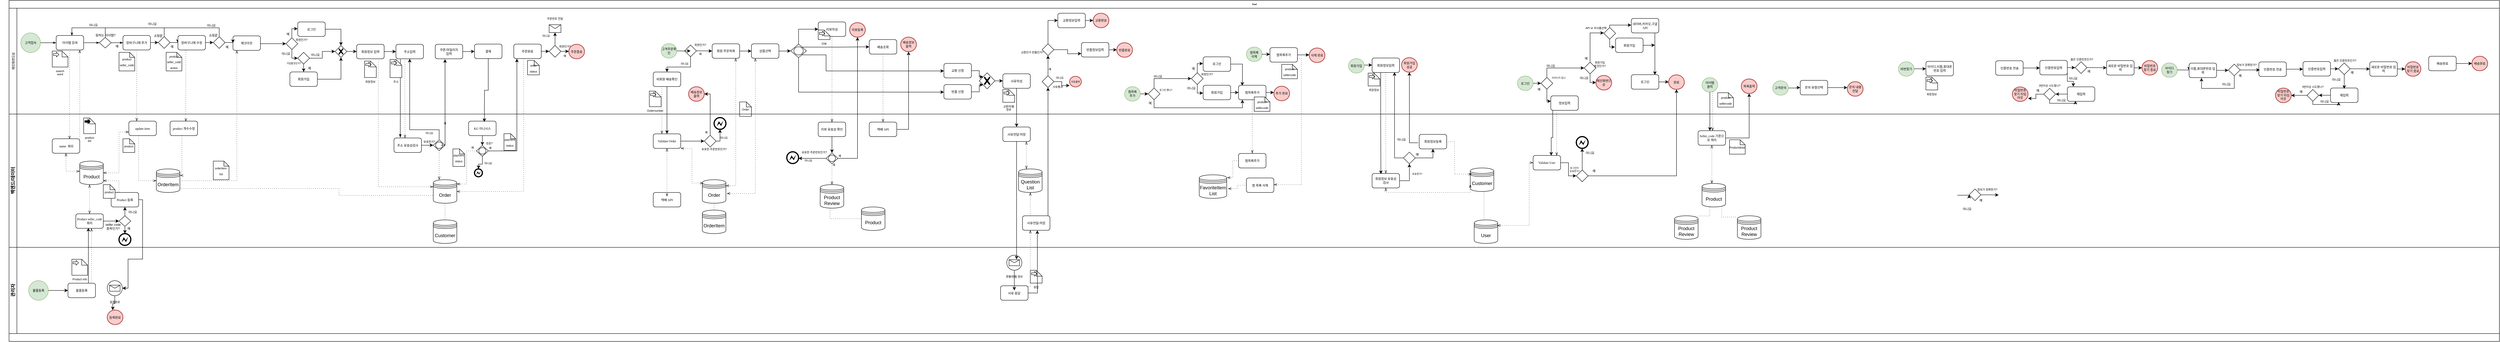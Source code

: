 <mxfile version="16.0.2" type="device"><diagram name="Page-1" id="c7488fd3-1785-93aa-aadb-54a6760d102a"><mxGraphModel dx="834" dy="1464" grid="1" gridSize="10" guides="1" tooltips="1" connect="1" arrows="1" fold="1" page="1" pageScale="1" pageWidth="1100" pageHeight="850" background="none" math="0" shadow="0"><root><mxCell id="0"/><mxCell id="1" parent="0"/><mxCell id="2b4e8129b02d487f-1" value="Pool" style="swimlane;html=1;childLayout=stackLayout;horizontal=1;startSize=20;horizontalStack=0;rounded=0;shadow=0;labelBackgroundColor=none;strokeWidth=1;fontFamily=Verdana;fontSize=6;align=center;" parent="1" vertex="1"><mxGeometry x="220" y="-20" width="6340" height="870" as="geometry"/></mxCell><mxCell id="2b4e8129b02d487f-2" value="&#10;&#10;&lt;span style=&quot;color: rgb(0, 0, 0); font-family: verdana; font-size: 8px; font-style: normal; font-weight: 400; letter-spacing: normal; text-align: center; text-indent: 0px; text-transform: none; word-spacing: 0px; background-color: rgb(248, 249, 250); display: inline; float: none;&quot;&gt;메인화면으로&lt;/span&gt;&#10;&#10;" style="swimlane;html=1;startSize=20;horizontal=0;fontSize=11;" parent="2b4e8129b02d487f-1" vertex="1"><mxGeometry y="20" width="6340" height="270" as="geometry"/></mxCell><mxCell id="2b4e8129b02d487f-18" style="edgeStyle=orthogonalEdgeStyle;rounded=0;html=1;labelBackgroundColor=none;startArrow=none;startFill=0;startSize=5;endArrow=classicThin;endFill=1;endSize=5;jettySize=auto;orthogonalLoop=1;strokeWidth=1;fontFamily=Verdana;fontSize=8" parent="2b4e8129b02d487f-2" source="2b4e8129b02d487f-5" target="2b4e8129b02d487f-6" edge="1"><mxGeometry relative="1" as="geometry"/></mxCell><mxCell id="2b4e8129b02d487f-5" value="고객접속" style="ellipse;whiteSpace=wrap;html=1;rounded=0;shadow=0;labelBackgroundColor=none;strokeWidth=1;fontFamily=Verdana;fontSize=8;align=center;fillColor=#d5e8d4;strokeColor=#82b366;" parent="2b4e8129b02d487f-2" vertex="1"><mxGeometry x="30" y="63" width="50" height="50" as="geometry"/></mxCell><mxCell id="2b4e8129b02d487f-6" value="아이템 검색" style="rounded=1;whiteSpace=wrap;html=1;shadow=0;labelBackgroundColor=none;strokeWidth=1;fontFamily=Verdana;fontSize=8;align=center;" parent="2b4e8129b02d487f-2" vertex="1"><mxGeometry x="120" y="69.5" width="70" height="37" as="geometry"/></mxCell><mxCell id="IQKsA2hC_b-GKfW8OyPs-9" value="" style="rhombus;whiteSpace=wrap;html=1;" parent="2b4e8129b02d487f-2" vertex="1"><mxGeometry x="230" y="74.5" width="30" height="27" as="geometry"/></mxCell><mxCell id="IQKsA2hC_b-GKfW8OyPs-10" style="edgeStyle=orthogonalEdgeStyle;rounded=0;html=1;labelBackgroundColor=none;startArrow=none;startFill=0;startSize=5;endArrow=classicThin;endFill=1;endSize=5;jettySize=auto;orthogonalLoop=1;strokeWidth=1;fontFamily=Verdana;fontSize=8;exitX=1;exitY=0.5;exitDx=0;exitDy=0;entryX=0;entryY=0.5;entryDx=0;entryDy=0;" parent="2b4e8129b02d487f-2" source="2b4e8129b02d487f-6" target="IQKsA2hC_b-GKfW8OyPs-9" edge="1"><mxGeometry relative="1" as="geometry"><mxPoint x="90" y="95.0" as="sourcePoint"/><mxPoint x="130" y="95.0" as="targetPoint"/></mxGeometry></mxCell><mxCell id="IQKsA2hC_b-GKfW8OyPs-11" value="원하는 아이템?" style="text;html=1;strokeColor=none;fillColor=none;align=center;verticalAlign=middle;whiteSpace=wrap;rounded=0;fontFamily=Helvetica;fontSize=8;" parent="2b4e8129b02d487f-2" vertex="1"><mxGeometry x="212.5" y="63.75" width="65" height="10" as="geometry"/></mxCell><mxCell id="IQKsA2hC_b-GKfW8OyPs-12" value="장바구니에 추가" style="rounded=1;whiteSpace=wrap;html=1;shadow=0;labelBackgroundColor=none;strokeWidth=1;fontFamily=Verdana;fontSize=8;align=center;" parent="2b4e8129b02d487f-2" vertex="1"><mxGeometry x="290" y="69.5" width="70" height="37" as="geometry"/></mxCell><mxCell id="IQKsA2hC_b-GKfW8OyPs-13" style="edgeStyle=orthogonalEdgeStyle;rounded=0;html=1;labelBackgroundColor=none;startArrow=none;startFill=0;startSize=5;endArrow=classicThin;endFill=1;endSize=5;jettySize=auto;orthogonalLoop=1;strokeWidth=1;fontFamily=Verdana;fontSize=8;exitX=1;exitY=0.5;exitDx=0;exitDy=0;entryX=0;entryY=0.5;entryDx=0;entryDy=0;" parent="2b4e8129b02d487f-2" source="IQKsA2hC_b-GKfW8OyPs-9" target="IQKsA2hC_b-GKfW8OyPs-12" edge="1"><mxGeometry relative="1" as="geometry"><mxPoint x="200" y="98.5" as="sourcePoint"/><mxPoint x="240" y="98" as="targetPoint"/></mxGeometry></mxCell><mxCell id="IQKsA2hC_b-GKfW8OyPs-14" value="예" style="text;html=1;strokeColor=none;fillColor=none;align=center;verticalAlign=middle;whiteSpace=wrap;rounded=0;fontFamily=Helvetica;fontSize=8;" parent="2b4e8129b02d487f-2" vertex="1"><mxGeometry x="260" y="86.5" width="30" height="20" as="geometry"/></mxCell><mxCell id="IQKsA2hC_b-GKfW8OyPs-15" style="edgeStyle=orthogonalEdgeStyle;rounded=0;html=1;labelBackgroundColor=none;startArrow=none;startFill=0;startSize=5;endArrow=classicThin;endFill=1;endSize=5;jettySize=auto;orthogonalLoop=1;strokeWidth=1;fontFamily=Verdana;fontSize=8;exitX=0.5;exitY=0;exitDx=0;exitDy=0;" parent="2b4e8129b02d487f-2" source="IQKsA2hC_b-GKfW8OyPs-9" edge="1"><mxGeometry relative="1" as="geometry"><mxPoint x="245" y="70" as="sourcePoint"/><mxPoint x="160" y="70" as="targetPoint"/><Array as="points"><mxPoint x="245" y="50"/><mxPoint x="160" y="50"/></Array></mxGeometry></mxCell><mxCell id="IQKsA2hC_b-GKfW8OyPs-16" value="아니요" style="text;html=1;strokeColor=none;fillColor=none;align=center;verticalAlign=middle;whiteSpace=wrap;rounded=0;fontFamily=Helvetica;fontSize=8;" parent="2b4e8129b02d487f-2" vertex="1"><mxGeometry x="200" y="32.5" width="30" height="20" as="geometry"/></mxCell><mxCell id="IQKsA2hC_b-GKfW8OyPs-21" style="edgeStyle=orthogonalEdgeStyle;rounded=0;orthogonalLoop=1;jettySize=auto;html=1;entryX=0;entryY=0.5;entryDx=0;entryDy=0;fontFamily=Helvetica;fontSize=8;" parent="2b4e8129b02d487f-2" target="IQKsA2hC_b-GKfW8OyPs-19" edge="1"><mxGeometry relative="1" as="geometry"><mxPoint x="360" y="87.534" as="sourcePoint"/></mxGeometry></mxCell><mxCell id="IQKsA2hC_b-GKfW8OyPs-19" value="" style="rhombus;whiteSpace=wrap;html=1;" parent="2b4e8129b02d487f-2" vertex="1"><mxGeometry x="380" y="72.5" width="30" height="30" as="geometry"/></mxCell><mxCell id="IQKsA2hC_b-GKfW8OyPs-20" value="쇼핑끝" style="text;html=1;strokeColor=none;fillColor=none;align=center;verticalAlign=middle;whiteSpace=wrap;rounded=0;fontFamily=Helvetica;fontSize=8;" parent="2b4e8129b02d487f-2" vertex="1"><mxGeometry x="360" y="63.75" width="40" height="13.25" as="geometry"/></mxCell><mxCell id="IQKsA2hC_b-GKfW8OyPs-22" value="예" style="text;html=1;strokeColor=none;fillColor=none;align=center;verticalAlign=middle;whiteSpace=wrap;rounded=0;fontFamily=Helvetica;fontSize=8;" parent="2b4e8129b02d487f-2" vertex="1"><mxGeometry x="400" y="87.5" width="30" height="20" as="geometry"/></mxCell><mxCell id="IQKsA2hC_b-GKfW8OyPs-23" style="edgeStyle=orthogonalEdgeStyle;rounded=0;orthogonalLoop=1;jettySize=auto;html=1;fontFamily=Helvetica;fontSize=8;" parent="2b4e8129b02d487f-2" source="IQKsA2hC_b-GKfW8OyPs-19" edge="1"><mxGeometry relative="1" as="geometry"><mxPoint x="430" y="88" as="targetPoint"/></mxGeometry></mxCell><mxCell id="IQKsA2hC_b-GKfW8OyPs-32" style="edgeStyle=orthogonalEdgeStyle;rounded=0;orthogonalLoop=1;jettySize=auto;html=1;entryX=0;entryY=0.5;entryDx=0;entryDy=0;fontFamily=Helvetica;fontSize=8;" parent="2b4e8129b02d487f-2" source="IQKsA2hC_b-GKfW8OyPs-25" edge="1"><mxGeometry relative="1" as="geometry"><mxPoint x="735" y="127.5" as="targetPoint"/><Array as="points"><mxPoint x="720" y="127.5"/></Array></mxGeometry></mxCell><mxCell id="IQKsA2hC_b-GKfW8OyPs-25" value="" style="rhombus;whiteSpace=wrap;html=1;" parent="2b4e8129b02d487f-2" vertex="1"><mxGeometry x="705" y="75.5" width="30" height="30" as="geometry"/></mxCell><mxCell id="IQKsA2hC_b-GKfW8OyPs-27" value="회원인가?" style="text;html=1;strokeColor=none;fillColor=none;align=center;verticalAlign=middle;whiteSpace=wrap;rounded=0;fontFamily=Helvetica;fontSize=7;" parent="2b4e8129b02d487f-2" vertex="1"><mxGeometry x="715" y="65.5" width="60" height="30" as="geometry"/></mxCell><mxCell id="IQKsA2hC_b-GKfW8OyPs-36" value="로그인" style="rounded=1;whiteSpace=wrap;html=1;shadow=0;labelBackgroundColor=none;strokeWidth=1;fontFamily=Verdana;fontSize=8;align=center;" parent="2b4e8129b02d487f-2" vertex="1"><mxGeometry x="735" y="35.0" width="70" height="37" as="geometry"/></mxCell><mxCell id="IQKsA2hC_b-GKfW8OyPs-33" style="edgeStyle=orthogonalEdgeStyle;rounded=0;orthogonalLoop=1;jettySize=auto;html=1;fontFamily=Helvetica;fontSize=8;entryX=-0.004;entryY=0.464;entryDx=0;entryDy=0;entryPerimeter=0;" parent="2b4e8129b02d487f-2" source="IQKsA2hC_b-GKfW8OyPs-25" target="IQKsA2hC_b-GKfW8OyPs-36" edge="1"><mxGeometry relative="1" as="geometry"><mxPoint x="720" y="52.5" as="targetPoint"/><Array as="points"><mxPoint x="720" y="52.5"/></Array></mxGeometry></mxCell><mxCell id="IQKsA2hC_b-GKfW8OyPs-38" style="edgeStyle=orthogonalEdgeStyle;rounded=0;orthogonalLoop=1;jettySize=auto;html=1;fontFamily=Helvetica;fontSize=8;" parent="2b4e8129b02d487f-2" source="IQKsA2hC_b-GKfW8OyPs-36" target="FxaIhAo18arY2BBfx0WE-37" edge="1"><mxGeometry relative="1" as="geometry"><mxPoint x="840" y="95.5" as="targetPoint"/></mxGeometry></mxCell><mxCell id="IQKsA2hC_b-GKfW8OyPs-45" style="edgeStyle=orthogonalEdgeStyle;rounded=0;orthogonalLoop=1;jettySize=auto;html=1;entryX=0.5;entryY=0;entryDx=0;entryDy=0;fontFamily=Helvetica;fontSize=8;" parent="2b4e8129b02d487f-2" source="IQKsA2hC_b-GKfW8OyPs-39" target="IQKsA2hC_b-GKfW8OyPs-41" edge="1"><mxGeometry relative="1" as="geometry"/></mxCell><mxCell id="IQKsA2hC_b-GKfW8OyPs-39" value="" style="rhombus;whiteSpace=wrap;html=1;" parent="2b4e8129b02d487f-2" vertex="1"><mxGeometry x="735" y="112.5" width="30" height="30" as="geometry"/></mxCell><mxCell id="IQKsA2hC_b-GKfW8OyPs-41" value="회원가입" style="rounded=1;whiteSpace=wrap;html=1;shadow=0;labelBackgroundColor=none;strokeWidth=1;fontFamily=Verdana;fontSize=8;align=center;" parent="2b4e8129b02d487f-2" vertex="1"><mxGeometry x="715" y="162.5" width="70" height="37" as="geometry"/></mxCell><mxCell id="IQKsA2hC_b-GKfW8OyPs-43" value="가입할것인가?" style="text;html=1;strokeColor=none;fillColor=none;align=center;verticalAlign=middle;whiteSpace=wrap;rounded=0;fontFamily=Helvetica;fontSize=6;" parent="2b4e8129b02d487f-2" vertex="1"><mxGeometry x="695" y="125.5" width="60" height="30" as="geometry"/></mxCell><mxCell id="IQKsA2hC_b-GKfW8OyPs-58" style="edgeStyle=orthogonalEdgeStyle;rounded=0;orthogonalLoop=1;jettySize=auto;html=1;fontFamily=Helvetica;fontSize=7;" parent="2b4e8129b02d487f-2" source="FxaIhAo18arY2BBfx0WE-37" target="IQKsA2hC_b-GKfW8OyPs-55" edge="1"><mxGeometry relative="1" as="geometry"><mxPoint x="855" y="110.5" as="sourcePoint"/></mxGeometry></mxCell><mxCell id="IQKsA2hC_b-GKfW8OyPs-44" style="edgeStyle=orthogonalEdgeStyle;rounded=0;orthogonalLoop=1;jettySize=auto;html=1;fontFamily=Helvetica;fontSize=8;entryX=0;entryY=0.5;entryDx=0;entryDy=0;entryPerimeter=0;" parent="2b4e8129b02d487f-2" source="IQKsA2hC_b-GKfW8OyPs-39" target="FxaIhAo18arY2BBfx0WE-37" edge="1"><mxGeometry relative="1" as="geometry"><mxPoint x="820" y="110" as="targetPoint"/></mxGeometry></mxCell><mxCell id="IQKsA2hC_b-GKfW8OyPs-47" style="edgeStyle=orthogonalEdgeStyle;rounded=0;orthogonalLoop=1;jettySize=auto;html=1;fontFamily=Helvetica;fontSize=8;entryX=0.5;entryY=1;entryDx=0;entryDy=0;entryPerimeter=0;" parent="2b4e8129b02d487f-2" source="IQKsA2hC_b-GKfW8OyPs-41" target="FxaIhAo18arY2BBfx0WE-37" edge="1"><mxGeometry relative="1" as="geometry"><mxPoint x="840" y="125.5" as="targetPoint"/></mxGeometry></mxCell><mxCell id="IQKsA2hC_b-GKfW8OyPs-48" value="예" style="text;html=1;strokeColor=none;fillColor=none;align=center;verticalAlign=middle;whiteSpace=wrap;rounded=0;fontFamily=Helvetica;fontSize=8;" parent="2b4e8129b02d487f-2" vertex="1"><mxGeometry x="695" y="55.5" width="30" height="20" as="geometry"/></mxCell><mxCell id="IQKsA2hC_b-GKfW8OyPs-49" value="예" style="text;html=1;strokeColor=none;fillColor=none;align=center;verticalAlign=middle;whiteSpace=wrap;rounded=0;fontFamily=Helvetica;fontSize=8;" parent="2b4e8129b02d487f-2" vertex="1"><mxGeometry x="750" y="142.5" width="30" height="20" as="geometry"/></mxCell><mxCell id="IQKsA2hC_b-GKfW8OyPs-50" value="아니요" style="text;html=1;strokeColor=none;fillColor=none;align=center;verticalAlign=middle;whiteSpace=wrap;rounded=0;fontFamily=Helvetica;fontSize=8;" parent="2b4e8129b02d487f-2" vertex="1"><mxGeometry x="690" y="105.5" width="30" height="20" as="geometry"/></mxCell><mxCell id="IQKsA2hC_b-GKfW8OyPs-51" value="아니요" style="text;html=1;strokeColor=none;fillColor=none;align=center;verticalAlign=middle;whiteSpace=wrap;rounded=0;fontFamily=Helvetica;fontSize=8;" parent="2b4e8129b02d487f-2" vertex="1"><mxGeometry x="765" y="109" width="30" height="20" as="geometry"/></mxCell><mxCell id="IQKsA2hC_b-GKfW8OyPs-57" style="edgeStyle=orthogonalEdgeStyle;rounded=0;orthogonalLoop=1;jettySize=auto;html=1;entryX=0;entryY=0.5;entryDx=0;entryDy=0;fontFamily=Helvetica;fontSize=7;" parent="2b4e8129b02d487f-2" source="IQKsA2hC_b-GKfW8OyPs-55" target="IQKsA2hC_b-GKfW8OyPs-56" edge="1"><mxGeometry relative="1" as="geometry"/></mxCell><mxCell id="IQKsA2hC_b-GKfW8OyPs-55" value="회원정보 입력" style="rounded=1;whiteSpace=wrap;html=1;shadow=0;labelBackgroundColor=none;strokeWidth=1;fontFamily=Verdana;fontSize=8;align=center;" parent="2b4e8129b02d487f-2" vertex="1"><mxGeometry x="885" y="92.0" width="70" height="37" as="geometry"/></mxCell><mxCell id="IQKsA2hC_b-GKfW8OyPs-56" value="주소입력" style="rounded=1;whiteSpace=wrap;html=1;shadow=0;labelBackgroundColor=none;strokeWidth=1;fontFamily=Verdana;fontSize=8;align=center;" parent="2b4e8129b02d487f-2" vertex="1"><mxGeometry x="985" y="92.0" width="70" height="37" as="geometry"/></mxCell><mxCell id="IQKsA2hC_b-GKfW8OyPs-59" value="결제" style="rounded=1;whiteSpace=wrap;html=1;shadow=0;labelBackgroundColor=none;strokeWidth=1;fontFamily=Verdana;fontSize=8;align=center;" parent="2b4e8129b02d487f-2" vertex="1"><mxGeometry x="1185" y="91.5" width="70" height="37" as="geometry"/></mxCell><mxCell id="IQKsA2hC_b-GKfW8OyPs-61" value="주문완료" style="rounded=1;whiteSpace=wrap;html=1;shadow=0;labelBackgroundColor=none;strokeWidth=1;fontFamily=Verdana;fontSize=8;align=center;" parent="2b4e8129b02d487f-2" vertex="1"><mxGeometry x="1285" y="91.5" width="70" height="37" as="geometry"/></mxCell><mxCell id="IQKsA2hC_b-GKfW8OyPs-70" style="edgeStyle=orthogonalEdgeStyle;rounded=0;orthogonalLoop=1;jettySize=auto;html=1;entryX=0.5;entryY=1;entryDx=0;entryDy=0;fontFamily=Helvetica;fontSize=7;" parent="2b4e8129b02d487f-2" source="IQKsA2hC_b-GKfW8OyPs-65" target="IQKsA2hC_b-GKfW8OyPs-4" edge="1"><mxGeometry relative="1" as="geometry"><Array as="points"><mxPoint x="1390" y="62"/><mxPoint x="1390" y="62"/></Array></mxGeometry></mxCell><mxCell id="IQKsA2hC_b-GKfW8OyPs-122" style="edgeStyle=orthogonalEdgeStyle;rounded=0;orthogonalLoop=1;jettySize=auto;html=1;entryX=0;entryY=0.5;entryDx=0;entryDy=0;fontFamily=Helvetica;fontSize=7;" parent="2b4e8129b02d487f-2" source="IQKsA2hC_b-GKfW8OyPs-65" target="IQKsA2hC_b-GKfW8OyPs-80" edge="1"><mxGeometry relative="1" as="geometry"/></mxCell><mxCell id="IQKsA2hC_b-GKfW8OyPs-65" value="" style="rhombus;whiteSpace=wrap;html=1;" parent="2b4e8129b02d487f-2" vertex="1"><mxGeometry x="1375" y="95" width="30" height="30" as="geometry"/></mxCell><mxCell id="IQKsA2hC_b-GKfW8OyPs-64" style="edgeStyle=orthogonalEdgeStyle;rounded=0;orthogonalLoop=1;jettySize=auto;html=1;fontFamily=Helvetica;fontSize=7;" parent="2b4e8129b02d487f-2" source="IQKsA2hC_b-GKfW8OyPs-61" target="IQKsA2hC_b-GKfW8OyPs-65" edge="1"><mxGeometry relative="1" as="geometry"><mxPoint x="1375" y="110" as="targetPoint"/></mxGeometry></mxCell><mxCell id="IQKsA2hC_b-GKfW8OyPs-66" value="회원인가?" style="text;html=1;strokeColor=none;fillColor=none;align=center;verticalAlign=middle;whiteSpace=wrap;rounded=0;fontFamily=Helvetica;fontSize=7;" parent="2b4e8129b02d487f-2" vertex="1"><mxGeometry x="1397.5" y="92.5" width="35" height="10" as="geometry"/></mxCell><mxCell id="IQKsA2hC_b-GKfW8OyPs-69" value="아니요" style="text;html=1;strokeColor=none;fillColor=none;align=center;verticalAlign=middle;whiteSpace=wrap;rounded=0;fontFamily=Helvetica;fontSize=7;" parent="2b4e8129b02d487f-2" vertex="1"><mxGeometry x="1345" y="62" width="45" height="18" as="geometry"/></mxCell><mxCell id="IQKsA2hC_b-GKfW8OyPs-4" value="" style="shape=message;whiteSpace=wrap;html=1;" parent="2b4e8129b02d487f-2" vertex="1"><mxGeometry x="1375" y="42" width="30" height="20" as="geometry"/></mxCell><mxCell id="IQKsA2hC_b-GKfW8OyPs-72" value="주문번호 전달" style="text;html=1;strokeColor=none;fillColor=none;align=center;verticalAlign=middle;whiteSpace=wrap;rounded=0;fontFamily=Helvetica;fontSize=7;" parent="2b4e8129b02d487f-2" vertex="1"><mxGeometry x="1360" y="12" width="60" height="30" as="geometry"/></mxCell><mxCell id="IQKsA2hC_b-GKfW8OyPs-80" value="주문종료" style="ellipse;whiteSpace=wrap;html=1;rounded=0;shadow=0;labelBackgroundColor=none;strokeWidth=2;fontFamily=Verdana;fontSize=8;align=center;fillColor=#f8cecc;strokeColor=#b85450;" parent="2b4e8129b02d487f-2" vertex="1"><mxGeometry x="1425" y="92" width="40" height="37" as="geometry"/></mxCell><mxCell id="IQKsA2hC_b-GKfW8OyPs-81" value="예&lt;br&gt;" style="text;html=1;strokeColor=none;fillColor=none;align=center;verticalAlign=middle;whiteSpace=wrap;rounded=0;fontFamily=Helvetica;fontSize=7;" parent="2b4e8129b02d487f-2" vertex="1"><mxGeometry x="1405" y="118" width="20" height="7" as="geometry"/></mxCell><mxCell id="IQKsA2hC_b-GKfW8OyPs-82" value="고객주문확인" style="ellipse;whiteSpace=wrap;html=1;rounded=0;shadow=0;labelBackgroundColor=none;strokeWidth=1;fontFamily=Verdana;fontSize=8;align=center;fillColor=#d5e8d4;strokeColor=#82b366;" parent="2b4e8129b02d487f-2" vertex="1"><mxGeometry x="1660" y="90.25" width="40" height="37" as="geometry"/></mxCell><mxCell id="e5NEt7VhwltElbkPWXyP-41" style="edgeStyle=orthogonalEdgeStyle;rounded=0;orthogonalLoop=1;jettySize=auto;html=1;fontSize=7;" edge="1" parent="2b4e8129b02d487f-2" source="IQKsA2hC_b-GKfW8OyPs-84" target="IQKsA2hC_b-GKfW8OyPs-90"><mxGeometry relative="1" as="geometry"><Array as="points"><mxPoint x="1735" y="150"/><mxPoint x="1675" y="150"/></Array></mxGeometry></mxCell><mxCell id="IQKsA2hC_b-GKfW8OyPs-84" value="" style="rhombus;whiteSpace=wrap;html=1;" parent="2b4e8129b02d487f-2" vertex="1"><mxGeometry x="1720" y="93.75" width="30" height="30" as="geometry"/></mxCell><mxCell id="IQKsA2hC_b-GKfW8OyPs-85" style="edgeStyle=orthogonalEdgeStyle;rounded=0;orthogonalLoop=1;jettySize=auto;html=1;fontFamily=Helvetica;fontSize=7;" parent="2b4e8129b02d487f-2" target="IQKsA2hC_b-GKfW8OyPs-84" edge="1"><mxGeometry relative="1" as="geometry"><mxPoint x="1540" y="138.75" as="targetPoint"/><mxPoint x="1700" y="108.75" as="sourcePoint"/></mxGeometry></mxCell><mxCell id="IQKsA2hC_b-GKfW8OyPs-86" value="아니요" style="text;html=1;strokeColor=none;fillColor=none;align=center;verticalAlign=middle;whiteSpace=wrap;rounded=0;fontFamily=Helvetica;fontSize=7;" parent="2b4e8129b02d487f-2" vertex="1"><mxGeometry x="1700" y="135.25" width="40" height="12.5" as="geometry"/></mxCell><mxCell id="IQKsA2hC_b-GKfW8OyPs-87" style="edgeStyle=orthogonalEdgeStyle;rounded=0;orthogonalLoop=1;jettySize=auto;html=1;fontFamily=Helvetica;fontSize=7;entryX=0;entryY=0.5;entryDx=0;entryDy=0;" parent="2b4e8129b02d487f-2" source="IQKsA2hC_b-GKfW8OyPs-84" target="IQKsA2hC_b-GKfW8OyPs-94" edge="1"><mxGeometry relative="1" as="geometry"><mxPoint x="1770" y="108.75" as="targetPoint"/></mxGeometry></mxCell><mxCell id="IQKsA2hC_b-GKfW8OyPs-88" value="회원인가?" style="text;html=1;strokeColor=none;fillColor=none;align=center;verticalAlign=middle;whiteSpace=wrap;rounded=0;fontFamily=Helvetica;fontSize=7;" parent="2b4e8129b02d487f-2" vertex="1"><mxGeometry x="1740" y="83.75" width="40" height="19.5" as="geometry"/></mxCell><mxCell id="IQKsA2hC_b-GKfW8OyPs-89" value="예&lt;br&gt;" style="text;html=1;strokeColor=none;fillColor=none;align=center;verticalAlign=middle;whiteSpace=wrap;rounded=0;fontFamily=Helvetica;fontSize=7;" parent="2b4e8129b02d487f-2" vertex="1"><mxGeometry x="1750" y="113.75" width="20" height="7" as="geometry"/></mxCell><mxCell id="IQKsA2hC_b-GKfW8OyPs-90" value="비회원 배송확인" style="rounded=1;whiteSpace=wrap;html=1;shadow=0;labelBackgroundColor=none;strokeWidth=1;fontFamily=Verdana;fontSize=8;align=center;" parent="2b4e8129b02d487f-2" vertex="1"><mxGeometry x="1640" y="162.75" width="70" height="37" as="geometry"/></mxCell><mxCell id="IQKsA2hC_b-GKfW8OyPs-109" style="edgeStyle=orthogonalEdgeStyle;rounded=0;orthogonalLoop=1;jettySize=auto;html=1;entryX=0;entryY=0.5;entryDx=0;entryDy=0;fontFamily=Helvetica;fontSize=7;exitX=0.5;exitY=0;exitDx=0;exitDy=0;exitPerimeter=0;" parent="2b4e8129b02d487f-2" target="IQKsA2hC_b-GKfW8OyPs-105" edge="1" source="FxaIhAo18arY2BBfx0WE-32"><mxGeometry relative="1" as="geometry"><mxPoint x="2020" y="111.986" as="sourcePoint"/></mxGeometry></mxCell><mxCell id="IQKsA2hC_b-GKfW8OyPs-124" style="edgeStyle=orthogonalEdgeStyle;rounded=0;orthogonalLoop=1;jettySize=auto;html=1;entryX=0;entryY=0.5;entryDx=0;entryDy=0;fontFamily=Helvetica;fontSize=7;" parent="2b4e8129b02d487f-2" source="IQKsA2hC_b-GKfW8OyPs-94" target="IQKsA2hC_b-GKfW8OyPs-123" edge="1"><mxGeometry relative="1" as="geometry"/></mxCell><mxCell id="IQKsA2hC_b-GKfW8OyPs-94" value="회원 주문목록" style="rounded=1;whiteSpace=wrap;html=1;shadow=0;labelBackgroundColor=none;strokeWidth=1;fontFamily=Verdana;fontSize=8;align=center;" parent="2b4e8129b02d487f-2" vertex="1"><mxGeometry x="1790" y="90.75" width="70" height="37" as="geometry"/></mxCell><mxCell id="IQKsA2hC_b-GKfW8OyPs-104" value="리뷰등록" style="ellipse;whiteSpace=wrap;html=1;rounded=0;shadow=0;labelBackgroundColor=none;strokeWidth=2;fontFamily=Verdana;fontSize=8;align=center;fillColor=#f8cecc;strokeColor=#b85450;" parent="2b4e8129b02d487f-2" vertex="1"><mxGeometry x="2140" y="36.75" width="40" height="37" as="geometry"/></mxCell><mxCell id="IQKsA2hC_b-GKfW8OyPs-105" value="리뷰작성" style="rounded=1;whiteSpace=wrap;html=1;shadow=0;labelBackgroundColor=none;strokeWidth=1;fontFamily=Verdana;fontSize=8;align=center;" parent="2b4e8129b02d487f-2" vertex="1"><mxGeometry x="2060" y="35.0" width="70" height="37" as="geometry"/></mxCell><mxCell id="IQKsA2hC_b-GKfW8OyPs-106" value="배송조회" style="rounded=1;whiteSpace=wrap;html=1;shadow=0;labelBackgroundColor=none;strokeWidth=1;fontFamily=Verdana;fontSize=8;align=center;" parent="2b4e8129b02d487f-2" vertex="1"><mxGeometry x="2190" y="80.0" width="70" height="37" as="geometry"/></mxCell><mxCell id="IQKsA2hC_b-GKfW8OyPs-107" value="교환 신청" style="rounded=1;whiteSpace=wrap;html=1;shadow=0;labelBackgroundColor=none;strokeWidth=1;fontFamily=Verdana;fontSize=8;align=center;" parent="2b4e8129b02d487f-2" vertex="1"><mxGeometry x="2380" y="140.75" width="70" height="37" as="geometry"/></mxCell><mxCell id="IQKsA2hC_b-GKfW8OyPs-96" style="edgeStyle=orthogonalEdgeStyle;rounded=0;orthogonalLoop=1;jettySize=auto;html=1;fontFamily=Helvetica;fontSize=7;entryX=0;entryY=0.5;entryDx=0;entryDy=0;exitX=0.632;exitY=0.224;exitDx=0;exitDy=0;exitPerimeter=0;" parent="2b4e8129b02d487f-2" target="IQKsA2hC_b-GKfW8OyPs-106" edge="1" source="FxaIhAo18arY2BBfx0WE-32"><mxGeometry relative="1" as="geometry"><mxPoint x="2050" y="112" as="targetPoint"/><mxPoint x="2020" y="112" as="sourcePoint"/></mxGeometry></mxCell><mxCell id="IQKsA2hC_b-GKfW8OyPs-110" value="배송정보&lt;br&gt;출력" style="ellipse;whiteSpace=wrap;html=1;rounded=0;shadow=0;labelBackgroundColor=none;strokeWidth=2;fontFamily=Verdana;fontSize=8;align=center;fillColor=#f8cecc;strokeColor=#b85450;" parent="2b4e8129b02d487f-2" vertex="1"><mxGeometry x="2270" y="73.75" width="40" height="37" as="geometry"/></mxCell><mxCell id="FxaIhAo18arY2BBfx0WE-35" style="edgeStyle=orthogonalEdgeStyle;rounded=0;orthogonalLoop=1;jettySize=auto;html=1;entryX=0;entryY=0.5;entryDx=0;entryDy=0;entryPerimeter=0;fontSize=7;" parent="2b4e8129b02d487f-2" source="IQKsA2hC_b-GKfW8OyPs-123" target="FxaIhAo18arY2BBfx0WE-32" edge="1"><mxGeometry relative="1" as="geometry"/></mxCell><mxCell id="IQKsA2hC_b-GKfW8OyPs-123" value="상품선택" style="rounded=1;whiteSpace=wrap;html=1;shadow=0;labelBackgroundColor=none;strokeWidth=1;fontFamily=Verdana;fontSize=8;align=center;" parent="2b4e8129b02d487f-2" vertex="1"><mxGeometry x="1890" y="90.75" width="70" height="37" as="geometry"/></mxCell><mxCell id="IQKsA2hC_b-GKfW8OyPs-133" style="edgeStyle=orthogonalEdgeStyle;rounded=0;orthogonalLoop=1;jettySize=auto;html=1;entryX=0.25;entryY=0.75;entryDx=0;entryDy=0;fontFamily=Helvetica;fontSize=7;entryPerimeter=0;" parent="2b4e8129b02d487f-2" source="IQKsA2hC_b-GKfW8OyPs-126" target="e5NEt7VhwltElbkPWXyP-119" edge="1"><mxGeometry relative="1" as="geometry"><mxPoint x="2500" y="213.25" as="targetPoint"/></mxGeometry></mxCell><mxCell id="IQKsA2hC_b-GKfW8OyPs-126" value="반품 신청" style="rounded=1;whiteSpace=wrap;html=1;shadow=0;labelBackgroundColor=none;strokeWidth=1;fontFamily=Verdana;fontSize=8;align=center;" parent="2b4e8129b02d487f-2" vertex="1"><mxGeometry x="2380" y="194.75" width="70" height="37" as="geometry"/></mxCell><mxCell id="IQKsA2hC_b-GKfW8OyPs-128" style="edgeStyle=orthogonalEdgeStyle;rounded=0;orthogonalLoop=1;jettySize=auto;html=1;fontFamily=Helvetica;fontSize=7;entryX=0.25;entryY=0.25;entryDx=0;entryDy=0;entryPerimeter=0;" parent="2b4e8129b02d487f-2" source="IQKsA2hC_b-GKfW8OyPs-107" target="e5NEt7VhwltElbkPWXyP-119" edge="1"><mxGeometry relative="1" as="geometry"><mxPoint x="2500" y="159.25" as="targetPoint"/></mxGeometry></mxCell><mxCell id="IQKsA2hC_b-GKfW8OyPs-178" style="edgeStyle=orthogonalEdgeStyle;rounded=0;orthogonalLoop=1;jettySize=auto;html=1;entryX=0;entryY=0.5;entryDx=0;entryDy=0;fontFamily=Helvetica;fontSize=6;" parent="2b4e8129b02d487f-2" source="IQKsA2hC_b-GKfW8OyPs-145" target="IQKsA2hC_b-GKfW8OyPs-177" edge="1"><mxGeometry relative="1" as="geometry"/></mxCell><mxCell id="IQKsA2hC_b-GKfW8OyPs-145" value="찜목록 &lt;br&gt;추가" style="ellipse;whiteSpace=wrap;html=1;rounded=0;shadow=0;labelBackgroundColor=none;strokeWidth=1;fontFamily=Verdana;fontSize=8;align=center;fillColor=#d5e8d4;strokeColor=#82b366;" parent="2b4e8129b02d487f-2" vertex="1"><mxGeometry x="2840" y="199.99" width="40" height="37" as="geometry"/></mxCell><mxCell id="IQKsA2hC_b-GKfW8OyPs-159" style="edgeStyle=orthogonalEdgeStyle;rounded=0;orthogonalLoop=1;jettySize=auto;html=1;entryX=0;entryY=0.5;entryDx=0;entryDy=0;fontFamily=Helvetica;fontSize=8;exitX=0.5;exitY=0;exitDx=0;exitDy=0;" parent="2b4e8129b02d487f-2" source="IQKsA2hC_b-GKfW8OyPs-177" target="IQKsA2hC_b-GKfW8OyPs-161" edge="1"><mxGeometry relative="1" as="geometry"><mxPoint x="2910" y="179.99" as="sourcePoint"/></mxGeometry></mxCell><mxCell id="IQKsA2hC_b-GKfW8OyPs-160" style="edgeStyle=orthogonalEdgeStyle;rounded=0;orthogonalLoop=1;jettySize=auto;html=1;entryX=0;entryY=0.5;entryDx=0;entryDy=0;fontFamily=Helvetica;fontSize=8;" parent="2b4e8129b02d487f-2" source="IQKsA2hC_b-GKfW8OyPs-161" edge="1"><mxGeometry relative="1" as="geometry"><mxPoint x="3040" y="216.49" as="targetPoint"/><Array as="points"><mxPoint x="3025" y="216.49"/></Array></mxGeometry></mxCell><mxCell id="IQKsA2hC_b-GKfW8OyPs-161" value="" style="rhombus;whiteSpace=wrap;html=1;" parent="2b4e8129b02d487f-2" vertex="1"><mxGeometry x="3010" y="164.49" width="30" height="30" as="geometry"/></mxCell><mxCell id="IQKsA2hC_b-GKfW8OyPs-162" value="회원인가?" style="text;html=1;strokeColor=none;fillColor=none;align=center;verticalAlign=middle;whiteSpace=wrap;rounded=0;fontFamily=Helvetica;fontSize=7;" parent="2b4e8129b02d487f-2" vertex="1"><mxGeometry x="3020" y="154.49" width="60" height="30" as="geometry"/></mxCell><mxCell id="IQKsA2hC_b-GKfW8OyPs-163" value="로그인" style="rounded=1;whiteSpace=wrap;html=1;shadow=0;labelBackgroundColor=none;strokeWidth=1;fontFamily=Verdana;fontSize=8;align=center;" parent="2b4e8129b02d487f-2" vertex="1"><mxGeometry x="3040" y="123.99" width="70" height="37" as="geometry"/></mxCell><mxCell id="IQKsA2hC_b-GKfW8OyPs-164" style="edgeStyle=orthogonalEdgeStyle;rounded=0;orthogonalLoop=1;jettySize=auto;html=1;fontFamily=Helvetica;fontSize=8;entryX=-0.004;entryY=0.464;entryDx=0;entryDy=0;entryPerimeter=0;" parent="2b4e8129b02d487f-2" source="IQKsA2hC_b-GKfW8OyPs-161" target="IQKsA2hC_b-GKfW8OyPs-163" edge="1"><mxGeometry relative="1" as="geometry"><mxPoint x="2835" y="161.49" as="targetPoint"/><Array as="points"><mxPoint x="3025" y="141.49"/></Array></mxGeometry></mxCell><mxCell id="IQKsA2hC_b-GKfW8OyPs-165" style="edgeStyle=orthogonalEdgeStyle;rounded=0;orthogonalLoop=1;jettySize=auto;html=1;fontFamily=Helvetica;fontSize=8;entryX=0.135;entryY=0.028;entryDx=0;entryDy=0;entryPerimeter=0;" parent="2b4e8129b02d487f-2" source="IQKsA2hC_b-GKfW8OyPs-163" target="IQKsA2hC_b-GKfW8OyPs-179" edge="1"><mxGeometry relative="1" as="geometry"><mxPoint x="3144" y="178.99" as="targetPoint"/><Array as="points"><mxPoint x="3140" y="142.99"/><mxPoint x="3140" y="178.99"/><mxPoint x="3140" y="178.99"/></Array></mxGeometry></mxCell><mxCell id="IQKsA2hC_b-GKfW8OyPs-169" value="로그인 했나?" style="text;html=1;strokeColor=none;fillColor=none;align=center;verticalAlign=middle;whiteSpace=wrap;rounded=0;fontFamily=Helvetica;fontSize=6;" parent="2b4e8129b02d487f-2" vertex="1"><mxGeometry x="2920" y="198.99" width="50" height="20" as="geometry"/></mxCell><mxCell id="IQKsA2hC_b-GKfW8OyPs-173" value="예" style="text;html=1;strokeColor=none;fillColor=none;align=center;verticalAlign=middle;whiteSpace=wrap;rounded=0;fontFamily=Helvetica;fontSize=8;" parent="2b4e8129b02d487f-2" vertex="1"><mxGeometry x="3000" y="144.49" width="30" height="20" as="geometry"/></mxCell><mxCell id="IQKsA2hC_b-GKfW8OyPs-175" value="아니요" style="text;html=1;strokeColor=none;fillColor=none;align=center;verticalAlign=middle;whiteSpace=wrap;rounded=0;fontFamily=Helvetica;fontSize=8;" parent="2b4e8129b02d487f-2" vertex="1"><mxGeometry x="2995" y="194.49" width="30" height="20" as="geometry"/></mxCell><mxCell id="IQKsA2hC_b-GKfW8OyPs-177" value="" style="rhombus;whiteSpace=wrap;html=1;" parent="2b4e8129b02d487f-2" vertex="1"><mxGeometry x="2900" y="203.49" width="30" height="30" as="geometry"/></mxCell><mxCell id="IQKsA2hC_b-GKfW8OyPs-186" style="edgeStyle=orthogonalEdgeStyle;rounded=0;orthogonalLoop=1;jettySize=auto;html=1;entryX=0;entryY=0.432;entryDx=0;entryDy=0;entryPerimeter=0;fontFamily=Helvetica;fontSize=6;" parent="2b4e8129b02d487f-2" source="IQKsA2hC_b-GKfW8OyPs-179" target="IQKsA2hC_b-GKfW8OyPs-185" edge="1"><mxGeometry relative="1" as="geometry"/></mxCell><mxCell id="IQKsA2hC_b-GKfW8OyPs-179" value="찜목록추가" style="rounded=1;whiteSpace=wrap;html=1;shadow=0;labelBackgroundColor=none;strokeWidth=1;fontFamily=Verdana;fontSize=8;align=center;" parent="2b4e8129b02d487f-2" vertex="1"><mxGeometry x="3130" y="196.49" width="70" height="37" as="geometry"/></mxCell><mxCell id="IQKsA2hC_b-GKfW8OyPs-180" value="예" style="text;html=1;strokeColor=none;fillColor=none;align=center;verticalAlign=middle;whiteSpace=wrap;rounded=0;fontFamily=Helvetica;fontSize=8;" parent="2b4e8129b02d487f-2" vertex="1"><mxGeometry x="2890" y="231.99" width="30" height="20" as="geometry"/></mxCell><mxCell id="IQKsA2hC_b-GKfW8OyPs-181" style="edgeStyle=orthogonalEdgeStyle;rounded=0;orthogonalLoop=1;jettySize=auto;html=1;fontFamily=Helvetica;fontSize=8;" parent="2b4e8129b02d487f-2" target="IQKsA2hC_b-GKfW8OyPs-179" edge="1"><mxGeometry relative="1" as="geometry"><mxPoint x="3150" y="253.99" as="targetPoint"/><Array as="points"><mxPoint x="2915" y="253.99"/><mxPoint x="3140" y="253.99"/></Array><mxPoint x="2915.023" y="232.467" as="sourcePoint"/></mxGeometry></mxCell><mxCell id="IQKsA2hC_b-GKfW8OyPs-182" value="아니요" style="text;html=1;strokeColor=none;fillColor=none;align=center;verticalAlign=middle;whiteSpace=wrap;rounded=0;fontFamily=Helvetica;fontSize=8;" parent="2b4e8129b02d487f-2" vertex="1"><mxGeometry x="2910" y="163.99" width="30" height="20" as="geometry"/></mxCell><mxCell id="IQKsA2hC_b-GKfW8OyPs-184" style="edgeStyle=orthogonalEdgeStyle;rounded=0;orthogonalLoop=1;jettySize=auto;html=1;entryX=0;entryY=0.5;entryDx=0;entryDy=0;fontFamily=Helvetica;fontSize=6;" parent="2b4e8129b02d487f-2" source="IQKsA2hC_b-GKfW8OyPs-183" target="IQKsA2hC_b-GKfW8OyPs-179" edge="1"><mxGeometry relative="1" as="geometry"/></mxCell><mxCell id="IQKsA2hC_b-GKfW8OyPs-183" value="회원가입" style="rounded=1;whiteSpace=wrap;html=1;shadow=0;labelBackgroundColor=none;strokeWidth=1;fontFamily=Verdana;fontSize=8;align=center;" parent="2b4e8129b02d487f-2" vertex="1"><mxGeometry x="3040" y="196.49" width="70" height="37" as="geometry"/></mxCell><mxCell id="IQKsA2hC_b-GKfW8OyPs-185" value="추가 완료" style="ellipse;whiteSpace=wrap;html=1;rounded=0;shadow=0;labelBackgroundColor=none;strokeWidth=2;fontFamily=Verdana;fontSize=8;align=center;fillColor=#f8cecc;strokeColor=#b85450;" parent="2b4e8129b02d487f-2" vertex="1"><mxGeometry x="3220" y="198.99" width="40" height="37" as="geometry"/></mxCell><mxCell id="IQKsA2hC_b-GKfW8OyPs-205" style="edgeStyle=orthogonalEdgeStyle;rounded=0;orthogonalLoop=1;jettySize=auto;html=1;fontFamily=Helvetica;fontSize=6;" parent="2b4e8129b02d487f-2" edge="1"><mxGeometry relative="1" as="geometry"><mxPoint x="3450.0" y="144.993" as="sourcePoint"/><mxPoint x="3470" y="145.5" as="targetPoint"/></mxGeometry></mxCell><mxCell id="IQKsA2hC_b-GKfW8OyPs-197" value="회원가입" style="ellipse;whiteSpace=wrap;html=1;rounded=0;shadow=0;labelBackgroundColor=none;strokeWidth=1;fontFamily=Verdana;fontSize=8;align=center;fillColor=#d5e8d4;strokeColor=#82b366;" parent="2b4e8129b02d487f-2" vertex="1"><mxGeometry x="3410" y="128.5" width="40" height="37" as="geometry"/></mxCell><mxCell id="IQKsA2hC_b-GKfW8OyPs-213" value="회원정보입력" style="rounded=1;whiteSpace=wrap;html=1;shadow=0;labelBackgroundColor=none;strokeWidth=1;fontFamily=Verdana;fontSize=8;align=center;" parent="2b4e8129b02d487f-2" vertex="1"><mxGeometry x="3470" y="127.0" width="70" height="37" as="geometry"/></mxCell><mxCell id="IQKsA2hC_b-GKfW8OyPs-216" value="회원가입&lt;br&gt;성공" style="ellipse;whiteSpace=wrap;html=1;rounded=0;shadow=0;labelBackgroundColor=none;strokeWidth=2;fontFamily=Verdana;fontSize=8;align=center;fillColor=#f8cecc;strokeColor=#b85450;" parent="2b4e8129b02d487f-2" vertex="1"><mxGeometry x="3545" y="126.13" width="40" height="37" as="geometry"/></mxCell><mxCell id="IQKsA2hC_b-GKfW8OyPs-222" value="로그인" style="ellipse;whiteSpace=wrap;html=1;rounded=0;shadow=0;labelBackgroundColor=none;strokeWidth=1;fontFamily=Verdana;fontSize=8;align=center;fillColor=#d5e8d4;strokeColor=#82b366;" parent="2b4e8129b02d487f-2" vertex="1"><mxGeometry x="3840" y="173" width="40" height="37" as="geometry"/></mxCell><mxCell id="IQKsA2hC_b-GKfW8OyPs-224" style="edgeStyle=orthogonalEdgeStyle;rounded=0;orthogonalLoop=1;jettySize=auto;html=1;entryX=0;entryY=0.5;entryDx=0;entryDy=0;fontFamily=Helvetica;fontSize=8;" parent="2b4e8129b02d487f-2" source="IQKsA2hC_b-GKfW8OyPs-225" edge="1"><mxGeometry relative="1" as="geometry"><mxPoint x="4040" y="189.5" as="targetPoint"/><Array as="points"><mxPoint x="4025" y="189.5"/></Array></mxGeometry></mxCell><mxCell id="IQKsA2hC_b-GKfW8OyPs-225" value="" style="rhombus;whiteSpace=wrap;html=1;" parent="2b4e8129b02d487f-2" vertex="1"><mxGeometry x="4010" y="137.5" width="30" height="30" as="geometry"/></mxCell><mxCell id="IQKsA2hC_b-GKfW8OyPs-226" value="회원가입 &lt;br&gt;할것인가?" style="text;html=1;strokeColor=none;fillColor=none;align=center;verticalAlign=middle;whiteSpace=wrap;rounded=0;fontFamily=Helvetica;fontSize=7;" parent="2b4e8129b02d487f-2" vertex="1"><mxGeometry x="4020" y="127.5" width="60" height="30" as="geometry"/></mxCell><mxCell id="IQKsA2hC_b-GKfW8OyPs-228" style="edgeStyle=orthogonalEdgeStyle;rounded=0;orthogonalLoop=1;jettySize=auto;html=1;fontFamily=Helvetica;fontSize=8;" parent="2b4e8129b02d487f-2" source="IQKsA2hC_b-GKfW8OyPs-225" edge="1"><mxGeometry relative="1" as="geometry"><mxPoint x="4060" y="63.03" as="targetPoint"/><Array as="points"><mxPoint x="4025" y="63.03"/></Array></mxGeometry></mxCell><mxCell id="IQKsA2hC_b-GKfW8OyPs-230" value="아이디가 있나" style="text;html=1;strokeColor=none;fillColor=none;align=center;verticalAlign=middle;whiteSpace=wrap;rounded=0;fontFamily=Helvetica;fontSize=6;" parent="2b4e8129b02d487f-2" vertex="1"><mxGeometry x="3920" y="167.5" width="50" height="20" as="geometry"/></mxCell><mxCell id="IQKsA2hC_b-GKfW8OyPs-231" value="예" style="text;html=1;strokeColor=none;fillColor=none;align=center;verticalAlign=middle;whiteSpace=wrap;rounded=0;fontFamily=Helvetica;fontSize=8;" parent="2b4e8129b02d487f-2" vertex="1"><mxGeometry x="4000" y="117.5" width="30" height="20" as="geometry"/></mxCell><mxCell id="IQKsA2hC_b-GKfW8OyPs-232" value="아니요" style="text;html=1;strokeColor=none;fillColor=none;align=center;verticalAlign=middle;whiteSpace=wrap;rounded=0;fontFamily=Helvetica;fontSize=8;" parent="2b4e8129b02d487f-2" vertex="1"><mxGeometry x="3995" y="167.5" width="30" height="20" as="geometry"/></mxCell><mxCell id="IQKsA2hC_b-GKfW8OyPs-233" value="" style="rhombus;whiteSpace=wrap;html=1;" parent="2b4e8129b02d487f-2" vertex="1"><mxGeometry x="3900" y="176.5" width="30" height="30" as="geometry"/></mxCell><mxCell id="IQKsA2hC_b-GKfW8OyPs-221" style="edgeStyle=orthogonalEdgeStyle;rounded=0;orthogonalLoop=1;jettySize=auto;html=1;entryX=0;entryY=0.5;entryDx=0;entryDy=0;fontFamily=Helvetica;fontSize=6;" parent="2b4e8129b02d487f-2" source="IQKsA2hC_b-GKfW8OyPs-222" target="IQKsA2hC_b-GKfW8OyPs-233" edge="1"><mxGeometry relative="1" as="geometry"/></mxCell><mxCell id="IQKsA2hC_b-GKfW8OyPs-235" value="로그인" style="rounded=1;whiteSpace=wrap;html=1;shadow=0;labelBackgroundColor=none;strokeWidth=1;fontFamily=Verdana;fontSize=8;align=center;" parent="2b4e8129b02d487f-2" vertex="1"><mxGeometry x="4130" y="169.5" width="70" height="37" as="geometry"/></mxCell><mxCell id="IQKsA2hC_b-GKfW8OyPs-223" style="edgeStyle=orthogonalEdgeStyle;rounded=0;orthogonalLoop=1;jettySize=auto;html=1;entryX=0;entryY=0.5;entryDx=0;entryDy=0;fontFamily=Helvetica;fontSize=8;exitX=0.5;exitY=0;exitDx=0;exitDy=0;" parent="2b4e8129b02d487f-2" source="IQKsA2hC_b-GKfW8OyPs-233" target="IQKsA2hC_b-GKfW8OyPs-225" edge="1"><mxGeometry relative="1" as="geometry"><mxPoint x="3710" y="163" as="sourcePoint"/></mxGeometry></mxCell><mxCell id="IQKsA2hC_b-GKfW8OyPs-236" value="예" style="text;html=1;strokeColor=none;fillColor=none;align=center;verticalAlign=middle;whiteSpace=wrap;rounded=0;fontFamily=Helvetica;fontSize=8;" parent="2b4e8129b02d487f-2" vertex="1"><mxGeometry x="3880" y="196.52" width="30" height="20" as="geometry"/></mxCell><mxCell id="IQKsA2hC_b-GKfW8OyPs-238" value="아니요" style="text;html=1;strokeColor=none;fillColor=none;align=center;verticalAlign=middle;whiteSpace=wrap;rounded=0;fontFamily=Helvetica;fontSize=8;" parent="2b4e8129b02d487f-2" vertex="1"><mxGeometry x="3910" y="137" width="30" height="20" as="geometry"/></mxCell><mxCell id="IQKsA2hC_b-GKfW8OyPs-241" value="완료" style="ellipse;whiteSpace=wrap;html=1;rounded=0;shadow=0;labelBackgroundColor=none;strokeWidth=2;fontFamily=Verdana;fontSize=8;align=center;fillColor=#f8cecc;strokeColor=#b85450;" parent="2b4e8129b02d487f-2" vertex="1"><mxGeometry x="4225" y="170.03" width="40" height="37" as="geometry"/></mxCell><mxCell id="IQKsA2hC_b-GKfW8OyPs-243" value="아이템 &lt;br&gt;클릭" style="ellipse;whiteSpace=wrap;html=1;rounded=0;shadow=0;labelBackgroundColor=none;strokeWidth=1;fontFamily=Verdana;fontSize=8;align=center;fillColor=#d5e8d4;strokeColor=#82b366;" parent="2b4e8129b02d487f-2" vertex="1"><mxGeometry x="4310" y="176.99" width="40" height="37" as="geometry"/></mxCell><mxCell id="IQKsA2hC_b-GKfW8OyPs-234" style="edgeStyle=orthogonalEdgeStyle;rounded=0;orthogonalLoop=1;jettySize=auto;html=1;entryX=0;entryY=0.5;entryDx=0;entryDy=0;fontFamily=Helvetica;fontSize=6;" parent="2b4e8129b02d487f-2" source="IQKsA2hC_b-GKfW8OyPs-235" target="IQKsA2hC_b-GKfW8OyPs-241" edge="1"><mxGeometry relative="1" as="geometry"><mxPoint x="4220" y="187.984" as="targetPoint"/></mxGeometry></mxCell><mxCell id="IQKsA2hC_b-GKfW8OyPs-246" value="회원가입" style="rounded=1;whiteSpace=wrap;html=1;shadow=0;labelBackgroundColor=none;strokeWidth=1;fontFamily=Verdana;fontSize=8;align=center;" parent="2b4e8129b02d487f-2" vertex="1"><mxGeometry x="4090" y="76.03" width="70" height="37" as="geometry"/></mxCell><mxCell id="IQKsA2hC_b-GKfW8OyPs-247" value="메인화면으로" style="ellipse;whiteSpace=wrap;html=1;rounded=0;shadow=0;labelBackgroundColor=none;strokeWidth=2;fontFamily=Verdana;fontSize=8;align=center;fillColor=#f8cecc;strokeColor=#b85450;" parent="2b4e8129b02d487f-2" vertex="1"><mxGeometry x="4040" y="171.53" width="40" height="37" as="geometry"/></mxCell><mxCell id="IQKsA2hC_b-GKfW8OyPs-252" style="edgeStyle=orthogonalEdgeStyle;rounded=0;orthogonalLoop=1;jettySize=auto;html=1;fontFamily=Helvetica;fontSize=6;" parent="2b4e8129b02d487f-2" source="IQKsA2hC_b-GKfW8OyPs-248" edge="1"><mxGeometry relative="1" as="geometry"><mxPoint x="4190" y="170.03" as="targetPoint"/><Array as="points"><mxPoint x="4190" y="170.03"/></Array></mxGeometry></mxCell><mxCell id="IQKsA2hC_b-GKfW8OyPs-248" value="네이버,카카오,구글 API" style="rounded=1;whiteSpace=wrap;html=1;shadow=0;labelBackgroundColor=none;strokeWidth=1;fontFamily=Verdana;fontSize=8;align=center;" parent="2b4e8129b02d487f-2" vertex="1"><mxGeometry x="4130" y="26.03" width="70" height="37" as="geometry"/></mxCell><mxCell id="IQKsA2hC_b-GKfW8OyPs-251" style="edgeStyle=orthogonalEdgeStyle;rounded=0;orthogonalLoop=1;jettySize=auto;html=1;fontFamily=Helvetica;fontSize=6;" parent="2b4e8129b02d487f-2" source="IQKsA2hC_b-GKfW8OyPs-249" target="IQKsA2hC_b-GKfW8OyPs-248" edge="1"><mxGeometry relative="1" as="geometry"><Array as="points"><mxPoint x="4075" y="43.03"/></Array></mxGeometry></mxCell><mxCell id="IQKsA2hC_b-GKfW8OyPs-249" value="" style="rhombus;whiteSpace=wrap;html=1;" parent="2b4e8129b02d487f-2" vertex="1"><mxGeometry x="4060" y="49.03" width="30" height="30" as="geometry"/></mxCell><mxCell id="IQKsA2hC_b-GKfW8OyPs-250" value="API or 자사몰선택" style="text;html=1;strokeColor=none;fillColor=none;align=center;verticalAlign=middle;whiteSpace=wrap;rounded=0;fontFamily=Helvetica;fontSize=7;" parent="2b4e8129b02d487f-2" vertex="1"><mxGeometry x="4010" y="36.03" width="60" height="30" as="geometry"/></mxCell><mxCell id="IQKsA2hC_b-GKfW8OyPs-255" style="edgeStyle=orthogonalEdgeStyle;rounded=0;orthogonalLoop=1;jettySize=auto;html=1;fontFamily=Helvetica;fontSize=6;entryX=-0.024;entryY=0.617;entryDx=0;entryDy=0;entryPerimeter=0;" parent="2b4e8129b02d487f-2" source="IQKsA2hC_b-GKfW8OyPs-249" target="IQKsA2hC_b-GKfW8OyPs-246" edge="1"><mxGeometry relative="1" as="geometry"><mxPoint x="4075" y="103.03" as="targetPoint"/></mxGeometry></mxCell><mxCell id="a7QA8TPcDV-70o6P61wD-1" value="목록출력" style="ellipse;whiteSpace=wrap;html=1;rounded=0;shadow=0;labelBackgroundColor=none;strokeWidth=2;fontFamily=Verdana;fontSize=8;align=center;fillColor=#f8cecc;strokeColor=#b85450;" parent="2b4e8129b02d487f-2" vertex="1"><mxGeometry x="4410" y="180.5" width="40" height="37" as="geometry"/></mxCell><mxCell id="a7QA8TPcDV-70o6P61wD-6" style="edgeStyle=orthogonalEdgeStyle;rounded=0;orthogonalLoop=1;jettySize=auto;html=1;entryX=0;entryY=0.5;entryDx=0;entryDy=0;" parent="2b4e8129b02d487f-2" source="a7QA8TPcDV-70o6P61wD-2" target="a7QA8TPcDV-70o6P61wD-4" edge="1"><mxGeometry relative="1" as="geometry"/></mxCell><mxCell id="a7QA8TPcDV-70o6P61wD-2" value="고객문의" style="ellipse;whiteSpace=wrap;html=1;rounded=0;shadow=0;labelBackgroundColor=none;strokeWidth=1;fontFamily=Verdana;fontSize=8;align=center;fillColor=#d5e8d4;strokeColor=#82b366;" parent="2b4e8129b02d487f-2" vertex="1"><mxGeometry x="4490" y="184.99" width="40" height="37" as="geometry"/></mxCell><mxCell id="a7QA8TPcDV-70o6P61wD-7" style="edgeStyle=orthogonalEdgeStyle;rounded=0;orthogonalLoop=1;jettySize=auto;html=1;entryX=0;entryY=0.5;entryDx=0;entryDy=0;" parent="2b4e8129b02d487f-2" source="a7QA8TPcDV-70o6P61wD-4" edge="1"><mxGeometry relative="1" as="geometry"><mxPoint x="4680.0" y="202.49" as="targetPoint"/></mxGeometry></mxCell><mxCell id="a7QA8TPcDV-70o6P61wD-4" value="문의 유형선택" style="rounded=1;whiteSpace=wrap;html=1;shadow=0;labelBackgroundColor=none;strokeWidth=1;fontFamily=Verdana;fontSize=8;align=center;" parent="2b4e8129b02d487f-2" vertex="1"><mxGeometry x="4560" y="183.99" width="70" height="37" as="geometry"/></mxCell><mxCell id="a7QA8TPcDV-70o6P61wD-8" value="비번찾기" style="ellipse;whiteSpace=wrap;html=1;rounded=0;shadow=0;labelBackgroundColor=none;strokeWidth=1;fontFamily=Verdana;fontSize=8;align=center;fillColor=#d5e8d4;strokeColor=#82b366;" parent="2b4e8129b02d487f-2" vertex="1"><mxGeometry x="4810" y="136.5" width="40" height="37" as="geometry"/></mxCell><mxCell id="a7QA8TPcDV-70o6P61wD-11" style="edgeStyle=orthogonalEdgeStyle;rounded=0;orthogonalLoop=1;jettySize=auto;html=1;entryX=0;entryY=0.5;entryDx=0;entryDy=0;" parent="2b4e8129b02d487f-2" target="a7QA8TPcDV-70o6P61wD-10" edge="1"><mxGeometry relative="1" as="geometry"><mxPoint x="4850" y="154.532" as="sourcePoint"/></mxGeometry></mxCell><mxCell id="a7QA8TPcDV-70o6P61wD-10" value="아이디,이름,휴대폰번호 입력" style="rounded=1;whiteSpace=wrap;html=1;shadow=0;labelBackgroundColor=none;strokeWidth=1;fontFamily=Verdana;fontSize=8;align=center;" parent="2b4e8129b02d487f-2" vertex="1"><mxGeometry x="4880" y="135.47" width="70" height="37" as="geometry"/></mxCell><mxCell id="a7QA8TPcDV-70o6P61wD-26" style="edgeStyle=orthogonalEdgeStyle;rounded=0;orthogonalLoop=1;jettySize=auto;html=1;entryX=0;entryY=0.5;entryDx=0;entryDy=0;" parent="2b4e8129b02d487f-2" source="a7QA8TPcDV-70o6P61wD-24" edge="1"><mxGeometry relative="1" as="geometry"><mxPoint x="5170" y="152.5" as="targetPoint"/></mxGeometry></mxCell><mxCell id="a7QA8TPcDV-70o6P61wD-24" value="인증번호 전송" style="rounded=1;whiteSpace=wrap;html=1;shadow=0;labelBackgroundColor=none;strokeWidth=1;fontFamily=Verdana;fontSize=8;align=center;" parent="2b4e8129b02d487f-2" vertex="1"><mxGeometry x="5057.5" y="134.0" width="70" height="37" as="geometry"/></mxCell><mxCell id="a7QA8TPcDV-70o6P61wD-27" value="" style="rhombus;whiteSpace=wrap;html=1;" parent="2b4e8129b02d487f-2" vertex="1"><mxGeometry x="5260" y="136.5" width="30" height="30" as="geometry"/></mxCell><mxCell id="a7QA8TPcDV-70o6P61wD-29" style="edgeStyle=orthogonalEdgeStyle;rounded=0;orthogonalLoop=1;jettySize=auto;html=1;" parent="2b4e8129b02d487f-2" source="a7QA8TPcDV-70o6P61wD-28" target="a7QA8TPcDV-70o6P61wD-27" edge="1"><mxGeometry relative="1" as="geometry"><mxPoint x="5280" y="149.5" as="targetPoint"/></mxGeometry></mxCell><mxCell id="a7QA8TPcDV-70o6P61wD-28" value="인증번호입력" style="rounded=1;whiteSpace=wrap;html=1;shadow=0;labelBackgroundColor=none;strokeWidth=1;fontFamily=Verdana;fontSize=8;align=center;" parent="2b4e8129b02d487f-2" vertex="1"><mxGeometry x="5170" y="133.0" width="70" height="37" as="geometry"/></mxCell><mxCell id="a7QA8TPcDV-70o6P61wD-34" style="edgeStyle=orthogonalEdgeStyle;rounded=0;orthogonalLoop=1;jettySize=auto;html=1;entryX=1;entryY=0.5;entryDx=0;entryDy=0;" parent="2b4e8129b02d487f-2" source="a7QA8TPcDV-70o6P61wD-32" target="a7QA8TPcDV-70o6P61wD-33" edge="1"><mxGeometry relative="1" as="geometry"/></mxCell><mxCell id="a7QA8TPcDV-70o6P61wD-32" value="재입력" style="rounded=1;whiteSpace=wrap;html=1;shadow=0;labelBackgroundColor=none;strokeWidth=1;fontFamily=Verdana;fontSize=8;align=center;" parent="2b4e8129b02d487f-2" vertex="1"><mxGeometry x="5240" y="200.5" width="70" height="37" as="geometry"/></mxCell><mxCell id="a7QA8TPcDV-70o6P61wD-33" value="" style="rhombus;whiteSpace=wrap;html=1;" parent="2b4e8129b02d487f-2" vertex="1"><mxGeometry x="5180" y="204.25" width="30" height="30" as="geometry"/></mxCell><mxCell id="a7QA8TPcDV-70o6P61wD-36" value="비밀번호 찾기 타임아웃" style="ellipse;whiteSpace=wrap;html=1;rounded=0;shadow=0;labelBackgroundColor=none;strokeWidth=2;fontFamily=Verdana;fontSize=8;align=center;fillColor=#f8cecc;strokeColor=#b85450;" parent="2b4e8129b02d487f-2" vertex="1"><mxGeometry x="5100" y="200.75" width="40" height="37" as="geometry"/></mxCell><mxCell id="a7QA8TPcDV-70o6P61wD-37" style="edgeStyle=orthogonalEdgeStyle;rounded=0;orthogonalLoop=1;jettySize=auto;html=1;entryX=0.295;entryY=0.968;entryDx=0;entryDy=0;entryPerimeter=0;" parent="2b4e8129b02d487f-2" source="a7QA8TPcDV-70o6P61wD-33" target="a7QA8TPcDV-70o6P61wD-32" edge="1"><mxGeometry relative="1" as="geometry"><mxPoint x="5290" y="252.5" as="targetPoint"/><Array as="points"><mxPoint x="5195" y="242.5"/><mxPoint x="5261" y="242.5"/></Array></mxGeometry></mxCell><mxCell id="a7QA8TPcDV-70o6P61wD-39" value="옳은 인증번호인가?" style="text;html=1;strokeColor=none;fillColor=none;align=center;verticalAlign=middle;whiteSpace=wrap;rounded=0;fontFamily=Helvetica;fontSize=7;" parent="2b4e8129b02d487f-2" vertex="1"><mxGeometry x="5243.75" y="122.5" width="66.25" height="16.5" as="geometry"/></mxCell><mxCell id="a7QA8TPcDV-70o6P61wD-40" value="예" style="text;html=1;strokeColor=none;fillColor=none;align=center;verticalAlign=middle;whiteSpace=wrap;rounded=0;fontFamily=Helvetica;fontSize=8;" parent="2b4e8129b02d487f-2" vertex="1"><mxGeometry x="5280" y="154.47" width="30" height="14" as="geometry"/></mxCell><mxCell id="a7QA8TPcDV-70o6P61wD-41" value="아니요" style="text;html=1;strokeColor=none;fillColor=none;align=center;verticalAlign=middle;whiteSpace=wrap;rounded=0;fontFamily=Helvetica;fontSize=8;" parent="2b4e8129b02d487f-2" vertex="1"><mxGeometry x="5240" y="169.47" width="30" height="20" as="geometry"/></mxCell><mxCell id="a7QA8TPcDV-70o6P61wD-42" value="3번이상 시도했나?" style="text;html=1;strokeColor=none;fillColor=none;align=center;verticalAlign=middle;whiteSpace=wrap;rounded=0;fontFamily=Helvetica;fontSize=7;" parent="2b4e8129b02d487f-2" vertex="1"><mxGeometry x="5161.88" y="189.47" width="66.25" height="16.5" as="geometry"/></mxCell><mxCell id="a7QA8TPcDV-70o6P61wD-43" value="예" style="text;html=1;strokeColor=none;fillColor=none;align=center;verticalAlign=middle;whiteSpace=wrap;rounded=0;fontFamily=Helvetica;fontSize=8;" parent="2b4e8129b02d487f-2" vertex="1"><mxGeometry x="5150" y="202.5" width="30" height="14" as="geometry"/></mxCell><mxCell id="a7QA8TPcDV-70o6P61wD-44" value="아니요" style="text;html=1;strokeColor=none;fillColor=none;align=center;verticalAlign=middle;whiteSpace=wrap;rounded=0;fontFamily=Helvetica;fontSize=8;" parent="2b4e8129b02d487f-2" vertex="1"><mxGeometry x="5210" y="225" width="30" height="20" as="geometry"/></mxCell><mxCell id="a7QA8TPcDV-70o6P61wD-47" style="edgeStyle=orthogonalEdgeStyle;rounded=0;orthogonalLoop=1;jettySize=auto;html=1;entryX=0;entryY=0.5;entryDx=0;entryDy=0;" parent="2b4e8129b02d487f-2" source="a7QA8TPcDV-70o6P61wD-45" target="a7QA8TPcDV-70o6P61wD-46" edge="1"><mxGeometry relative="1" as="geometry"/></mxCell><mxCell id="a7QA8TPcDV-70o6P61wD-45" value="새로운 비밀번호 입력" style="rounded=1;whiteSpace=wrap;html=1;shadow=0;labelBackgroundColor=none;strokeWidth=1;fontFamily=Verdana;fontSize=8;align=center;" parent="2b4e8129b02d487f-2" vertex="1"><mxGeometry x="5340" y="133.5" width="70" height="37" as="geometry"/></mxCell><mxCell id="a7QA8TPcDV-70o6P61wD-31" style="edgeStyle=orthogonalEdgeStyle;rounded=0;orthogonalLoop=1;jettySize=auto;html=1;entryX=0;entryY=0.5;entryDx=0;entryDy=0;" parent="2b4e8129b02d487f-2" source="a7QA8TPcDV-70o6P61wD-27" target="a7QA8TPcDV-70o6P61wD-45" edge="1"><mxGeometry relative="1" as="geometry"><mxPoint x="5310" y="151.5" as="targetPoint"/></mxGeometry></mxCell><mxCell id="a7QA8TPcDV-70o6P61wD-46" value="비밀번호 찾기 종료" style="ellipse;whiteSpace=wrap;html=1;rounded=0;shadow=0;labelBackgroundColor=none;strokeWidth=2;fontFamily=Verdana;fontSize=8;align=center;fillColor=#f8cecc;strokeColor=#b85450;" parent="2b4e8129b02d487f-2" vertex="1"><mxGeometry x="5430" y="133.5" width="40" height="37" as="geometry"/></mxCell><mxCell id="a7QA8TPcDV-70o6P61wD-48" value="아이디&lt;br&gt;찾기" style="ellipse;whiteSpace=wrap;html=1;rounded=0;shadow=0;labelBackgroundColor=none;strokeWidth=1;fontFamily=Verdana;fontSize=8;align=center;fillColor=#d5e8d4;strokeColor=#82b366;" parent="2b4e8129b02d487f-2" vertex="1"><mxGeometry x="5480" y="139.5" width="40" height="37" as="geometry"/></mxCell><mxCell id="a7QA8TPcDV-70o6P61wD-49" style="edgeStyle=orthogonalEdgeStyle;rounded=0;orthogonalLoop=1;jettySize=auto;html=1;entryX=0;entryY=0.5;entryDx=0;entryDy=0;" parent="2b4e8129b02d487f-2" target="a7QA8TPcDV-70o6P61wD-50" edge="1"><mxGeometry relative="1" as="geometry"><mxPoint x="5520" y="157.532" as="sourcePoint"/></mxGeometry></mxCell><mxCell id="a7QA8TPcDV-70o6P61wD-50" value="이름,휴대폰번호 입력" style="rounded=1;whiteSpace=wrap;html=1;shadow=0;labelBackgroundColor=none;strokeWidth=1;fontFamily=Verdana;fontSize=8;align=center;" parent="2b4e8129b02d487f-2" vertex="1"><mxGeometry x="5550" y="140.0" width="70" height="37" as="geometry"/></mxCell><mxCell id="a7QA8TPcDV-70o6P61wD-51" value="정보가 정확한가?" style="text;html=1;strokeColor=none;fillColor=none;align=center;verticalAlign=middle;whiteSpace=wrap;rounded=0;fontFamily=Helvetica;fontSize=7;" parent="2b4e8129b02d487f-2" vertex="1"><mxGeometry x="5665" y="136.5" width="62.5" height="16.5" as="geometry"/></mxCell><mxCell id="a7QA8TPcDV-70o6P61wD-52" value="" style="rhombus;whiteSpace=wrap;html=1;" parent="2b4e8129b02d487f-2" vertex="1"><mxGeometry x="5650" y="142.47" width="30" height="30" as="geometry"/></mxCell><mxCell id="a7QA8TPcDV-70o6P61wD-53" style="edgeStyle=orthogonalEdgeStyle;rounded=0;orthogonalLoop=1;jettySize=auto;html=1;entryX=0.451;entryY=1.019;entryDx=0;entryDy=0;entryPerimeter=0;" parent="2b4e8129b02d487f-2" source="a7QA8TPcDV-70o6P61wD-52" target="a7QA8TPcDV-70o6P61wD-50" edge="1"><mxGeometry relative="1" as="geometry"><mxPoint x="5470" y="225.5" as="targetPoint"/><Array as="points"><mxPoint x="5665" y="204.5"/><mxPoint x="5582" y="204.5"/></Array></mxGeometry></mxCell><mxCell id="a7QA8TPcDV-70o6P61wD-54" value="아니요" style="text;html=1;strokeColor=none;fillColor=none;align=center;verticalAlign=middle;whiteSpace=wrap;rounded=0;fontFamily=Helvetica;fontSize=8;" parent="2b4e8129b02d487f-2" vertex="1"><mxGeometry x="5630" y="183.5" width="30" height="20" as="geometry"/></mxCell><mxCell id="a7QA8TPcDV-70o6P61wD-55" value="예" style="text;html=1;strokeColor=none;fillColor=none;align=center;verticalAlign=middle;whiteSpace=wrap;rounded=0;fontFamily=Helvetica;fontSize=8;" parent="2b4e8129b02d487f-2" vertex="1"><mxGeometry x="5665" y="164.5" width="30" height="14" as="geometry"/></mxCell><mxCell id="a7QA8TPcDV-70o6P61wD-56" style="edgeStyle=orthogonalEdgeStyle;rounded=0;orthogonalLoop=1;jettySize=auto;html=1;entryX=0;entryY=0.5;entryDx=0;entryDy=0;" parent="2b4e8129b02d487f-2" source="a7QA8TPcDV-70o6P61wD-57" edge="1"><mxGeometry relative="1" as="geometry"><mxPoint x="5840" y="155.5" as="targetPoint"/></mxGeometry></mxCell><mxCell id="a7QA8TPcDV-70o6P61wD-57" value="인증번호 전송" style="rounded=1;whiteSpace=wrap;html=1;shadow=0;labelBackgroundColor=none;strokeWidth=1;fontFamily=Verdana;fontSize=8;align=center;" parent="2b4e8129b02d487f-2" vertex="1"><mxGeometry x="5727.5" y="137.0" width="70" height="37" as="geometry"/></mxCell><mxCell id="a7QA8TPcDV-70o6P61wD-58" value="" style="rhombus;whiteSpace=wrap;html=1;" parent="2b4e8129b02d487f-2" vertex="1"><mxGeometry x="5930" y="139.5" width="30" height="30" as="geometry"/></mxCell><mxCell id="a7QA8TPcDV-70o6P61wD-59" style="edgeStyle=orthogonalEdgeStyle;rounded=0;orthogonalLoop=1;jettySize=auto;html=1;" parent="2b4e8129b02d487f-2" source="a7QA8TPcDV-70o6P61wD-60" target="a7QA8TPcDV-70o6P61wD-58" edge="1"><mxGeometry relative="1" as="geometry"><mxPoint x="5750" y="142.5" as="targetPoint"/></mxGeometry></mxCell><mxCell id="a7QA8TPcDV-70o6P61wD-60" value="인증번호입력" style="rounded=1;whiteSpace=wrap;html=1;shadow=0;labelBackgroundColor=none;strokeWidth=1;fontFamily=Verdana;fontSize=8;align=center;" parent="2b4e8129b02d487f-2" vertex="1"><mxGeometry x="5840" y="136.0" width="70" height="37" as="geometry"/></mxCell><mxCell id="a7QA8TPcDV-70o6P61wD-62" value="재입력" style="rounded=1;whiteSpace=wrap;html=1;shadow=0;labelBackgroundColor=none;strokeWidth=1;fontFamily=Verdana;fontSize=8;align=center;" parent="2b4e8129b02d487f-2" vertex="1"><mxGeometry x="5910" y="203.5" width="70" height="37" as="geometry"/></mxCell><mxCell id="a7QA8TPcDV-70o6P61wD-63" value="" style="rhombus;whiteSpace=wrap;html=1;" parent="2b4e8129b02d487f-2" vertex="1"><mxGeometry x="5850" y="207.25" width="30" height="30" as="geometry"/></mxCell><mxCell id="a7QA8TPcDV-70o6P61wD-64" value="비밀번호 찾기 타임아웃" style="ellipse;whiteSpace=wrap;html=1;rounded=0;shadow=0;labelBackgroundColor=none;strokeWidth=2;fontFamily=Verdana;fontSize=8;align=center;fillColor=#f8cecc;strokeColor=#b85450;" parent="2b4e8129b02d487f-2" vertex="1"><mxGeometry x="5770" y="203.75" width="40" height="37" as="geometry"/></mxCell><mxCell id="a7QA8TPcDV-70o6P61wD-61" style="edgeStyle=orthogonalEdgeStyle;rounded=0;orthogonalLoop=1;jettySize=auto;html=1;entryX=1;entryY=0.5;entryDx=0;entryDy=0;" parent="2b4e8129b02d487f-2" source="a7QA8TPcDV-70o6P61wD-62" target="a7QA8TPcDV-70o6P61wD-63" edge="1"><mxGeometry relative="1" as="geometry"/></mxCell><mxCell id="a7QA8TPcDV-70o6P61wD-65" style="edgeStyle=orthogonalEdgeStyle;rounded=0;orthogonalLoop=1;jettySize=auto;html=1;entryX=0.295;entryY=0.968;entryDx=0;entryDy=0;entryPerimeter=0;" parent="2b4e8129b02d487f-2" source="a7QA8TPcDV-70o6P61wD-63" target="a7QA8TPcDV-70o6P61wD-62" edge="1"><mxGeometry relative="1" as="geometry"><mxPoint x="5760" y="245.5" as="targetPoint"/><Array as="points"><mxPoint x="5865" y="245.5"/><mxPoint x="5931" y="245.5"/></Array></mxGeometry></mxCell><mxCell id="a7QA8TPcDV-70o6P61wD-66" value="옳은 인증번호인가?" style="text;html=1;strokeColor=none;fillColor=none;align=center;verticalAlign=middle;whiteSpace=wrap;rounded=0;fontFamily=Helvetica;fontSize=7;" parent="2b4e8129b02d487f-2" vertex="1"><mxGeometry x="5913.75" y="125.5" width="66.25" height="16.5" as="geometry"/></mxCell><mxCell id="a7QA8TPcDV-70o6P61wD-67" value="예" style="text;html=1;strokeColor=none;fillColor=none;align=center;verticalAlign=middle;whiteSpace=wrap;rounded=0;fontFamily=Helvetica;fontSize=8;" parent="2b4e8129b02d487f-2" vertex="1"><mxGeometry x="5950" y="157.47" width="30" height="14" as="geometry"/></mxCell><mxCell id="a7QA8TPcDV-70o6P61wD-68" value="아니요" style="text;html=1;strokeColor=none;fillColor=none;align=center;verticalAlign=middle;whiteSpace=wrap;rounded=0;fontFamily=Helvetica;fontSize=8;" parent="2b4e8129b02d487f-2" vertex="1"><mxGeometry x="5910" y="172.47" width="30" height="20" as="geometry"/></mxCell><mxCell id="a7QA8TPcDV-70o6P61wD-69" value="3번이상 시도했나?" style="text;html=1;strokeColor=none;fillColor=none;align=center;verticalAlign=middle;whiteSpace=wrap;rounded=0;fontFamily=Helvetica;fontSize=7;" parent="2b4e8129b02d487f-2" vertex="1"><mxGeometry x="5831.88" y="192.47" width="66.25" height="16.5" as="geometry"/></mxCell><mxCell id="a7QA8TPcDV-70o6P61wD-70" value="예" style="text;html=1;strokeColor=none;fillColor=none;align=center;verticalAlign=middle;whiteSpace=wrap;rounded=0;fontFamily=Helvetica;fontSize=8;" parent="2b4e8129b02d487f-2" vertex="1"><mxGeometry x="5820" y="205.5" width="30" height="14" as="geometry"/></mxCell><mxCell id="a7QA8TPcDV-70o6P61wD-71" value="아니요" style="text;html=1;strokeColor=none;fillColor=none;align=center;verticalAlign=middle;whiteSpace=wrap;rounded=0;fontFamily=Helvetica;fontSize=8;" parent="2b4e8129b02d487f-2" vertex="1"><mxGeometry x="5880" y="228" width="30" height="20" as="geometry"/></mxCell><mxCell id="a7QA8TPcDV-70o6P61wD-73" value="새로운 비밀번호 입력" style="rounded=1;whiteSpace=wrap;html=1;shadow=0;labelBackgroundColor=none;strokeWidth=1;fontFamily=Verdana;fontSize=8;align=center;" parent="2b4e8129b02d487f-2" vertex="1"><mxGeometry x="6010" y="136.5" width="70" height="37" as="geometry"/></mxCell><mxCell id="a7QA8TPcDV-70o6P61wD-74" style="edgeStyle=orthogonalEdgeStyle;rounded=0;orthogonalLoop=1;jettySize=auto;html=1;entryX=0;entryY=0.5;entryDx=0;entryDy=0;" parent="2b4e8129b02d487f-2" source="a7QA8TPcDV-70o6P61wD-58" target="a7QA8TPcDV-70o6P61wD-73" edge="1"><mxGeometry relative="1" as="geometry"><mxPoint x="5780" y="144.5" as="targetPoint"/></mxGeometry></mxCell><mxCell id="a7QA8TPcDV-70o6P61wD-75" value="비밀번호 찾기 종료" style="ellipse;whiteSpace=wrap;html=1;rounded=0;shadow=0;labelBackgroundColor=none;strokeWidth=2;fontFamily=Verdana;fontSize=8;align=center;fillColor=#f8cecc;strokeColor=#b85450;" parent="2b4e8129b02d487f-2" vertex="1"><mxGeometry x="6100" y="136.5" width="40" height="37" as="geometry"/></mxCell><mxCell id="a7QA8TPcDV-70o6P61wD-72" style="edgeStyle=orthogonalEdgeStyle;rounded=0;orthogonalLoop=1;jettySize=auto;html=1;entryX=0;entryY=0.5;entryDx=0;entryDy=0;" parent="2b4e8129b02d487f-2" source="a7QA8TPcDV-70o6P61wD-73" target="a7QA8TPcDV-70o6P61wD-75" edge="1"><mxGeometry relative="1" as="geometry"/></mxCell><mxCell id="a7QA8TPcDV-70o6P61wD-76" style="edgeStyle=orthogonalEdgeStyle;rounded=0;orthogonalLoop=1;jettySize=auto;html=1;" parent="2b4e8129b02d487f-2" source="a7QA8TPcDV-70o6P61wD-50" edge="1"><mxGeometry relative="1" as="geometry"><mxPoint x="5650" y="158.5" as="targetPoint"/></mxGeometry></mxCell><mxCell id="a7QA8TPcDV-70o6P61wD-77" style="edgeStyle=orthogonalEdgeStyle;rounded=0;orthogonalLoop=1;jettySize=auto;html=1;" parent="2b4e8129b02d487f-2" source="a7QA8TPcDV-70o6P61wD-52" edge="1"><mxGeometry relative="1" as="geometry"><mxPoint x="5730" y="157.47" as="targetPoint"/></mxGeometry></mxCell><mxCell id="a7QA8TPcDV-70o6P61wD-78" style="edgeStyle=orthogonalEdgeStyle;rounded=0;orthogonalLoop=1;jettySize=auto;html=1;" parent="2b4e8129b02d487f-2" source="a7QA8TPcDV-70o6P61wD-58" edge="1"><mxGeometry relative="1" as="geometry"><mxPoint x="5945" y="205.5" as="targetPoint"/></mxGeometry></mxCell><mxCell id="a7QA8TPcDV-70o6P61wD-79" style="edgeStyle=orthogonalEdgeStyle;rounded=0;orthogonalLoop=1;jettySize=auto;html=1;" parent="2b4e8129b02d487f-2" source="a7QA8TPcDV-70o6P61wD-63" edge="1"><mxGeometry relative="1" as="geometry"><mxPoint x="5810" y="222.5" as="targetPoint"/></mxGeometry></mxCell><mxCell id="FxaIhAo18arY2BBfx0WE-1" value="문의 내용 전달" style="ellipse;whiteSpace=wrap;html=1;rounded=0;shadow=0;labelBackgroundColor=none;strokeWidth=2;fontFamily=Verdana;fontSize=8;align=center;fillColor=#f8cecc;strokeColor=#b85450;" parent="2b4e8129b02d487f-2" vertex="1"><mxGeometry x="4680" y="187.43" width="40" height="37" as="geometry"/></mxCell><mxCell id="FxaIhAo18arY2BBfx0WE-4" style="edgeStyle=orthogonalEdgeStyle;rounded=0;orthogonalLoop=1;jettySize=auto;html=1;" parent="2b4e8129b02d487f-2" source="FxaIhAo18arY2BBfx0WE-2" target="IQKsA2hC_b-GKfW8OyPs-59" edge="1"><mxGeometry relative="1" as="geometry"/></mxCell><mxCell id="FxaIhAo18arY2BBfx0WE-2" value="쿠폰/마일리지&lt;br&gt;입력" style="rounded=1;whiteSpace=wrap;html=1;shadow=0;labelBackgroundColor=none;strokeWidth=1;fontFamily=Verdana;fontSize=8;align=center;" parent="2b4e8129b02d487f-2" vertex="1"><mxGeometry x="1085" y="92.0" width="70" height="37" as="geometry"/></mxCell><mxCell id="FxaIhAo18arY2BBfx0WE-5" value="장바구니에 수정" style="rounded=1;whiteSpace=wrap;html=1;shadow=0;labelBackgroundColor=none;strokeWidth=1;fontFamily=Verdana;fontSize=8;align=center;" parent="2b4e8129b02d487f-2" vertex="1"><mxGeometry x="430" y="69.5" width="70" height="37" as="geometry"/></mxCell><mxCell id="FxaIhAo18arY2BBfx0WE-6" value="체크아웃" style="rounded=1;whiteSpace=wrap;html=1;shadow=0;labelBackgroundColor=none;strokeWidth=1;fontFamily=Verdana;fontSize=8;align=center;" parent="2b4e8129b02d487f-2" vertex="1"><mxGeometry x="570" y="70.5" width="70" height="37" as="geometry"/></mxCell><mxCell id="FxaIhAo18arY2BBfx0WE-17" style="edgeStyle=orthogonalEdgeStyle;rounded=0;orthogonalLoop=1;jettySize=auto;html=1;entryX=0;entryY=0.5;entryDx=0;entryDy=0;fontFamily=Helvetica;fontSize=8;" parent="2b4e8129b02d487f-2" target="FxaIhAo18arY2BBfx0WE-18" edge="1"><mxGeometry relative="1" as="geometry"><mxPoint x="500" y="87.534" as="sourcePoint"/></mxGeometry></mxCell><mxCell id="FxaIhAo18arY2BBfx0WE-18" value="" style="rhombus;whiteSpace=wrap;html=1;" parent="2b4e8129b02d487f-2" vertex="1"><mxGeometry x="520" y="72.5" width="30" height="30" as="geometry"/></mxCell><mxCell id="FxaIhAo18arY2BBfx0WE-19" value="쇼핑끝" style="text;html=1;strokeColor=none;fillColor=none;align=center;verticalAlign=middle;whiteSpace=wrap;rounded=0;fontFamily=Helvetica;fontSize=8;" parent="2b4e8129b02d487f-2" vertex="1"><mxGeometry x="490" y="53.75" width="60" height="30" as="geometry"/></mxCell><mxCell id="FxaIhAo18arY2BBfx0WE-20" value="예" style="text;html=1;strokeColor=none;fillColor=none;align=center;verticalAlign=middle;whiteSpace=wrap;rounded=0;fontFamily=Helvetica;fontSize=8;" parent="2b4e8129b02d487f-2" vertex="1"><mxGeometry x="540" y="90" width="30" height="17.5" as="geometry"/></mxCell><mxCell id="FxaIhAo18arY2BBfx0WE-21" style="edgeStyle=orthogonalEdgeStyle;rounded=0;orthogonalLoop=1;jettySize=auto;html=1;fontFamily=Helvetica;fontSize=8;" parent="2b4e8129b02d487f-2" source="FxaIhAo18arY2BBfx0WE-18" edge="1"><mxGeometry relative="1" as="geometry"><mxPoint x="570" y="88" as="targetPoint"/></mxGeometry></mxCell><mxCell id="FxaIhAo18arY2BBfx0WE-22" value="아니요" style="text;html=1;strokeColor=none;fillColor=none;align=center;verticalAlign=middle;whiteSpace=wrap;rounded=0;fontFamily=Helvetica;fontSize=8;" parent="2b4e8129b02d487f-2" vertex="1"><mxGeometry x="500" y="33.75" width="30" height="20" as="geometry"/></mxCell><mxCell id="FxaIhAo18arY2BBfx0WE-23" value="" style="endArrow=none;html=1;rounded=0;fontFamily=Helvetica;fontSize=6;" parent="2b4e8129b02d487f-2" source="FxaIhAo18arY2BBfx0WE-18" edge="1"><mxGeometry width="50" height="50" relative="1" as="geometry"><mxPoint x="535" y="70" as="sourcePoint"/><mxPoint x="390" y="50" as="targetPoint"/><Array as="points"><mxPoint x="535" y="50"/></Array></mxGeometry></mxCell><mxCell id="FxaIhAo18arY2BBfx0WE-24" style="edgeStyle=orthogonalEdgeStyle;rounded=0;orthogonalLoop=1;jettySize=auto;html=1;entryX=0;entryY=0.5;entryDx=0;entryDy=0;" parent="2b4e8129b02d487f-2" source="FxaIhAo18arY2BBfx0WE-6" target="IQKsA2hC_b-GKfW8OyPs-25" edge="1"><mxGeometry relative="1" as="geometry"><mxPoint x="700" y="89" as="targetPoint"/><Array as="points"><mxPoint x="673" y="91"/></Array></mxGeometry></mxCell><mxCell id="FxaIhAo18arY2BBfx0WE-32" value="" style="points=[[0.25,0.25,0],[0.5,0,0],[0.75,0.25,0],[1,0.5,0],[0.75,0.75,0],[0.5,1,0],[0.25,0.75,0],[0,0.5,0]];shape=mxgraph.bpmn.gateway2;html=1;verticalLabelPosition=bottom;labelBackgroundColor=#ffffff;verticalAlign=top;align=center;perimeter=rhombusPerimeter;outlineConnect=0;outline=standard;symbol=general;fontSize=7;" parent="2b4e8129b02d487f-2" vertex="1"><mxGeometry x="1990" y="91.38" width="40" height="34.75" as="geometry"/></mxCell><mxCell id="FxaIhAo18arY2BBfx0WE-37" value="" style="points=[[0.25,0.25,0],[0.5,0,0],[0.75,0.25,0],[1,0.5,0],[0.75,0.75,0],[0.5,1,0],[0.25,0.75,0],[0,0.5,0]];shape=mxgraph.bpmn.gateway2;html=1;verticalLabelPosition=bottom;labelBackgroundColor=#ffffff;verticalAlign=top;align=center;perimeter=rhombusPerimeter;outlineConnect=0;outline=none;symbol=none;gwType=exclusive;fontSize=7;" parent="2b4e8129b02d487f-2" vertex="1"><mxGeometry x="830" y="95.25" width="30" height="30" as="geometry"/></mxCell><mxCell id="FxaIhAo18arY2BBfx0WE-43" value="아니요" style="text;html=1;strokeColor=none;fillColor=none;align=center;verticalAlign=middle;whiteSpace=wrap;rounded=0;fontFamily=Helvetica;fontSize=8;" parent="2b4e8129b02d487f-2" vertex="1"><mxGeometry x="350" y="35" width="30" height="9" as="geometry"/></mxCell><mxCell id="FxaIhAo18arY2BBfx0WE-55" value="" style="edgeStyle=elbowEdgeStyle;fontSize=12;html=1;endFill=0;startFill=0;endSize=6;startSize=6;dashed=1;dashPattern=1 4;endArrow=openThin;startArrow=none;rounded=0;exitX=0.5;exitY=1;exitDx=0;exitDy=0;" parent="2b4e8129b02d487f-2" edge="1"><mxGeometry width="160" relative="1" as="geometry"><mxPoint x="450.12" y="107.5" as="sourcePoint"/><mxPoint x="450.236" y="289" as="targetPoint"/></mxGeometry></mxCell><mxCell id="FxaIhAo18arY2BBfx0WE-58" value="&lt;span style=&quot;font-size: 7px&quot;&gt;product&lt;br&gt;seller_code&lt;br&gt;&lt;/span&gt;" style="shape=note;whiteSpace=wrap;html=1;backgroundOutline=1;darkOpacity=0.05;size=13;" parent="2b4e8129b02d487f-2" vertex="1"><mxGeometry x="280" y="112.5" width="40" height="47.5" as="geometry"/></mxCell><mxCell id="FxaIhAo18arY2BBfx0WE-60" value="search word" style="shape=mxgraph.bpmn.data;labelPosition=center;verticalLabelPosition=bottom;align=center;verticalAlign=top;whiteSpace=wrap;size=15;html=1;bpmnTransferType=input;fontSize=7;" parent="2b4e8129b02d487f-2" vertex="1"><mxGeometry x="110" y="109.25" width="40" height="40.75" as="geometry"/></mxCell><mxCell id="FxaIhAo18arY2BBfx0WE-62" value="&lt;span style=&quot;font-size: 7px&quot;&gt;product&lt;br&gt;seller_code&lt;br&gt;action&lt;br&gt;&lt;/span&gt;" style="shape=note;whiteSpace=wrap;html=1;backgroundOutline=1;darkOpacity=0.05;size=13;" parent="2b4e8129b02d487f-2" vertex="1"><mxGeometry x="400" y="112.5" width="40" height="47.5" as="geometry"/></mxCell><mxCell id="FxaIhAo18arY2BBfx0WE-63" value="" style="endArrow=none;html=1;rounded=0;fontSize=7;exitX=0.5;exitY=0;exitDx=0;exitDy=0;" parent="2b4e8129b02d487f-2" source="IQKsA2hC_b-GKfW8OyPs-19" edge="1"><mxGeometry width="50" height="50" relative="1" as="geometry"><mxPoint x="360" y="220" as="sourcePoint"/><mxPoint x="395" y="50" as="targetPoint"/></mxGeometry></mxCell><mxCell id="FxaIhAo18arY2BBfx0WE-64" value="" style="endArrow=none;html=1;rounded=0;fontSize=7;" parent="2b4e8129b02d487f-2" edge="1"><mxGeometry width="50" height="50" relative="1" as="geometry"><mxPoint x="245" y="50" as="sourcePoint"/><mxPoint x="400" y="50" as="targetPoint"/></mxGeometry></mxCell><mxCell id="FxaIhAo18arY2BBfx0WE-71" value="회원정보" style="shape=mxgraph.bpmn.data;labelPosition=center;verticalLabelPosition=bottom;align=center;verticalAlign=top;whiteSpace=wrap;size=15;html=1;bpmnTransferType=input;fontSize=7;" parent="2b4e8129b02d487f-2" vertex="1"><mxGeometry x="905" y="134.72" width="30" height="42" as="geometry"/></mxCell><mxCell id="3I4FTRNGJSOLz-gJWDC1-31" value="" style="edgeStyle=elbowEdgeStyle;fontSize=12;html=1;endArrow=blockThin;endFill=1;rounded=0;exitX=0.161;exitY=1.034;exitDx=0;exitDy=0;exitPerimeter=0;" parent="2b4e8129b02d487f-2" source="IQKsA2hC_b-GKfW8OyPs-56" edge="1"><mxGeometry width="160" relative="1" as="geometry"><mxPoint x="960" y="210" as="sourcePoint"/><mxPoint x="996" y="330" as="targetPoint"/></mxGeometry></mxCell><mxCell id="3I4FTRNGJSOLz-gJWDC1-32" value="주소" style="shape=mxgraph.bpmn.data;labelPosition=center;verticalLabelPosition=bottom;align=center;verticalAlign=top;whiteSpace=wrap;size=15;html=1;bpmnTransferType=input;fontSize=7;" parent="2b4e8129b02d487f-2" vertex="1"><mxGeometry x="970" y="130.62" width="30" height="46.25" as="geometry"/></mxCell><mxCell id="3I4FTRNGJSOLz-gJWDC1-42" value="&lt;span style=&quot;font-size: 7px&quot;&gt;order status&lt;br&gt;&lt;/span&gt;" style="shape=note;whiteSpace=wrap;html=1;backgroundOutline=1;darkOpacity=0.05;size=13;" parent="2b4e8129b02d487f-2" vertex="1"><mxGeometry x="1320" y="133.25" width="30" height="36.75" as="geometry"/></mxCell><mxCell id="e5NEt7VhwltElbkPWXyP-31" value="배송완료" style="ellipse;whiteSpace=wrap;html=1;rounded=0;shadow=0;labelBackgroundColor=none;strokeWidth=2;fontFamily=Verdana;fontSize=8;align=center;fillColor=#f8cecc;strokeColor=#b85450;" vertex="1" parent="2b4e8129b02d487f-2"><mxGeometry x="6270" y="122.5" width="40" height="37" as="geometry"/></mxCell><mxCell id="e5NEt7VhwltElbkPWXyP-33" style="edgeStyle=orthogonalEdgeStyle;rounded=0;orthogonalLoop=1;jettySize=auto;html=1;entryX=0;entryY=0.5;entryDx=0;entryDy=0;fontSize=7;" edge="1" parent="2b4e8129b02d487f-2" source="e5NEt7VhwltElbkPWXyP-32" target="e5NEt7VhwltElbkPWXyP-31"><mxGeometry relative="1" as="geometry"/></mxCell><mxCell id="e5NEt7VhwltElbkPWXyP-32" value="배송완료" style="rounded=1;whiteSpace=wrap;html=1;shadow=0;labelBackgroundColor=none;strokeWidth=1;fontFamily=Verdana;fontSize=8;align=center;" vertex="1" parent="2b4e8129b02d487f-2"><mxGeometry x="6160" y="122.5" width="70" height="37" as="geometry"/></mxCell><mxCell id="e5NEt7VhwltElbkPWXyP-43" value="Ordernumber" style="shape=mxgraph.bpmn.data;labelPosition=center;verticalLabelPosition=bottom;align=center;verticalAlign=top;whiteSpace=wrap;size=15;html=1;bpmnTransferType=input;fontSize=7;" vertex="1" parent="2b4e8129b02d487f-2"><mxGeometry x="1630" y="211.37" width="30" height="39.88" as="geometry"/></mxCell><mxCell id="e5NEt7VhwltElbkPWXyP-40" value="배송정보&lt;br&gt;출력" style="ellipse;whiteSpace=wrap;html=1;rounded=0;shadow=0;labelBackgroundColor=none;strokeWidth=2;fontFamily=Verdana;fontSize=8;align=center;fillColor=#f8cecc;strokeColor=#b85450;" vertex="1" parent="2b4e8129b02d487f-2"><mxGeometry x="1730" y="200.28" width="40" height="37" as="geometry"/></mxCell><mxCell id="e5NEt7VhwltElbkPWXyP-57" style="edgeStyle=orthogonalEdgeStyle;rounded=0;orthogonalLoop=1;jettySize=auto;html=1;fontFamily=Helvetica;fontSize=7;exitX=0.5;exitY=1;exitDx=0;exitDy=0;exitPerimeter=0;" edge="1" parent="2b4e8129b02d487f-2" source="FxaIhAo18arY2BBfx0WE-32" target="IQKsA2hC_b-GKfW8OyPs-126"><mxGeometry relative="1" as="geometry"><mxPoint x="2220" y="200" as="targetPoint"/><mxPoint x="2039.937" y="118.81" as="sourcePoint"/><Array as="points"><mxPoint x="2010" y="214"/></Array></mxGeometry></mxCell><mxCell id="e5NEt7VhwltElbkPWXyP-58" style="edgeStyle=orthogonalEdgeStyle;rounded=0;orthogonalLoop=1;jettySize=auto;html=1;fontFamily=Helvetica;fontSize=7;" edge="1" parent="2b4e8129b02d487f-2" source="FxaIhAo18arY2BBfx0WE-32" target="IQKsA2hC_b-GKfW8OyPs-107"><mxGeometry relative="1" as="geometry"><mxPoint x="2170" y="160" as="targetPoint"/><mxPoint x="2025.28" y="109.164" as="sourcePoint"/><Array as="points"><mxPoint x="2080" y="119"/><mxPoint x="2080" y="160"/></Array></mxGeometry></mxCell><mxCell id="e5NEt7VhwltElbkPWXyP-81" value="리뷰" style="shape=mxgraph.bpmn.data;labelPosition=center;verticalLabelPosition=bottom;align=center;verticalAlign=top;whiteSpace=wrap;size=15;html=1;bpmnTransferType=input;fontSize=7;" vertex="1" parent="2b4e8129b02d487f-2"><mxGeometry x="2060" y="55.5" width="30" height="24.5" as="geometry"/></mxCell><mxCell id="3I4FTRNGJSOLz-gJWDC1-43" value="&lt;span style=&quot;font-size: 7px&quot;&gt;Order&lt;br&gt;&lt;/span&gt;" style="shape=note;whiteSpace=wrap;html=1;backgroundOutline=1;darkOpacity=0.05;size=13;" parent="2b4e8129b02d487f-2" vertex="1"><mxGeometry x="1860" y="239" width="30" height="36.75" as="geometry"/></mxCell><mxCell id="e5NEt7VhwltElbkPWXyP-105" value="사유통과" style="text;html=1;strokeColor=none;fillColor=none;align=center;verticalAlign=middle;whiteSpace=wrap;rounded=0;fontFamily=Helvetica;fontSize=7;" vertex="1" parent="2b4e8129b02d487f-2"><mxGeometry x="2650" y="194.74" width="40" height="12.83" as="geometry"/></mxCell><mxCell id="e5NEt7VhwltElbkPWXyP-106" value="예" style="text;html=1;strokeColor=none;fillColor=none;align=center;verticalAlign=middle;whiteSpace=wrap;rounded=0;fontFamily=Helvetica;fontSize=7;" vertex="1" parent="2b4e8129b02d487f-2"><mxGeometry x="2640" y="149.99" width="20" height="12" as="geometry"/></mxCell><mxCell id="e5NEt7VhwltElbkPWXyP-110" value="교환정보입력" style="rounded=1;whiteSpace=wrap;html=1;shadow=0;labelBackgroundColor=none;strokeWidth=1;fontFamily=Verdana;fontSize=8;align=center;" vertex="1" parent="2b4e8129b02d487f-2"><mxGeometry x="2670" y="12.71" width="70" height="37" as="geometry"/></mxCell><mxCell id="e5NEt7VhwltElbkPWXyP-112" value="아니요" style="text;html=1;strokeColor=none;fillColor=none;align=center;verticalAlign=middle;whiteSpace=wrap;rounded=0;fontFamily=Helvetica;fontSize=7;" vertex="1" parent="2b4e8129b02d487f-2"><mxGeometry x="2660" y="172.25" width="30" height="12" as="geometry"/></mxCell><mxCell id="e5NEt7VhwltElbkPWXyP-158" style="edgeStyle=orthogonalEdgeStyle;rounded=0;orthogonalLoop=1;jettySize=auto;html=1;entryX=0;entryY=0.5;entryDx=0;entryDy=0;fontSize=7;" edge="1" parent="2b4e8129b02d487f-2" source="e5NEt7VhwltElbkPWXyP-115" target="e5NEt7VhwltElbkPWXyP-118"><mxGeometry relative="1" as="geometry"/></mxCell><mxCell id="e5NEt7VhwltElbkPWXyP-115" value="반품정보입력" style="rounded=1;whiteSpace=wrap;html=1;shadow=0;labelBackgroundColor=none;strokeWidth=1;fontFamily=Verdana;fontSize=8;align=center;" vertex="1" parent="2b4e8129b02d487f-2"><mxGeometry x="2730" y="87.5" width="70" height="37" as="geometry"/></mxCell><mxCell id="e5NEt7VhwltElbkPWXyP-117" value="교환완료" style="ellipse;whiteSpace=wrap;html=1;rounded=0;shadow=0;labelBackgroundColor=none;strokeWidth=2;fontFamily=Verdana;fontSize=8;align=center;fillColor=#f8cecc;strokeColor=#b85450;" vertex="1" parent="2b4e8129b02d487f-2"><mxGeometry x="2760" y="12.71" width="40" height="37" as="geometry"/></mxCell><mxCell id="e5NEt7VhwltElbkPWXyP-109" style="edgeStyle=orthogonalEdgeStyle;rounded=0;orthogonalLoop=1;jettySize=auto;html=1;entryX=0;entryY=0.5;entryDx=0;entryDy=0;fontFamily=Helvetica;fontSize=6;" edge="1" parent="2b4e8129b02d487f-2" source="e5NEt7VhwltElbkPWXyP-110" target="e5NEt7VhwltElbkPWXyP-117"><mxGeometry relative="1" as="geometry"/></mxCell><mxCell id="e5NEt7VhwltElbkPWXyP-118" value="반품완료" style="ellipse;whiteSpace=wrap;html=1;rounded=0;shadow=0;labelBackgroundColor=none;strokeWidth=2;fontFamily=Verdana;fontSize=8;align=center;fillColor=#f8cecc;strokeColor=#b85450;" vertex="1" parent="2b4e8129b02d487f-2"><mxGeometry x="2820" y="88.0" width="40" height="37" as="geometry"/></mxCell><mxCell id="e5NEt7VhwltElbkPWXyP-121" style="edgeStyle=orthogonalEdgeStyle;rounded=0;orthogonalLoop=1;jettySize=auto;html=1;entryX=0;entryY=0.5;entryDx=0;entryDy=0;fontSize=7;" edge="1" parent="2b4e8129b02d487f-2" source="e5NEt7VhwltElbkPWXyP-119" target="e5NEt7VhwltElbkPWXyP-120"><mxGeometry relative="1" as="geometry"/></mxCell><mxCell id="e5NEt7VhwltElbkPWXyP-119" value="" style="points=[[0.25,0.25,0],[0.5,0,0],[0.75,0.25,0],[1,0.5,0],[0.75,0.75,0],[0.5,1,0],[0.25,0.75,0],[0,0.5,0]];shape=mxgraph.bpmn.gateway2;html=1;verticalLabelPosition=bottom;labelBackgroundColor=#ffffff;verticalAlign=top;align=center;perimeter=rhombusPerimeter;outlineConnect=0;outline=none;symbol=none;gwType=exclusive;fontSize=7;" vertex="1" parent="2b4e8129b02d487f-2"><mxGeometry x="2470" y="164.75" width="40" height="41" as="geometry"/></mxCell><mxCell id="e5NEt7VhwltElbkPWXyP-120" value="사유작성" style="rounded=1;whiteSpace=wrap;html=1;shadow=0;labelBackgroundColor=none;strokeWidth=1;fontFamily=Verdana;fontSize=8;align=center;" vertex="1" parent="2b4e8129b02d487f-2"><mxGeometry x="2530" y="167.22" width="70" height="37" as="geometry"/></mxCell><mxCell id="e5NEt7VhwltElbkPWXyP-122" value="" style="rhombus;whiteSpace=wrap;html=1;" vertex="1" parent="2b4e8129b02d487f-2"><mxGeometry x="2630" y="172.25" width="30" height="30" as="geometry"/></mxCell><mxCell id="e5NEt7VhwltElbkPWXyP-126" value="교환/반품정보" style="shape=mxgraph.bpmn.data;labelPosition=center;verticalLabelPosition=bottom;align=center;verticalAlign=top;whiteSpace=wrap;size=15;html=1;bpmnTransferType=input;fontSize=7;" vertex="1" parent="2b4e8129b02d487f-2"><mxGeometry x="2530" y="207.22" width="30" height="32.78" as="geometry"/></mxCell><mxCell id="e5NEt7VhwltElbkPWXyP-149" value="&lt;font style=&quot;font-size: 6px&quot;&gt;이유출력&lt;/font&gt;" style="ellipse;whiteSpace=wrap;html=1;rounded=0;shadow=0;labelBackgroundColor=none;strokeWidth=2;fontFamily=Verdana;fontSize=8;align=center;fillColor=#f8cecc;strokeColor=#b85450;" vertex="1" parent="2b4e8129b02d487f-2"><mxGeometry x="2700" y="173.75" width="30" height="27" as="geometry"/></mxCell><mxCell id="e5NEt7VhwltElbkPWXyP-152" value="" style="rhombus;whiteSpace=wrap;html=1;" vertex="1" parent="2b4e8129b02d487f-2"><mxGeometry x="2630" y="90.75" width="30" height="30" as="geometry"/></mxCell><mxCell id="e5NEt7VhwltElbkPWXyP-153" value="교환인가 반품인가?" style="text;html=1;strokeColor=none;fillColor=none;align=center;verticalAlign=middle;whiteSpace=wrap;rounded=0;fontFamily=Helvetica;fontSize=7;" vertex="1" parent="2b4e8129b02d487f-2"><mxGeometry x="2570" y="106.5" width="70" height="12.83" as="geometry"/></mxCell><mxCell id="e5NEt7VhwltElbkPWXyP-154" style="edgeStyle=orthogonalEdgeStyle;rounded=0;orthogonalLoop=1;jettySize=auto;html=1;fontSize=7;entryX=0;entryY=0.5;entryDx=0;entryDy=0;" edge="1" parent="2b4e8129b02d487f-2" source="e5NEt7VhwltElbkPWXyP-152" target="e5NEt7VhwltElbkPWXyP-110"><mxGeometry relative="1" as="geometry"><mxPoint x="2645" y="30" as="targetPoint"/><Array as="points"><mxPoint x="2645" y="31"/></Array></mxGeometry></mxCell><mxCell id="e5NEt7VhwltElbkPWXyP-161" value="&lt;span style=&quot;font-size: 7px&quot;&gt;product&lt;br&gt;sellercode&lt;br&gt;&lt;/span&gt;" style="shape=note;whiteSpace=wrap;html=1;backgroundOutline=1;darkOpacity=0.05;size=13;" vertex="1" parent="2b4e8129b02d487f-2"><mxGeometry x="3170" y="226.25" width="40" height="36.75" as="geometry"/></mxCell><mxCell id="e5NEt7VhwltElbkPWXyP-167" value="찜목록 &lt;br&gt;삭제" style="ellipse;whiteSpace=wrap;html=1;rounded=0;shadow=0;labelBackgroundColor=none;strokeWidth=1;fontFamily=Verdana;fontSize=8;align=center;fillColor=#d5e8d4;strokeColor=#82b366;" vertex="1" parent="2b4e8129b02d487f-2"><mxGeometry x="3150" y="99.0" width="40" height="37" as="geometry"/></mxCell><mxCell id="e5NEt7VhwltElbkPWXyP-169" value="찜목록추가" style="rounded=1;whiteSpace=wrap;html=1;shadow=0;labelBackgroundColor=none;strokeWidth=1;fontFamily=Verdana;fontSize=8;align=center;" vertex="1" parent="2b4e8129b02d487f-2"><mxGeometry x="3210" y="100.5" width="70" height="37" as="geometry"/></mxCell><mxCell id="e5NEt7VhwltElbkPWXyP-170" value="&lt;span style=&quot;font-size: 7px&quot;&gt;product&lt;br&gt;sellercode&lt;br&gt;&lt;/span&gt;" style="shape=note;whiteSpace=wrap;html=1;backgroundOutline=1;darkOpacity=0.05;size=13;" vertex="1" parent="2b4e8129b02d487f-2"><mxGeometry x="3240" y="143.1" width="40" height="36.75" as="geometry"/></mxCell><mxCell id="e5NEt7VhwltElbkPWXyP-171" value="" style="edgeStyle=elbowEdgeStyle;fontSize=12;html=1;endFill=0;startFill=0;endSize=6;startSize=6;dashed=1;dashPattern=1 4;endArrow=openThin;startArrow=none;rounded=0;exitX=1;exitY=0.75;exitDx=0;exitDy=0;" edge="1" parent="2b4e8129b02d487f-2" source="e5NEt7VhwltElbkPWXyP-169"><mxGeometry width="160" relative="1" as="geometry"><mxPoint x="3300.03" y="189.12" as="sourcePoint"/><mxPoint x="3220" y="450" as="targetPoint"/><Array as="points"><mxPoint x="3290" y="290"/></Array></mxGeometry></mxCell><mxCell id="e5NEt7VhwltElbkPWXyP-175" value="삭제 완료" style="ellipse;whiteSpace=wrap;html=1;rounded=0;shadow=0;labelBackgroundColor=none;strokeWidth=2;fontFamily=Verdana;fontSize=8;align=center;fillColor=#f8cecc;strokeColor=#b85450;" vertex="1" parent="2b4e8129b02d487f-2"><mxGeometry x="3310" y="101.5" width="40" height="37" as="geometry"/></mxCell><mxCell id="e5NEt7VhwltElbkPWXyP-179" value="회원정보" style="shape=mxgraph.bpmn.data;labelPosition=center;verticalLabelPosition=bottom;align=center;verticalAlign=top;whiteSpace=wrap;size=15;html=1;bpmnTransferType=input;fontSize=7;" vertex="1" parent="2b4e8129b02d487f-2"><mxGeometry x="3460" y="165.5" width="30" height="32.78" as="geometry"/></mxCell><mxCell id="e5NEt7VhwltElbkPWXyP-198" value="정보입력" style="rounded=1;whiteSpace=wrap;html=1;shadow=0;labelBackgroundColor=none;strokeWidth=1;fontFamily=Verdana;fontSize=8;align=center;" vertex="1" parent="2b4e8129b02d487f-2"><mxGeometry x="3925" y="223.49" width="70" height="37" as="geometry"/></mxCell><mxCell id="e5NEt7VhwltElbkPWXyP-197" style="edgeStyle=orthogonalEdgeStyle;rounded=0;orthogonalLoop=1;jettySize=auto;html=1;fontSize=7;entryX=0.003;entryY=0.37;entryDx=0;entryDy=0;entryPerimeter=0;" edge="1" parent="2b4e8129b02d487f-2" source="IQKsA2hC_b-GKfW8OyPs-233" target="e5NEt7VhwltElbkPWXyP-198"><mxGeometry relative="1" as="geometry"><mxPoint x="3915" y="230" as="targetPoint"/><Array as="points"><mxPoint x="3915" y="237"/></Array></mxGeometry></mxCell><mxCell id="e5NEt7VhwltElbkPWXyP-150" style="edgeStyle=orthogonalEdgeStyle;rounded=0;orthogonalLoop=1;jettySize=auto;html=1;fontSize=7;entryX=0.5;entryY=1;entryDx=0;entryDy=0;" edge="1" parent="2b4e8129b02d487f-2" source="e5NEt7VhwltElbkPWXyP-122" target="e5NEt7VhwltElbkPWXyP-152"><mxGeometry relative="1" as="geometry"><mxPoint x="2645" y="130" as="targetPoint"/></mxGeometry></mxCell><mxCell id="e5NEt7VhwltElbkPWXyP-217" value="&lt;span style=&quot;font-size: 7px&quot;&gt;product&lt;br&gt;sellercode&lt;br&gt;&lt;/span&gt;" style="shape=note;whiteSpace=wrap;html=1;backgroundOutline=1;darkOpacity=0.05;size=13;" vertex="1" parent="2b4e8129b02d487f-2"><mxGeometry x="4350" y="215.52" width="40" height="36.75" as="geometry"/></mxCell><mxCell id="e5NEt7VhwltElbkPWXyP-230" value="회원정보" style="shape=mxgraph.bpmn.data;labelPosition=center;verticalLabelPosition=bottom;align=center;verticalAlign=top;whiteSpace=wrap;size=15;html=1;bpmnTransferType=input;fontSize=7;" vertex="1" parent="2b4e8129b02d487f-2"><mxGeometry x="4880" y="175.75" width="30" height="32.78" as="geometry"/></mxCell><mxCell id="FxaIhAo18arY2BBfx0WE-38" value="" style="edgeStyle=elbowEdgeStyle;fontSize=12;html=1;endFill=0;startFill=0;endSize=6;startSize=6;dashed=1;dashPattern=1 4;endArrow=openThin;startArrow=none;rounded=0;exitX=0.5;exitY=1;exitDx=0;exitDy=0;entryX=0.627;entryY=0.02;entryDx=0;entryDy=0;entryPerimeter=0;" parent="2b4e8129b02d487f-1" source="2b4e8129b02d487f-6" target="2b4e8129b02d487f-12" edge="1"><mxGeometry width="160" relative="1" as="geometry"><mxPoint x="250" y="260" as="sourcePoint"/><mxPoint x="152" y="330" as="targetPoint"/><Array as="points"><mxPoint x="154" y="300"/><mxPoint x="145" y="230"/></Array></mxGeometry></mxCell><mxCell id="FxaIhAo18arY2BBfx0WE-40" value="" style="edgeStyle=elbowEdgeStyle;fontSize=12;html=1;endFill=0;startFill=0;endSize=6;startSize=6;dashed=1;dashPattern=1 4;endArrow=openThin;startArrow=none;rounded=0;" parent="2b4e8129b02d487f-1" source="2b4e8129b02d487f-12" target="2b4e8129b02d487f-6" edge="1"><mxGeometry width="160" relative="1" as="geometry"><mxPoint x="241.11" y="237.76" as="sourcePoint"/><mxPoint x="240.0" y="465" as="targetPoint"/><Array as="points"><mxPoint x="180" y="150"/><mxPoint x="200" y="360"/><mxPoint x="245" y="372"/><mxPoint x="231.11" y="341.26"/></Array></mxGeometry></mxCell><mxCell id="FxaIhAo18arY2BBfx0WE-49" value="" style="edgeStyle=elbowEdgeStyle;fontSize=12;html=1;endFill=0;startFill=0;endSize=6;startSize=6;dashed=1;dashPattern=1 4;endArrow=openThin;startArrow=none;rounded=0;exitX=0.5;exitY=1;exitDx=0;exitDy=0;" parent="2b4e8129b02d487f-1" source="IQKsA2hC_b-GKfW8OyPs-12" target="2b4e8129b02d487f-9" edge="1"><mxGeometry width="160" relative="1" as="geometry"><mxPoint x="310" y="240" as="sourcePoint"/><mxPoint x="321" y="270" as="targetPoint"/></mxGeometry></mxCell><mxCell id="FxaIhAo18arY2BBfx0WE-68" value="" style="edgeStyle=elbowEdgeStyle;fontSize=12;html=1;endFill=0;startFill=0;endSize=6;startSize=6;dashed=1;dashPattern=1 4;endArrow=openThin;startArrow=none;rounded=0;exitX=1;exitY=0.5;exitDx=0;exitDy=0;" parent="2b4e8129b02d487f-1" source="FxaIhAo18arY2BBfx0WE-31" target="FxaIhAo18arY2BBfx0WE-6" edge="1"><mxGeometry width="160" relative="1" as="geometry"><mxPoint x="500" y="430" as="sourcePoint"/><mxPoint x="660" y="430" as="targetPoint"/><Array as="points"><mxPoint x="580" y="300"/><mxPoint x="550" y="430"/><mxPoint x="600" y="300"/></Array></mxGeometry></mxCell><mxCell id="FxaIhAo18arY2BBfx0WE-72" value="" style="edgeStyle=elbowEdgeStyle;fontSize=12;html=1;endFill=0;startFill=0;endSize=6;startSize=6;dashed=1;dashPattern=1 4;endArrow=openThin;startArrow=none;rounded=0;exitX=0.325;exitY=0.982;exitDx=0;exitDy=0;exitPerimeter=0;" parent="2b4e8129b02d487f-1" source="IQKsA2hC_b-GKfW8OyPs-56" target="FxaIhAo18arY2BBfx0WE-73" edge="1"><mxGeometry width="160" relative="1" as="geometry"><mxPoint x="910" y="320" as="sourcePoint"/><mxPoint x="1008" y="321" as="targetPoint"/><Array as="points"><mxPoint x="1008" y="230"/><mxPoint x="1008" y="230"/></Array></mxGeometry></mxCell><mxCell id="FxaIhAo18arY2BBfx0WE-78" style="edgeStyle=orthogonalEdgeStyle;rounded=0;orthogonalLoop=1;jettySize=auto;html=1;fontSize=7;" parent="2b4e8129b02d487f-1" target="IQKsA2hC_b-GKfW8OyPs-56" edge="1"><mxGeometry relative="1" as="geometry"><mxPoint x="1095" y="310" as="targetPoint"/><Array as="points"><mxPoint x="1095" y="330"/><mxPoint x="1020" y="330"/></Array><mxPoint x="1095" y="354.5" as="sourcePoint"/></mxGeometry></mxCell><mxCell id="3I4FTRNGJSOLz-gJWDC1-29" value="" style="edgeStyle=elbowEdgeStyle;fontSize=12;html=1;endFill=0;startFill=0;endSize=6;startSize=6;dashed=1;dashPattern=1 4;endArrow=openThin;startArrow=none;rounded=0;exitX=0.567;exitY=0.999;exitDx=0;exitDy=0;exitPerimeter=0;entryX=0;entryY=0.3;entryDx=0;entryDy=0;" parent="2b4e8129b02d487f-1" source="IQKsA2hC_b-GKfW8OyPs-55" target="3I4FTRNGJSOLz-gJWDC1-1" edge="1"><mxGeometry width="160" relative="1" as="geometry"><mxPoint x="860" y="250" as="sourcePoint"/><mxPoint x="1020" y="250" as="targetPoint"/><Array as="points"><mxPoint x="940" y="290"/></Array></mxGeometry></mxCell><mxCell id="3I4FTRNGJSOLz-gJWDC1-40" value="" style="edgeStyle=elbowEdgeStyle;fontSize=12;html=1;endFill=0;startFill=0;endSize=6;startSize=6;dashed=1;dashPattern=1 4;endArrow=openThin;startArrow=none;rounded=0;entryX=1;entryY=0.5;entryDx=0;entryDy=0;" parent="2b4e8129b02d487f-1" source="IQKsA2hC_b-GKfW8OyPs-61" target="3I4FTRNGJSOLz-gJWDC1-1" edge="1"><mxGeometry width="160" relative="1" as="geometry"><mxPoint x="934.69" y="158.963" as="sourcePoint"/><mxPoint x="1240" y="488" as="targetPoint"/><Array as="points"><mxPoint x="1310" y="400"/><mxPoint x="1300" y="320"/><mxPoint x="1290" y="350"/><mxPoint x="1250" y="430"/><mxPoint x="1220" y="480"/><mxPoint x="1310" y="270"/></Array></mxGeometry></mxCell><mxCell id="3I4FTRNGJSOLz-gJWDC1-59" style="edgeStyle=orthogonalEdgeStyle;rounded=0;orthogonalLoop=1;jettySize=auto;html=1;entryX=0.113;entryY=1.008;entryDx=0;entryDy=0;entryPerimeter=0;" parent="2b4e8129b02d487f-1" source="3I4FTRNGJSOLz-gJWDC1-53" target="IQKsA2hC_b-GKfW8OyPs-61" edge="1"><mxGeometry relative="1" as="geometry"><mxPoint x="1270" y="383.94" as="targetPoint"/></mxGeometry></mxCell><mxCell id="e5NEt7VhwltElbkPWXyP-3" value="" style="edgeStyle=elbowEdgeStyle;fontSize=12;html=1;endFill=0;startFill=0;endSize=6;startSize=6;dashed=1;dashPattern=1 4;endArrow=openThin;startArrow=none;rounded=0;" edge="1" parent="2b4e8129b02d487f-1" source="2b4e8129b02d487f-14" target="e5NEt7VhwltElbkPWXyP-10"><mxGeometry width="160" relative="1" as="geometry"><mxPoint x="350.0" y="355.0" as="sourcePoint"/><mxPoint x="210" y="610" as="targetPoint"/><Array as="points"><mxPoint x="210" y="650"/></Array></mxGeometry></mxCell><mxCell id="e5NEt7VhwltElbkPWXyP-27" style="edgeStyle=orthogonalEdgeStyle;rounded=0;orthogonalLoop=1;jettySize=auto;html=1;" edge="1" parent="2b4e8129b02d487f-1" source="e5NEt7VhwltElbkPWXyP-18" target="e5NEt7VhwltElbkPWXyP-28"><mxGeometry relative="1" as="geometry"><mxPoint x="330" y="720.93" as="targetPoint"/><Array as="points"><mxPoint x="340" y="508"/><mxPoint x="340" y="660"/><mxPoint x="303" y="660"/></Array></mxGeometry></mxCell><mxCell id="2b4e8129b02d487f-3" value="백엔드/데이터&lt;br&gt;" style="swimlane;html=1;startSize=20;horizontal=0;" parent="2b4e8129b02d487f-1" vertex="1"><mxGeometry y="290" width="6340" height="340" as="geometry"/></mxCell><mxCell id="2b4e8129b02d487f-12" value="&amp;nbsp;name&amp;nbsp; 쿼리" style="rounded=1;whiteSpace=wrap;html=1;shadow=0;labelBackgroundColor=none;strokeWidth=1;fontFamily=Verdana;fontSize=8;align=center;" parent="2b4e8129b02d487f-3" vertex="1"><mxGeometry x="110" y="63.0" width="70" height="37" as="geometry"/></mxCell><mxCell id="2b4e8129b02d487f-9" value="update item" style="rounded=1;whiteSpace=wrap;html=1;shadow=0;labelBackgroundColor=none;strokeWidth=1;fontFamily=Verdana;fontSize=8;align=center;" parent="2b4e8129b02d487f-3" vertex="1"><mxGeometry x="305" y="18.0" width="70" height="37" as="geometry"/></mxCell><mxCell id="FxaIhAo18arY2BBfx0WE-25" value="Product" style="shape=datastore;whiteSpace=wrap;html=1;" parent="2b4e8129b02d487f-3" vertex="1"><mxGeometry x="180" y="120" width="60" height="60" as="geometry"/></mxCell><mxCell id="FxaIhAo18arY2BBfx0WE-31" value="OrderItem" style="shape=datastore;whiteSpace=wrap;html=1;" parent="2b4e8129b02d487f-3" vertex="1"><mxGeometry x="375" y="140" width="60" height="60" as="geometry"/></mxCell><mxCell id="FxaIhAo18arY2BBfx0WE-42" value="" style="edgeStyle=elbowEdgeStyle;fontSize=12;html=1;endFill=0;startFill=0;endSize=6;startSize=6;dashed=1;dashPattern=1 4;endArrow=openThin;startArrow=openThin;rounded=0;" parent="2b4e8129b02d487f-3" target="2b4e8129b02d487f-12" edge="1"><mxGeometry width="160" relative="1" as="geometry"><mxPoint x="180" y="146" as="sourcePoint"/><mxPoint x="310" as="targetPoint"/><Array as="points"><mxPoint x="145" y="130"/></Array></mxGeometry></mxCell><mxCell id="FxaIhAo18arY2BBfx0WE-41" value="product list" style="shape=mxgraph.bpmn.data;labelPosition=center;verticalLabelPosition=bottom;align=center;verticalAlign=top;whiteSpace=wrap;size=15;html=1;bpmnTransferType=output;fontSize=7;" parent="2b4e8129b02d487f-3" vertex="1"><mxGeometry x="190" y="10" width="30" height="40" as="geometry"/></mxCell><mxCell id="FxaIhAo18arY2BBfx0WE-53" value="&lt;span style=&quot;font-size: 7px&quot;&gt;product&lt;/span&gt;" style="shape=note;whiteSpace=wrap;html=1;backgroundOutline=1;darkOpacity=0.05;size=13;" parent="2b4e8129b02d487f-3" vertex="1"><mxGeometry x="290" y="63" width="30" height="35" as="geometry"/></mxCell><mxCell id="FxaIhAo18arY2BBfx0WE-54" value="" style="edgeStyle=elbowEdgeStyle;fontSize=12;html=1;endFill=0;startFill=0;endSize=6;startSize=6;dashed=1;dashPattern=1 4;endArrow=openThin;startArrow=none;rounded=0;entryX=0;entryY=0.5;entryDx=0;entryDy=0;exitX=0.5;exitY=1;exitDx=0;exitDy=0;" parent="2b4e8129b02d487f-3" source="2b4e8129b02d487f-9" target="FxaIhAo18arY2BBfx0WE-31" edge="1"><mxGeometry width="160" relative="1" as="geometry"><mxPoint x="350" y="90" as="sourcePoint"/><mxPoint x="430" y="170" as="targetPoint"/><Array as="points"><mxPoint x="330" y="90"/></Array></mxGeometry></mxCell><mxCell id="FxaIhAo18arY2BBfx0WE-56" value="product 개수수정" style="rounded=1;whiteSpace=wrap;html=1;shadow=0;labelBackgroundColor=none;strokeWidth=1;fontFamily=Verdana;fontSize=8;align=center;" parent="2b4e8129b02d487f-3" vertex="1"><mxGeometry x="410" y="18" width="70" height="37" as="geometry"/></mxCell><mxCell id="FxaIhAo18arY2BBfx0WE-57" value="" style="edgeStyle=elbowEdgeStyle;fontSize=12;html=1;endFill=0;startFill=0;endSize=6;startSize=6;dashed=1;dashPattern=1 4;endArrow=openThin;startArrow=openThin;rounded=0;entryX=0;entryY=0.75;entryDx=0;entryDy=0;" parent="2b4e8129b02d487f-3" source="FxaIhAo18arY2BBfx0WE-25" target="2b4e8129b02d487f-9" edge="1"><mxGeometry width="160" relative="1" as="geometry"><mxPoint x="180" y="50" as="sourcePoint"/><mxPoint x="340" y="50" as="targetPoint"/><Array as="points"><mxPoint x="280" y="70"/></Array></mxGeometry></mxCell><mxCell id="FxaIhAo18arY2BBfx0WE-61" value="" style="edgeStyle=elbowEdgeStyle;fontSize=12;html=1;endFill=0;startFill=0;endSize=6;startSize=6;dashed=1;dashPattern=1 4;endArrow=openThin;startArrow=none;rounded=0;exitX=0.5;exitY=1;exitDx=0;exitDy=0;entryX=1.006;entryY=0.275;entryDx=0;entryDy=0;entryPerimeter=0;" parent="2b4e8129b02d487f-3" source="FxaIhAo18arY2BBfx0WE-56" target="FxaIhAo18arY2BBfx0WE-31" edge="1"><mxGeometry width="160" relative="1" as="geometry"><mxPoint x="460.12" y="-152.5" as="sourcePoint"/><mxPoint x="460.236" y="29" as="targetPoint"/></mxGeometry></mxCell><mxCell id="FxaIhAo18arY2BBfx0WE-69" value="&lt;span style=&quot;font-size: 7px&quot;&gt;orderItem&amp;nbsp;&lt;br&gt;list&lt;br&gt;&lt;/span&gt;" style="shape=note;whiteSpace=wrap;html=1;backgroundOutline=1;darkOpacity=0.05;size=13;" parent="2b4e8129b02d487f-3" vertex="1"><mxGeometry x="520" y="120" width="40" height="47.5" as="geometry"/></mxCell><mxCell id="FxaIhAo18arY2BBfx0WE-70" value="Order" style="shape=datastore;whiteSpace=wrap;html=1;" parent="2b4e8129b02d487f-3" vertex="1"><mxGeometry x="1765" y="167.5" width="60" height="60" as="geometry"/></mxCell><mxCell id="FxaIhAo18arY2BBfx0WE-76" style="edgeStyle=orthogonalEdgeStyle;rounded=0;orthogonalLoop=1;jettySize=auto;html=1;entryX=0;entryY=0.5;entryDx=0;entryDy=0;fontSize=7;" parent="2b4e8129b02d487f-3" source="FxaIhAo18arY2BBfx0WE-73" edge="1"><mxGeometry relative="1" as="geometry"><mxPoint x="1080" y="79.5" as="targetPoint"/></mxGeometry></mxCell><mxCell id="FxaIhAo18arY2BBfx0WE-73" value="주소 유효성검사" style="rounded=1;whiteSpace=wrap;html=1;shadow=0;labelBackgroundColor=none;strokeWidth=1;fontFamily=Verdana;fontSize=8;align=center;" parent="2b4e8129b02d487f-3" vertex="1"><mxGeometry x="980" y="61" width="70" height="37" as="geometry"/></mxCell><mxCell id="FxaIhAo18arY2BBfx0WE-75" value="아니요" style="text;html=1;strokeColor=none;fillColor=none;align=center;verticalAlign=middle;whiteSpace=wrap;rounded=0;fontFamily=Helvetica;fontSize=7;" parent="2b4e8129b02d487f-3" vertex="1"><mxGeometry x="1050" y="43" width="40" height="12" as="geometry"/></mxCell><mxCell id="FxaIhAo18arY2BBfx0WE-77" value="유효한가?" style="text;html=1;strokeColor=none;fillColor=none;align=center;verticalAlign=middle;whiteSpace=wrap;rounded=0;fontFamily=Helvetica;fontSize=7;" parent="2b4e8129b02d487f-3" vertex="1"><mxGeometry x="1050" y="64.5" width="40" height="12" as="geometry"/></mxCell><mxCell id="FxaIhAo18arY2BBfx0WE-80" value="예" style="text;html=1;strokeColor=none;fillColor=none;align=center;verticalAlign=middle;whiteSpace=wrap;rounded=0;fontFamily=Helvetica;fontSize=7;" parent="2b4e8129b02d487f-3" vertex="1"><mxGeometry x="1090" y="18" width="40" height="12" as="geometry"/></mxCell><mxCell id="3I4FTRNGJSOLz-gJWDC1-1" value="Order" style="shape=datastore;whiteSpace=wrap;html=1;" parent="2b4e8129b02d487f-3" vertex="1"><mxGeometry x="1080" y="167.5" width="60" height="60" as="geometry"/></mxCell><mxCell id="3I4FTRNGJSOLz-gJWDC1-2" value="" style="edgeStyle=elbowEdgeStyle;fontSize=12;html=1;endFill=0;startFill=0;endSize=6;startSize=6;dashed=1;dashPattern=1 4;endArrow=none;startArrow=none;rounded=0;entryX=0;entryY=0.667;entryDx=0;entryDy=0;entryPerimeter=0;" parent="2b4e8129b02d487f-3" target="3I4FTRNGJSOLz-gJWDC1-1" edge="1"><mxGeometry width="160" relative="1" as="geometry"><mxPoint x="435" y="190" as="sourcePoint"/><mxPoint x="595" y="190" as="targetPoint"/><Array as="points"><mxPoint x="840" y="190"/></Array></mxGeometry></mxCell><mxCell id="3I4FTRNGJSOLz-gJWDC1-3" value="Customer" style="shape=datastore;whiteSpace=wrap;html=1;" parent="2b4e8129b02d487f-3" vertex="1"><mxGeometry x="1080" y="270" width="60" height="60" as="geometry"/></mxCell><mxCell id="3I4FTRNGJSOLz-gJWDC1-27" value="" style="edgeStyle=elbowEdgeStyle;fontSize=12;html=1;endFill=0;startFill=0;endSize=6;startSize=6;dashed=1;dashPattern=1 4;endArrow=none;startArrow=none;rounded=0;entryX=0.5;entryY=1;entryDx=0;entryDy=0;" parent="2b4e8129b02d487f-3" source="3I4FTRNGJSOLz-gJWDC1-3" target="3I4FTRNGJSOLz-gJWDC1-1" edge="1"><mxGeometry width="160" relative="1" as="geometry"><mxPoint x="470" y="250" as="sourcePoint"/><mxPoint x="685" y="250.02" as="targetPoint"/><Array as="points"><mxPoint x="1110" y="230"/><mxPoint x="955" y="250"/></Array></mxGeometry></mxCell><mxCell id="3I4FTRNGJSOLz-gJWDC1-36" value="" style="points=[[0.25,0.25,0],[0.5,0,0],[0.75,0.25,0],[1,0.5,0],[0.75,0.75,0],[0.5,1,0],[0.25,0.75,0],[0,0.5,0]];shape=mxgraph.bpmn.gateway2;html=1;verticalLabelPosition=bottom;labelBackgroundColor=#ffffff;verticalAlign=top;align=center;perimeter=rhombusPerimeter;outlineConnect=0;outline=standard;symbol=general;fontSize=7;" parent="2b4e8129b02d487f-3" vertex="1"><mxGeometry x="1080" y="65.56" width="30" height="27.88" as="geometry"/></mxCell><mxCell id="3I4FTRNGJSOLz-gJWDC1-39" value="" style="edgeStyle=elbowEdgeStyle;fontSize=12;html=1;endFill=0;startFill=0;endSize=6;startSize=6;dashed=1;dashPattern=1 4;endArrow=openThin;startArrow=none;rounded=0;exitX=0.5;exitY=1;exitDx=0;exitDy=0;exitPerimeter=0;" parent="2b4e8129b02d487f-3" source="3I4FTRNGJSOLz-gJWDC1-36" target="3I4FTRNGJSOLz-gJWDC1-1" edge="1"><mxGeometry width="160" relative="1" as="geometry"><mxPoint x="1160" y="90" as="sourcePoint"/><mxPoint x="1320" y="90" as="targetPoint"/></mxGeometry></mxCell><mxCell id="3I4FTRNGJSOLz-gJWDC1-47" style="edgeStyle=orthogonalEdgeStyle;rounded=0;orthogonalLoop=1;jettySize=auto;html=1;entryX=0.5;entryY=0;entryDx=0;entryDy=0;" parent="2b4e8129b02d487f-3" source="3I4FTRNGJSOLz-gJWDC1-45" edge="1"><mxGeometry relative="1" as="geometry"><mxPoint x="1205" y="80" as="targetPoint"/></mxGeometry></mxCell><mxCell id="3I4FTRNGJSOLz-gJWDC1-45" value="KG 이니시스" style="rounded=1;whiteSpace=wrap;html=1;shadow=0;labelBackgroundColor=none;strokeWidth=1;fontFamily=Verdana;fontSize=8;align=center;" parent="2b4e8129b02d487f-3" vertex="1"><mxGeometry x="1170" y="18" width="70" height="37" as="geometry"/></mxCell><mxCell id="3I4FTRNGJSOLz-gJWDC1-48" value="성공?" style="text;html=1;strokeColor=none;fillColor=none;align=center;verticalAlign=middle;whiteSpace=wrap;rounded=0;fontFamily=Helvetica;fontSize=7;" parent="2b4e8129b02d487f-3" vertex="1"><mxGeometry x="1205" y="70" width="35" height="10" as="geometry"/></mxCell><mxCell id="3I4FTRNGJSOLz-gJWDC1-50" value="&lt;span style=&quot;font-size: 7px&quot;&gt;payment&lt;br&gt;status&lt;br&gt;&lt;/span&gt;" style="shape=note;whiteSpace=wrap;html=1;backgroundOutline=1;darkOpacity=0.05;size=13;" parent="2b4e8129b02d487f-3" vertex="1"><mxGeometry x="1130" y="88.87" width="30" height="44.75" as="geometry"/></mxCell><mxCell id="3I4FTRNGJSOLz-gJWDC1-52" value="" style="edgeStyle=elbowEdgeStyle;fontSize=12;html=1;endFill=0;startFill=0;endSize=6;startSize=6;dashed=1;dashPattern=1 4;endArrow=openThin;startArrow=none;rounded=0;entryX=1.006;entryY=0.182;entryDx=0;entryDy=0;entryPerimeter=0;" parent="2b4e8129b02d487f-3" source="3I4FTRNGJSOLz-gJWDC1-53" target="3I4FTRNGJSOLz-gJWDC1-1" edge="1"><mxGeometry width="160" relative="1" as="geometry"><mxPoint x="1205" y="110" as="sourcePoint"/><mxPoint x="1104.933" y="177.5" as="targetPoint"/></mxGeometry></mxCell><mxCell id="3I4FTRNGJSOLz-gJWDC1-53" value="" style="points=[[0.25,0.25,0],[0.5,0,0],[0.75,0.25,0],[1,0.5,0],[0.75,0.75,0],[0.5,1,0],[0.25,0.75,0],[0,0.5,0]];shape=mxgraph.bpmn.gateway2;html=1;verticalLabelPosition=bottom;labelBackgroundColor=#ffffff;verticalAlign=top;align=center;perimeter=rhombusPerimeter;outlineConnect=0;outline=standard;symbol=general;fontSize=7;" parent="2b4e8129b02d487f-3" vertex="1"><mxGeometry x="1190" y="80" width="30" height="27.88" as="geometry"/></mxCell><mxCell id="3I4FTRNGJSOLz-gJWDC1-54" value="예" style="text;html=1;strokeColor=none;fillColor=none;align=center;verticalAlign=middle;whiteSpace=wrap;rounded=0;fontFamily=Helvetica;fontSize=7;" parent="2b4e8129b02d487f-3" vertex="1"><mxGeometry x="1160" y="80" width="40" height="12" as="geometry"/></mxCell><mxCell id="3I4FTRNGJSOLz-gJWDC1-56" value="" style="points=[[0.145,0.145,0],[0.5,0,0],[0.855,0.145,0],[1,0.5,0],[0.855,0.855,0],[0.5,1,0],[0.145,0.855,0],[0,0.5,0]];shape=mxgraph.bpmn.event;html=1;verticalLabelPosition=bottom;labelBackgroundColor=#ffffff;verticalAlign=top;align=center;perimeter=ellipsePerimeter;outlineConnect=0;aspect=fixed;outline=end;symbol=error;" parent="2b4e8129b02d487f-3" vertex="1"><mxGeometry x="1185" y="140" width="20" height="20" as="geometry"/></mxCell><mxCell id="3I4FTRNGJSOLz-gJWDC1-57" value="예" style="text;html=1;strokeColor=none;fillColor=none;align=center;verticalAlign=middle;whiteSpace=wrap;rounded=0;fontFamily=Helvetica;fontSize=7;" parent="2b4e8129b02d487f-3" vertex="1"><mxGeometry x="1205" y="81.44" width="40" height="12" as="geometry"/></mxCell><mxCell id="3I4FTRNGJSOLz-gJWDC1-58" value="아니요" style="text;html=1;strokeColor=none;fillColor=none;align=center;verticalAlign=middle;whiteSpace=wrap;rounded=0;fontFamily=Helvetica;fontSize=7;" parent="2b4e8129b02d487f-3" vertex="1"><mxGeometry x="1200" y="120" width="40" height="12" as="geometry"/></mxCell><mxCell id="3I4FTRNGJSOLz-gJWDC1-60" value="&lt;span style=&quot;font-size: 7px&quot;&gt;payment&lt;br&gt;status&lt;br&gt;&lt;/span&gt;" style="shape=note;whiteSpace=wrap;html=1;backgroundOutline=1;darkOpacity=0.05;size=13;" parent="2b4e8129b02d487f-3" vertex="1"><mxGeometry x="1260" y="50" width="30" height="42.88" as="geometry"/></mxCell><mxCell id="e5NEt7VhwltElbkPWXyP-26" style="edgeStyle=orthogonalEdgeStyle;rounded=0;orthogonalLoop=1;jettySize=auto;html=1;" edge="1" parent="2b4e8129b02d487f-3" source="e5NEt7VhwltElbkPWXyP-9" target="e5NEt7VhwltElbkPWXyP-16"><mxGeometry relative="1" as="geometry"/></mxCell><mxCell id="e5NEt7VhwltElbkPWXyP-9" value="" style="rhombus;whiteSpace=wrap;html=1;" vertex="1" parent="2b4e8129b02d487f-3"><mxGeometry x="280" y="259.5" width="30" height="27" as="geometry"/></mxCell><mxCell id="e5NEt7VhwltElbkPWXyP-13" style="edgeStyle=orthogonalEdgeStyle;rounded=0;orthogonalLoop=1;jettySize=auto;html=1;entryX=0;entryY=0.5;entryDx=0;entryDy=0;" edge="1" parent="2b4e8129b02d487f-3" source="e5NEt7VhwltElbkPWXyP-10" target="e5NEt7VhwltElbkPWXyP-9"><mxGeometry relative="1" as="geometry"/></mxCell><mxCell id="e5NEt7VhwltElbkPWXyP-10" value="Product seller_code 쿼리" style="rounded=1;whiteSpace=wrap;html=1;shadow=0;labelBackgroundColor=none;strokeWidth=1;fontFamily=Verdana;fontSize=8;align=center;" vertex="1" parent="2b4e8129b02d487f-3"><mxGeometry x="170" y="254.5" width="70" height="37" as="geometry"/></mxCell><mxCell id="e5NEt7VhwltElbkPWXyP-12" value="" style="edgeStyle=elbowEdgeStyle;fontSize=12;html=1;endFill=0;startFill=0;endSize=6;startSize=6;dashed=1;dashPattern=1 4;endArrow=openThin;startArrow=openThin;rounded=0;" edge="1" parent="2b4e8129b02d487f-3" source="e5NEt7VhwltElbkPWXyP-10" target="FxaIhAo18arY2BBfx0WE-25"><mxGeometry width="160" relative="1" as="geometry"><mxPoint x="250" y="160" as="sourcePoint"/><mxPoint x="315" y="55.75" as="targetPoint"/><Array as="points"><mxPoint x="205" y="220"/></Array></mxGeometry></mxCell><mxCell id="e5NEt7VhwltElbkPWXyP-14" value="seller code 중복인가?" style="text;html=1;strokeColor=none;fillColor=none;align=center;verticalAlign=middle;whiteSpace=wrap;rounded=0;fontFamily=Helvetica;fontSize=8;" vertex="1" parent="2b4e8129b02d487f-3"><mxGeometry x="240" y="281.5" width="50" height="10" as="geometry"/></mxCell><mxCell id="e5NEt7VhwltElbkPWXyP-16" value="" style="points=[[0.145,0.145,0],[0.5,0,0],[0.855,0.145,0],[1,0.5,0],[0.855,0.855,0],[0.5,1,0],[0.145,0.855,0],[0,0.5,0]];shape=mxgraph.bpmn.event;html=1;verticalLabelPosition=bottom;labelBackgroundColor=#ffffff;verticalAlign=top;align=center;perimeter=ellipsePerimeter;outlineConnect=0;aspect=fixed;outline=end;symbol=error;" vertex="1" parent="2b4e8129b02d487f-3"><mxGeometry x="280" y="305" width="30" height="30" as="geometry"/></mxCell><mxCell id="e5NEt7VhwltElbkPWXyP-18" value="Product 등록" style="rounded=1;whiteSpace=wrap;html=1;shadow=0;labelBackgroundColor=none;strokeWidth=1;fontFamily=Verdana;fontSize=8;align=center;" vertex="1" parent="2b4e8129b02d487f-3"><mxGeometry x="260" y="200.0" width="70" height="37" as="geometry"/></mxCell><mxCell id="e5NEt7VhwltElbkPWXyP-17" style="edgeStyle=orthogonalEdgeStyle;rounded=0;orthogonalLoop=1;jettySize=auto;html=1;" edge="1" parent="2b4e8129b02d487f-3" source="e5NEt7VhwltElbkPWXyP-9" target="e5NEt7VhwltElbkPWXyP-18"><mxGeometry relative="1" as="geometry"><mxPoint x="295" y="240" as="targetPoint"/></mxGeometry></mxCell><mxCell id="e5NEt7VhwltElbkPWXyP-20" value="" style="edgeStyle=elbowEdgeStyle;fontSize=12;html=1;endFill=0;startFill=0;endSize=6;startSize=6;dashed=1;dashPattern=1 4;endArrow=openThin;startArrow=none;rounded=0;exitX=0.215;exitY=-0.025;exitDx=0;exitDy=0;exitPerimeter=0;" edge="1" parent="2b4e8129b02d487f-3" source="e5NEt7VhwltElbkPWXyP-18" target="FxaIhAo18arY2BBfx0WE-25"><mxGeometry width="160" relative="1" as="geometry"><mxPoint x="350" y="65" as="sourcePoint"/><mxPoint x="385" y="180" as="targetPoint"/><Array as="points"><mxPoint x="280" y="170"/></Array></mxGeometry></mxCell><mxCell id="e5NEt7VhwltElbkPWXyP-21" value="&lt;span style=&quot;font-size: 7px&quot;&gt;product&lt;/span&gt;" style="shape=note;whiteSpace=wrap;html=1;backgroundOutline=1;darkOpacity=0.05;size=13;" vertex="1" parent="2b4e8129b02d487f-3"><mxGeometry x="240" y="180" width="30" height="35" as="geometry"/></mxCell><mxCell id="e5NEt7VhwltElbkPWXyP-22" value="아니요" style="text;html=1;strokeColor=none;fillColor=none;align=center;verticalAlign=middle;whiteSpace=wrap;rounded=0;fontFamily=Helvetica;fontSize=8;" vertex="1" parent="2b4e8129b02d487f-3"><mxGeometry x="300" y="239.5" width="30" height="20" as="geometry"/></mxCell><mxCell id="e5NEt7VhwltElbkPWXyP-23" value="예" style="text;html=1;strokeColor=none;fillColor=none;align=center;verticalAlign=middle;whiteSpace=wrap;rounded=0;fontFamily=Helvetica;fontSize=8;" vertex="1" parent="2b4e8129b02d487f-3"><mxGeometry x="290" y="281.5" width="30" height="20" as="geometry"/></mxCell><mxCell id="e5NEt7VhwltElbkPWXyP-37" value="유효한 주문번호인가?" style="text;html=1;strokeColor=none;fillColor=none;align=center;verticalAlign=middle;whiteSpace=wrap;rounded=0;fontFamily=Helvetica;fontSize=7;" vertex="1" parent="2b4e8129b02d487f-3"><mxGeometry x="1755" y="84.03" width="80" height="12" as="geometry"/></mxCell><mxCell id="e5NEt7VhwltElbkPWXyP-38" value="예&lt;br&gt;" style="text;html=1;strokeColor=none;fillColor=none;align=center;verticalAlign=middle;whiteSpace=wrap;rounded=0;fontFamily=Helvetica;fontSize=7;" vertex="1" parent="2b4e8129b02d487f-3"><mxGeometry x="1765" y="43" width="20" height="7" as="geometry"/></mxCell><mxCell id="e5NEt7VhwltElbkPWXyP-42" value="" style="rhombus;whiteSpace=wrap;html=1;" vertex="1" parent="2b4e8129b02d487f-3"><mxGeometry x="1770" y="54.03" width="30" height="30" as="geometry"/></mxCell><mxCell id="e5NEt7VhwltElbkPWXyP-52" style="edgeStyle=orthogonalEdgeStyle;rounded=0;orthogonalLoop=1;jettySize=auto;html=1;fontSize=7;" edge="1" parent="2b4e8129b02d487f-3" source="e5NEt7VhwltElbkPWXyP-45" target="e5NEt7VhwltElbkPWXyP-42"><mxGeometry relative="1" as="geometry"/></mxCell><mxCell id="e5NEt7VhwltElbkPWXyP-45" value="Validate Order" style="rounded=1;whiteSpace=wrap;html=1;shadow=0;labelBackgroundColor=none;strokeWidth=1;fontFamily=Verdana;fontSize=8;align=center;" vertex="1" parent="2b4e8129b02d487f-3"><mxGeometry x="1640" y="50.53" width="70" height="37" as="geometry"/></mxCell><mxCell id="e5NEt7VhwltElbkPWXyP-47" value="" style="edgeStyle=elbowEdgeStyle;fontSize=12;html=1;endFill=0;startFill=0;endSize=6;startSize=6;dashed=1;dashPattern=1 4;endArrow=openThin;startArrow=openThin;rounded=0;exitX=1;exitY=1;exitDx=0;exitDy=0;entryX=0.04;entryY=0.144;entryDx=0;entryDy=0;entryPerimeter=0;" edge="1" parent="2b4e8129b02d487f-3" source="e5NEt7VhwltElbkPWXyP-45" target="FxaIhAo18arY2BBfx0WE-70"><mxGeometry width="160" relative="1" as="geometry"><mxPoint x="1720" y="100" as="sourcePoint"/><mxPoint x="1880" y="100" as="targetPoint"/></mxGeometry></mxCell><mxCell id="e5NEt7VhwltElbkPWXyP-56" value="아니요" style="text;html=1;strokeColor=none;fillColor=none;align=center;verticalAlign=middle;whiteSpace=wrap;rounded=0;fontFamily=Helvetica;fontSize=7;" vertex="1" parent="2b4e8129b02d487f-3"><mxGeometry x="1805" y="57.5" width="30" height="7" as="geometry"/></mxCell><mxCell id="e5NEt7VhwltElbkPWXyP-55" value="" style="points=[[0.145,0.145,0],[0.5,0,0],[0.855,0.145,0],[1,0.5,0],[0.855,0.855,0],[0.5,1,0],[0.145,0.855,0],[0,0.5,0]];shape=mxgraph.bpmn.event;html=1;verticalLabelPosition=bottom;labelBackgroundColor=#ffffff;verticalAlign=top;align=center;perimeter=ellipsePerimeter;outlineConnect=0;aspect=fixed;outline=end;symbol=error;" vertex="1" parent="2b4e8129b02d487f-3"><mxGeometry x="1795" y="9.0" width="30" height="30" as="geometry"/></mxCell><mxCell id="e5NEt7VhwltElbkPWXyP-54" style="edgeStyle=orthogonalEdgeStyle;rounded=0;orthogonalLoop=1;jettySize=auto;html=1;fontSize=7;entryX=0.5;entryY=1;entryDx=0;entryDy=0;entryPerimeter=0;" edge="1" parent="2b4e8129b02d487f-3" source="e5NEt7VhwltElbkPWXyP-42" target="e5NEt7VhwltElbkPWXyP-55"><mxGeometry relative="1" as="geometry"><mxPoint x="1820" y="-40" as="targetPoint"/><Array as="points"><mxPoint x="1810" y="69"/></Array></mxGeometry></mxCell><mxCell id="e5NEt7VhwltElbkPWXyP-62" value="OrderItem" style="shape=datastore;whiteSpace=wrap;html=1;" vertex="1" parent="2b4e8129b02d487f-3"><mxGeometry x="1765" y="245" width="60" height="60" as="geometry"/></mxCell><mxCell id="e5NEt7VhwltElbkPWXyP-63" value="" style="edgeStyle=elbowEdgeStyle;fontSize=12;html=1;endFill=0;startFill=0;endSize=6;startSize=6;dashed=1;dashPattern=1 4;endArrow=none;startArrow=none;rounded=0;" edge="1" parent="2b4e8129b02d487f-3" source="FxaIhAo18arY2BBfx0WE-70" target="e5NEt7VhwltElbkPWXyP-62"><mxGeometry width="160" relative="1" as="geometry"><mxPoint x="1860" y="250" as="sourcePoint"/><mxPoint x="2020" y="250" as="targetPoint"/></mxGeometry></mxCell><mxCell id="e5NEt7VhwltElbkPWXyP-66" value="Product&lt;br&gt;Review" style="shape=datastore;whiteSpace=wrap;html=1;" vertex="1" parent="2b4e8129b02d487f-3"><mxGeometry x="2065" y="180" width="60" height="60" as="geometry"/></mxCell><mxCell id="e5NEt7VhwltElbkPWXyP-67" value="Product" style="shape=datastore;whiteSpace=wrap;html=1;" vertex="1" parent="2b4e8129b02d487f-3"><mxGeometry x="2170" y="237" width="60" height="60" as="geometry"/></mxCell><mxCell id="e5NEt7VhwltElbkPWXyP-68" value="" style="edgeStyle=elbowEdgeStyle;fontSize=12;html=1;endFill=0;startFill=0;endSize=6;startSize=6;dashed=1;dashPattern=1 4;endArrow=none;startArrow=none;rounded=0;" edge="1" parent="2b4e8129b02d487f-3" source="e5NEt7VhwltElbkPWXyP-66" target="e5NEt7VhwltElbkPWXyP-67"><mxGeometry width="160" relative="1" as="geometry"><mxPoint x="2080" y="220" as="sourcePoint"/><mxPoint x="2240" y="220" as="targetPoint"/><Array as="points"><mxPoint x="2090" y="220"/><mxPoint x="2101" y="210"/></Array></mxGeometry></mxCell><mxCell id="e5NEt7VhwltElbkPWXyP-78" style="edgeStyle=orthogonalEdgeStyle;rounded=0;orthogonalLoop=1;jettySize=auto;html=1;fontSize=7;" edge="1" parent="2b4e8129b02d487f-3" source="e5NEt7VhwltElbkPWXyP-69" target="e5NEt7VhwltElbkPWXyP-79"><mxGeometry relative="1" as="geometry"><mxPoint x="2095" y="98" as="targetPoint"/></mxGeometry></mxCell><mxCell id="e5NEt7VhwltElbkPWXyP-69" value="리뷰 유효성 확인" style="rounded=1;whiteSpace=wrap;html=1;shadow=0;labelBackgroundColor=none;strokeWidth=1;fontFamily=Verdana;fontSize=8;align=center;" vertex="1" parent="2b4e8129b02d487f-3"><mxGeometry x="2060" y="20.5" width="70" height="37" as="geometry"/></mxCell><mxCell id="e5NEt7VhwltElbkPWXyP-70" value="유효한 주문번호인가?" style="text;html=1;strokeColor=none;fillColor=none;align=center;verticalAlign=middle;whiteSpace=wrap;rounded=0;fontFamily=Helvetica;fontSize=7;" vertex="1" parent="2b4e8129b02d487f-3"><mxGeometry x="2010" y="92.0" width="80" height="12" as="geometry"/></mxCell><mxCell id="e5NEt7VhwltElbkPWXyP-73" value="아니요" style="text;html=1;strokeColor=none;fillColor=none;align=center;verticalAlign=middle;whiteSpace=wrap;rounded=0;fontFamily=Helvetica;fontSize=7;" vertex="1" parent="2b4e8129b02d487f-3"><mxGeometry x="2020" y="115.5" width="30" height="7" as="geometry"/></mxCell><mxCell id="e5NEt7VhwltElbkPWXyP-74" value="" style="points=[[0.145,0.145,0],[0.5,0,0],[0.855,0.145,0],[1,0.5,0],[0.855,0.855,0],[0.5,1,0],[0.145,0.855,0],[0,0.5,0]];shape=mxgraph.bpmn.event;html=1;verticalLabelPosition=bottom;labelBackgroundColor=#ffffff;verticalAlign=top;align=center;perimeter=ellipsePerimeter;outlineConnect=0;aspect=fixed;outline=end;symbol=error;" vertex="1" parent="2b4e8129b02d487f-3"><mxGeometry x="1980" y="96.24" width="30" height="30" as="geometry"/></mxCell><mxCell id="e5NEt7VhwltElbkPWXyP-75" style="edgeStyle=orthogonalEdgeStyle;rounded=0;orthogonalLoop=1;jettySize=auto;html=1;fontSize=7;exitX=0;exitY=0.5;exitDx=0;exitDy=0;exitPerimeter=0;" edge="1" parent="2b4e8129b02d487f-3" source="e5NEt7VhwltElbkPWXyP-79" target="e5NEt7VhwltElbkPWXyP-74"><mxGeometry relative="1" as="geometry"><mxPoint x="1945" y="-258" as="targetPoint"/><Array as="points"><mxPoint x="2040" y="113"/><mxPoint x="2040" y="113"/></Array><mxPoint x="2110" y="113" as="sourcePoint"/></mxGeometry></mxCell><mxCell id="e5NEt7VhwltElbkPWXyP-77" value="예&lt;br&gt;" style="text;html=1;strokeColor=none;fillColor=none;align=center;verticalAlign=middle;whiteSpace=wrap;rounded=0;fontFamily=Helvetica;fontSize=7;" vertex="1" parent="2b4e8129b02d487f-3"><mxGeometry x="2090" y="126.24" width="20" height="7" as="geometry"/></mxCell><mxCell id="e5NEt7VhwltElbkPWXyP-79" value="" style="points=[[0.25,0.25,0],[0.5,0,0],[0.75,0.25,0],[1,0.5,0],[0.75,0.75,0],[0.5,1,0],[0.25,0.75,0],[0,0.5,0]];shape=mxgraph.bpmn.gateway2;html=1;verticalLabelPosition=bottom;labelBackgroundColor=#ffffff;verticalAlign=top;align=center;perimeter=rhombusPerimeter;outlineConnect=0;outline=standard;symbol=general;fontSize=7;" vertex="1" parent="2b4e8129b02d487f-3"><mxGeometry x="2080" y="99.06" width="30" height="27.88" as="geometry"/></mxCell><mxCell id="e5NEt7VhwltElbkPWXyP-82" value="" style="edgeStyle=elbowEdgeStyle;fontSize=12;html=1;endFill=0;startFill=0;endSize=6;startSize=6;dashed=1;dashPattern=1 4;endArrow=openThin;startArrow=none;rounded=0;exitX=0.5;exitY=1;exitDx=0;exitDy=0;exitPerimeter=0;" edge="1" parent="2b4e8129b02d487f-3" source="e5NEt7VhwltElbkPWXyP-79" target="e5NEt7VhwltElbkPWXyP-66"><mxGeometry width="160" relative="1" as="geometry"><mxPoint x="2030" y="150" as="sourcePoint"/><mxPoint x="2190" y="150" as="targetPoint"/><Array as="points"><mxPoint x="2095" y="150"/></Array></mxGeometry></mxCell><mxCell id="e5NEt7VhwltElbkPWXyP-85" value="예&lt;br&gt;" style="text;html=1;strokeColor=none;fillColor=none;align=center;verticalAlign=middle;whiteSpace=wrap;rounded=0;fontFamily=Helvetica;fontSize=7;" vertex="1" parent="2b4e8129b02d487f-3"><mxGeometry x="2105" y="104" width="20" height="6.94" as="geometry"/></mxCell><mxCell id="e5NEt7VhwltElbkPWXyP-87" value="택배 API" style="rounded=1;whiteSpace=wrap;html=1;shadow=0;labelBackgroundColor=none;strokeWidth=1;fontFamily=Verdana;fontSize=8;align=center;" vertex="1" parent="2b4e8129b02d487f-3"><mxGeometry x="2190" y="20.5" width="70" height="37" as="geometry"/></mxCell><mxCell id="e5NEt7VhwltElbkPWXyP-91" value="택배 API" style="rounded=1;whiteSpace=wrap;html=1;shadow=0;labelBackgroundColor=none;strokeWidth=1;fontFamily=Verdana;fontSize=8;align=center;" vertex="1" parent="2b4e8129b02d487f-3"><mxGeometry x="1640" y="200" width="70" height="37" as="geometry"/></mxCell><mxCell id="e5NEt7VhwltElbkPWXyP-124" value="사유전달/저장" style="rounded=1;whiteSpace=wrap;html=1;shadow=0;labelBackgroundColor=none;strokeWidth=1;fontFamily=Verdana;fontSize=8;align=center;" vertex="1" parent="2b4e8129b02d487f-3"><mxGeometry x="2530" y="33.0" width="70" height="37" as="geometry"/></mxCell><mxCell id="e5NEt7VhwltElbkPWXyP-129" value="Question&lt;br&gt;List" style="shape=datastore;whiteSpace=wrap;html=1;" vertex="1" parent="2b4e8129b02d487f-3"><mxGeometry x="2570" y="140" width="60" height="60" as="geometry"/></mxCell><mxCell id="e5NEt7VhwltElbkPWXyP-130" value="" style="edgeStyle=elbowEdgeStyle;fontSize=12;html=1;endFill=0;startFill=0;endSize=6;startSize=6;dashed=1;dashPattern=1 4;endArrow=openThin;startArrow=openThin;rounded=0;" edge="1" parent="2b4e8129b02d487f-3" source="e5NEt7VhwltElbkPWXyP-129" target="e5NEt7VhwltElbkPWXyP-124"><mxGeometry width="160" relative="1" as="geometry"><mxPoint x="2590" y="110" as="sourcePoint"/><mxPoint x="2520" y="100" as="targetPoint"/><Array as="points"><mxPoint x="2590" y="110"/><mxPoint x="2620" y="160"/></Array></mxGeometry></mxCell><mxCell id="e5NEt7VhwltElbkPWXyP-141" value="사유전달/저장" style="rounded=1;whiteSpace=wrap;html=1;shadow=0;labelBackgroundColor=none;strokeWidth=1;fontFamily=Verdana;fontSize=8;align=center;" vertex="1" parent="2b4e8129b02d487f-3"><mxGeometry x="2580" y="259.5" width="70" height="37" as="geometry"/></mxCell><mxCell id="e5NEt7VhwltElbkPWXyP-145" value="" style="edgeStyle=elbowEdgeStyle;fontSize=12;html=1;endFill=0;startFill=0;endSize=6;startSize=6;dashed=1;dashPattern=1 4;endArrow=openThin;startArrow=none;rounded=0;entryX=0.5;entryY=1;entryDx=0;entryDy=0;" edge="1" parent="2b4e8129b02d487f-3" source="e5NEt7VhwltElbkPWXyP-141" target="e5NEt7VhwltElbkPWXyP-129"><mxGeometry width="160" relative="1" as="geometry"><mxPoint x="2610" y="240" as="sourcePoint"/><mxPoint x="2770" y="240" as="targetPoint"/></mxGeometry></mxCell><mxCell id="e5NEt7VhwltElbkPWXyP-160" value="" style="edgeStyle=elbowEdgeStyle;fontSize=12;html=1;endFill=0;startFill=0;endSize=6;startSize=6;dashed=1;dashPattern=1 4;endArrow=openThin;startArrow=none;rounded=0;exitX=0.5;exitY=1;exitDx=0;exitDy=0;" edge="1" parent="2b4e8129b02d487f-3" source="IQKsA2hC_b-GKfW8OyPs-179"><mxGeometry width="160" relative="1" as="geometry"><mxPoint x="3160" y="110" as="sourcePoint"/><mxPoint x="3165" y="100" as="targetPoint"/></mxGeometry></mxCell><mxCell id="e5NEt7VhwltElbkPWXyP-164" value="찜목록추가" style="rounded=1;whiteSpace=wrap;html=1;shadow=0;labelBackgroundColor=none;strokeWidth=1;fontFamily=Verdana;fontSize=8;align=center;" vertex="1" parent="2b4e8129b02d487f-3"><mxGeometry x="3130" y="100.5" width="70" height="37" as="geometry"/></mxCell><mxCell id="e5NEt7VhwltElbkPWXyP-165" value="FavoriteItem&lt;br&gt;List" style="shape=datastore;whiteSpace=wrap;html=1;" vertex="1" parent="2b4e8129b02d487f-3"><mxGeometry x="3030" y="155" width="70" height="60" as="geometry"/></mxCell><mxCell id="e5NEt7VhwltElbkPWXyP-166" value="" style="edgeStyle=elbowEdgeStyle;fontSize=12;html=1;endFill=0;startFill=0;endSize=6;startSize=6;dashed=1;dashPattern=1 4;endArrow=openThin;startArrow=none;rounded=0;entryX=1.018;entryY=0.119;entryDx=0;entryDy=0;entryPerimeter=0;" edge="1" parent="2b4e8129b02d487f-3" source="e5NEt7VhwltElbkPWXyP-164" target="e5NEt7VhwltElbkPWXyP-165"><mxGeometry width="160" relative="1" as="geometry"><mxPoint x="3175" y="-26.51" as="sourcePoint"/><mxPoint x="3175" y="110" as="targetPoint"/></mxGeometry></mxCell><mxCell id="e5NEt7VhwltElbkPWXyP-172" value="찜 목록 삭제" style="rounded=1;whiteSpace=wrap;html=1;shadow=0;labelBackgroundColor=none;strokeWidth=1;fontFamily=Verdana;fontSize=8;align=center;" vertex="1" parent="2b4e8129b02d487f-3"><mxGeometry x="3150" y="163" width="70" height="37" as="geometry"/></mxCell><mxCell id="e5NEt7VhwltElbkPWXyP-173" value="" style="edgeStyle=elbowEdgeStyle;fontSize=12;html=1;endFill=0;startFill=0;endSize=6;startSize=6;dashed=1;dashPattern=1 4;endArrow=openThin;startArrow=none;rounded=0;exitX=0;exitY=0.5;exitDx=0;exitDy=0;entryX=1.053;entryY=0.589;entryDx=0;entryDy=0;entryPerimeter=0;" edge="1" parent="2b4e8129b02d487f-3" source="e5NEt7VhwltElbkPWXyP-172" target="e5NEt7VhwltElbkPWXyP-165"><mxGeometry width="160" relative="1" as="geometry"><mxPoint x="3130" y="240" as="sourcePoint"/><mxPoint x="3290" y="240" as="targetPoint"/></mxGeometry></mxCell><mxCell id="e5NEt7VhwltElbkPWXyP-176" value="회원정보 유효성&lt;br&gt;검사" style="rounded=1;whiteSpace=wrap;html=1;shadow=0;labelBackgroundColor=none;strokeWidth=1;fontFamily=Verdana;fontSize=8;align=center;" vertex="1" parent="2b4e8129b02d487f-3"><mxGeometry x="3470" y="151.5" width="70" height="37" as="geometry"/></mxCell><mxCell id="e5NEt7VhwltElbkPWXyP-182" value="User" style="shape=datastore;whiteSpace=wrap;html=1;" vertex="1" parent="2b4e8129b02d487f-3"><mxGeometry x="3730" y="270" width="60" height="60" as="geometry"/></mxCell><mxCell id="e5NEt7VhwltElbkPWXyP-183" value="Customer" style="shape=datastore;whiteSpace=wrap;html=1;" vertex="1" parent="2b4e8129b02d487f-3"><mxGeometry x="3720" y="137.5" width="60" height="60" as="geometry"/></mxCell><mxCell id="e5NEt7VhwltElbkPWXyP-184" value="" style="edgeStyle=elbowEdgeStyle;fontSize=12;html=1;endFill=0;startFill=0;endSize=6;startSize=6;dashed=1;dashPattern=1 4;endArrow=none;startArrow=none;rounded=0;" edge="1" parent="2b4e8129b02d487f-3" source="e5NEt7VhwltElbkPWXyP-182" target="e5NEt7VhwltElbkPWXyP-183"><mxGeometry width="160" relative="1" as="geometry"><mxPoint x="3300" y="250" as="sourcePoint"/><mxPoint x="3460" y="250" as="targetPoint"/></mxGeometry></mxCell><mxCell id="e5NEt7VhwltElbkPWXyP-185" value="" style="edgeStyle=elbowEdgeStyle;fontSize=12;html=1;endFill=0;startFill=0;endSize=6;startSize=6;dashed=1;dashPattern=1 4;endArrow=openThin;startArrow=openThin;rounded=0;entryX=0;entryY=0.7;entryDx=0;entryDy=0;" edge="1" parent="2b4e8129b02d487f-3" source="e5NEt7VhwltElbkPWXyP-176" target="e5NEt7VhwltElbkPWXyP-183"><mxGeometry width="160" relative="1" as="geometry"><mxPoint x="3370" y="220" as="sourcePoint"/><mxPoint x="3530" y="220" as="targetPoint"/><Array as="points"><mxPoint x="3580" y="200"/><mxPoint x="3640" y="190"/></Array></mxGeometry></mxCell><mxCell id="e5NEt7VhwltElbkPWXyP-187" value="" style="rhombus;whiteSpace=wrap;html=1;" vertex="1" parent="2b4e8129b02d487f-3"><mxGeometry x="3550" y="96.94" width="30" height="30" as="geometry"/></mxCell><mxCell id="e5NEt7VhwltElbkPWXyP-186" style="edgeStyle=orthogonalEdgeStyle;rounded=0;orthogonalLoop=1;jettySize=auto;html=1;fontSize=7;entryX=0.5;entryY=1;entryDx=0;entryDy=0;" edge="1" parent="2b4e8129b02d487f-3" source="e5NEt7VhwltElbkPWXyP-176" target="e5NEt7VhwltElbkPWXyP-187"><mxGeometry relative="1" as="geometry"><mxPoint x="3560" y="140" as="targetPoint"/></mxGeometry></mxCell><mxCell id="IQKsA2hC_b-GKfW8OyPs-212" value="아니요" style="text;html=1;strokeColor=none;fillColor=none;align=center;verticalAlign=middle;whiteSpace=wrap;rounded=0;fontFamily=Helvetica;fontSize=8;" parent="2b4e8129b02d487f-3" vertex="1"><mxGeometry x="3530" y="57.5" width="30" height="14.25" as="geometry"/></mxCell><mxCell id="IQKsA2hC_b-GKfW8OyPs-211" value="예" style="text;html=1;strokeColor=none;fillColor=none;align=center;verticalAlign=middle;whiteSpace=wrap;rounded=0;fontFamily=Helvetica;fontSize=8;" parent="2b4e8129b02d487f-3" vertex="1"><mxGeometry x="3575" y="96.03" width="20" height="14.25" as="geometry"/></mxCell><mxCell id="IQKsA2hC_b-GKfW8OyPs-210" value="유효한가?" style="text;html=1;strokeColor=none;fillColor=none;align=center;verticalAlign=middle;whiteSpace=wrap;rounded=0;fontFamily=Helvetica;fontSize=6;" parent="2b4e8129b02d487f-3" vertex="1"><mxGeometry x="3560" y="143" width="50" height="20" as="geometry"/></mxCell><mxCell id="e5NEt7VhwltElbkPWXyP-192" value="회원정보등록" style="rounded=1;whiteSpace=wrap;html=1;shadow=0;labelBackgroundColor=none;strokeWidth=1;fontFamily=Verdana;fontSize=8;align=center;" vertex="1" parent="2b4e8129b02d487f-3"><mxGeometry x="3590" y="51.87" width="70" height="37" as="geometry"/></mxCell><mxCell id="e5NEt7VhwltElbkPWXyP-193" style="edgeStyle=orthogonalEdgeStyle;rounded=0;orthogonalLoop=1;jettySize=auto;html=1;fontSize=7;" edge="1" parent="2b4e8129b02d487f-3" source="e5NEt7VhwltElbkPWXyP-187" target="e5NEt7VhwltElbkPWXyP-192"><mxGeometry relative="1" as="geometry"><mxPoint x="3610" y="111.94" as="targetPoint"/></mxGeometry></mxCell><mxCell id="e5NEt7VhwltElbkPWXyP-194" value="" style="edgeStyle=elbowEdgeStyle;fontSize=12;html=1;endFill=0;startFill=0;endSize=6;startSize=6;dashed=1;dashPattern=1 4;endArrow=openThin;startArrow=none;rounded=0;entryX=0.061;entryY=0.263;entryDx=0;entryDy=0;entryPerimeter=0;" edge="1" parent="2b4e8129b02d487f-3" source="e5NEt7VhwltElbkPWXyP-192" target="e5NEt7VhwltElbkPWXyP-183"><mxGeometry width="160" relative="1" as="geometry"><mxPoint x="3700.05" y="84.03" as="sourcePoint"/><mxPoint x="3700.002" y="341.53" as="targetPoint"/><Array as="points"><mxPoint x="3680" y="110"/><mxPoint x="3650" y="160"/></Array></mxGeometry></mxCell><mxCell id="e5NEt7VhwltElbkPWXyP-202" value="Validate User" style="rounded=1;whiteSpace=wrap;html=1;shadow=0;labelBackgroundColor=none;strokeWidth=1;fontFamily=Verdana;fontSize=8;align=center;" vertex="1" parent="2b4e8129b02d487f-3"><mxGeometry x="3880" y="105.61" width="70" height="37" as="geometry"/></mxCell><mxCell id="e5NEt7VhwltElbkPWXyP-204" value="" style="edgeStyle=elbowEdgeStyle;fontSize=12;html=1;endFill=0;startFill=0;endSize=6;startSize=6;dashed=1;dashPattern=1 4;endArrow=openThin;startArrow=openThin;rounded=0;exitX=0.982;exitY=0.236;exitDx=0;exitDy=0;exitPerimeter=0;" edge="1" parent="2b4e8129b02d487f-3" source="e5NEt7VhwltElbkPWXyP-182" target="e5NEt7VhwltElbkPWXyP-202"><mxGeometry width="160" relative="1" as="geometry"><mxPoint x="3515" y="198.5" as="sourcePoint"/><mxPoint x="3730" y="189.5" as="targetPoint"/><Array as="points"><mxPoint x="3870" y="200"/><mxPoint x="3650" y="200"/></Array></mxGeometry></mxCell><mxCell id="e5NEt7VhwltElbkPWXyP-206" value="" style="rhombus;whiteSpace=wrap;html=1;" vertex="1" parent="2b4e8129b02d487f-3"><mxGeometry x="3990" y="142.61" width="30" height="30" as="geometry"/></mxCell><mxCell id="e5NEt7VhwltElbkPWXyP-205" style="edgeStyle=orthogonalEdgeStyle;rounded=0;orthogonalLoop=1;jettySize=auto;html=1;fontSize=7;" edge="1" parent="2b4e8129b02d487f-3" source="e5NEt7VhwltElbkPWXyP-202" target="e5NEt7VhwltElbkPWXyP-206"><mxGeometry relative="1" as="geometry"><mxPoint x="3970" y="124.11" as="targetPoint"/></mxGeometry></mxCell><mxCell id="e5NEt7VhwltElbkPWXyP-207" value="로그인이&lt;br&gt;&amp;nbsp;유효한가?" style="text;html=1;strokeColor=none;fillColor=none;align=center;verticalAlign=middle;whiteSpace=wrap;rounded=0;fontFamily=Helvetica;fontSize=6;" vertex="1" parent="2b4e8129b02d487f-3"><mxGeometry x="3960" y="131.5" width="50" height="20" as="geometry"/></mxCell><mxCell id="e5NEt7VhwltElbkPWXyP-211" value="" style="points=[[0.145,0.145,0],[0.5,0,0],[0.855,0.145,0],[1,0.5,0],[0.855,0.855,0],[0.5,1,0],[0.145,0.855,0],[0,0.5,0]];shape=mxgraph.bpmn.event;html=1;verticalLabelPosition=bottom;labelBackgroundColor=#ffffff;verticalAlign=top;align=center;perimeter=ellipsePerimeter;outlineConnect=0;aspect=fixed;outline=end;symbol=error;" vertex="1" parent="2b4e8129b02d487f-3"><mxGeometry x="3990" y="57.5" width="30" height="30" as="geometry"/></mxCell><mxCell id="e5NEt7VhwltElbkPWXyP-210" style="edgeStyle=orthogonalEdgeStyle;rounded=0;orthogonalLoop=1;jettySize=auto;html=1;fontSize=7;entryX=0.5;entryY=1;entryDx=0;entryDy=0;entryPerimeter=0;" edge="1" parent="2b4e8129b02d487f-3" source="e5NEt7VhwltElbkPWXyP-206" target="e5NEt7VhwltElbkPWXyP-211"><mxGeometry relative="1" as="geometry"><mxPoint x="4005" y="100" as="targetPoint"/></mxGeometry></mxCell><mxCell id="e5NEt7VhwltElbkPWXyP-213" value="예" style="text;html=1;strokeColor=none;fillColor=none;align=center;verticalAlign=middle;whiteSpace=wrap;rounded=0;fontFamily=Helvetica;fontSize=8;" vertex="1" parent="2b4e8129b02d487f-3"><mxGeometry x="4020" y="135" width="30" height="20" as="geometry"/></mxCell><mxCell id="e5NEt7VhwltElbkPWXyP-214" value="아니요" style="text;html=1;strokeColor=none;fillColor=none;align=center;verticalAlign=middle;whiteSpace=wrap;rounded=0;fontFamily=Helvetica;fontSize=8;" vertex="1" parent="2b4e8129b02d487f-3"><mxGeometry x="4010" y="88.87" width="30" height="20" as="geometry"/></mxCell><mxCell id="e5NEt7VhwltElbkPWXyP-215" value="Seller_code 기준으로 쿼리" style="rounded=1;whiteSpace=wrap;html=1;shadow=0;labelBackgroundColor=none;strokeWidth=1;fontFamily=Verdana;fontSize=8;align=center;" vertex="1" parent="2b4e8129b02d487f-3"><mxGeometry x="4300" y="42.5" width="70" height="37" as="geometry"/></mxCell><mxCell id="e5NEt7VhwltElbkPWXyP-219" value="Product" style="shape=datastore;whiteSpace=wrap;html=1;" vertex="1" parent="2b4e8129b02d487f-3"><mxGeometry x="4310" y="177" width="60" height="60" as="geometry"/></mxCell><mxCell id="e5NEt7VhwltElbkPWXyP-220" value="Product&lt;br&gt;Review" style="shape=datastore;whiteSpace=wrap;html=1;" vertex="1" parent="2b4e8129b02d487f-3"><mxGeometry x="4240" y="259.5" width="60" height="60" as="geometry"/></mxCell><mxCell id="e5NEt7VhwltElbkPWXyP-222" value="" style="edgeStyle=elbowEdgeStyle;fontSize=12;html=1;endFill=0;startFill=0;endSize=6;startSize=6;dashed=1;dashPattern=1 4;endArrow=openThin;startArrow=openThin;rounded=0;" edge="1" parent="2b4e8129b02d487f-3" source="e5NEt7VhwltElbkPWXyP-215" target="e5NEt7VhwltElbkPWXyP-219"><mxGeometry width="160" relative="1" as="geometry"><mxPoint x="4420" y="170" as="sourcePoint"/><mxPoint x="4580" y="170" as="targetPoint"/><Array as="points"><mxPoint x="4335" y="130"/></Array></mxGeometry></mxCell><mxCell id="e5NEt7VhwltElbkPWXyP-223" value="" style="edgeStyle=elbowEdgeStyle;fontSize=12;html=1;endFill=0;startFill=0;endSize=6;startSize=6;dashed=1;dashPattern=1 4;endArrow=none;startArrow=none;rounded=0;exitX=0.5;exitY=1;exitDx=0;exitDy=0;" edge="1" parent="2b4e8129b02d487f-3" source="e5NEt7VhwltElbkPWXyP-219" target="e5NEt7VhwltElbkPWXyP-220"><mxGeometry width="160" relative="1" as="geometry"><mxPoint x="4400" y="260" as="sourcePoint"/><mxPoint x="4560" y="260" as="targetPoint"/><Array as="points"><mxPoint x="4330" y="260"/><mxPoint x="4340" y="290"/><mxPoint x="4340" y="270"/></Array></mxGeometry></mxCell><mxCell id="e5NEt7VhwltElbkPWXyP-224" value="Product&lt;br&gt;Review" style="shape=datastore;whiteSpace=wrap;html=1;" vertex="1" parent="2b4e8129b02d487f-3"><mxGeometry x="4400" y="259.5" width="60" height="60" as="geometry"/></mxCell><mxCell id="e5NEt7VhwltElbkPWXyP-225" value="" style="edgeStyle=elbowEdgeStyle;fontSize=12;html=1;endFill=0;startFill=0;endSize=6;startSize=6;dashed=1;dashPattern=1 4;endArrow=none;startArrow=none;rounded=0;entryX=-0.015;entryY=0.052;entryDx=0;entryDy=0;entryPerimeter=0;" edge="1" parent="2b4e8129b02d487f-3" source="e5NEt7VhwltElbkPWXyP-219" target="e5NEt7VhwltElbkPWXyP-224"><mxGeometry width="160" relative="1" as="geometry"><mxPoint x="4350" y="260" as="sourcePoint"/><mxPoint x="4470" y="260" as="targetPoint"/><Array as="points"><mxPoint x="4360" y="250"/><mxPoint x="4360" y="250"/></Array></mxGeometry></mxCell><mxCell id="e5NEt7VhwltElbkPWXyP-227" value="&lt;span style=&quot;font-size: 7px&quot;&gt;Productdetail&lt;br&gt;&lt;/span&gt;" style="shape=note;whiteSpace=wrap;html=1;backgroundOutline=1;darkOpacity=0.05;size=13;" vertex="1" parent="2b4e8129b02d487f-3"><mxGeometry x="4380" y="65.56" width="40" height="36.75" as="geometry"/></mxCell><mxCell id="a7QA8TPcDV-70o6P61wD-15" value="정보가 정확한가?" style="text;html=1;strokeColor=none;fillColor=none;align=center;verticalAlign=middle;whiteSpace=wrap;rounded=0;fontFamily=Helvetica;fontSize=7;" parent="2b4e8129b02d487f-3" vertex="1"><mxGeometry x="5005" y="185" width="62.5" height="16.5" as="geometry"/></mxCell><mxCell id="a7QA8TPcDV-70o6P61wD-18" value="" style="rhombus;whiteSpace=wrap;html=1;" parent="2b4e8129b02d487f-3" vertex="1"><mxGeometry x="4990" y="190.97" width="30" height="30" as="geometry"/></mxCell><mxCell id="a7QA8TPcDV-70o6P61wD-21" value="아니요" style="text;html=1;strokeColor=none;fillColor=none;align=center;verticalAlign=middle;whiteSpace=wrap;rounded=0;fontFamily=Helvetica;fontSize=8;" parent="2b4e8129b02d487f-3" vertex="1"><mxGeometry x="4970" y="232" width="30" height="20" as="geometry"/></mxCell><mxCell id="a7QA8TPcDV-70o6P61wD-22" value="예" style="text;html=1;strokeColor=none;fillColor=none;align=center;verticalAlign=middle;whiteSpace=wrap;rounded=0;fontFamily=Helvetica;fontSize=8;" parent="2b4e8129b02d487f-3" vertex="1"><mxGeometry x="5005" y="213" width="30" height="14" as="geometry"/></mxCell><mxCell id="a7QA8TPcDV-70o6P61wD-23" style="edgeStyle=orthogonalEdgeStyle;rounded=0;orthogonalLoop=1;jettySize=auto;html=1;entryX=-0.033;entryY=0.566;entryDx=0;entryDy=0;entryPerimeter=0;" parent="2b4e8129b02d487f-3" source="a7QA8TPcDV-70o6P61wD-18" edge="1"><mxGeometry relative="1" as="geometry"><mxPoint x="5065.19" y="206.442" as="targetPoint"/></mxGeometry></mxCell><mxCell id="a7QA8TPcDV-70o6P61wD-12" style="edgeStyle=orthogonalEdgeStyle;rounded=0;orthogonalLoop=1;jettySize=auto;html=1;entryX=0;entryY=0.5;entryDx=0;entryDy=0;" parent="2b4e8129b02d487f-3" edge="1" target="a7QA8TPcDV-70o6P61wD-18"><mxGeometry relative="1" as="geometry"><mxPoint x="4970" y="217" as="targetPoint"/><mxPoint x="4960" y="207.014" as="sourcePoint"/></mxGeometry></mxCell><mxCell id="2b4e8129b02d487f-4" value="관리자&lt;br&gt;" style="swimlane;html=1;startSize=20;horizontal=0;" parent="2b4e8129b02d487f-1" vertex="1"><mxGeometry y="630" width="6340" height="220" as="geometry"/></mxCell><mxCell id="2b4e8129b02d487f-14" value="물품등록" style="rounded=1;whiteSpace=wrap;html=1;shadow=0;labelBackgroundColor=none;strokeWidth=1;fontFamily=Verdana;fontSize=8;align=center;" parent="2b4e8129b02d487f-4" vertex="1"><mxGeometry x="150" y="91.5" width="70" height="37" as="geometry"/></mxCell><mxCell id="e5NEt7VhwltElbkPWXyP-2" style="edgeStyle=orthogonalEdgeStyle;rounded=0;orthogonalLoop=1;jettySize=auto;html=1;entryX=0;entryY=0.5;entryDx=0;entryDy=0;" edge="1" parent="2b4e8129b02d487f-4" source="e5NEt7VhwltElbkPWXyP-1" target="2b4e8129b02d487f-14"><mxGeometry relative="1" as="geometry"/></mxCell><mxCell id="e5NEt7VhwltElbkPWXyP-1" value="물품등록" style="ellipse;whiteSpace=wrap;html=1;rounded=0;shadow=0;labelBackgroundColor=none;strokeWidth=1;fontFamily=Verdana;fontSize=8;align=center;fillColor=#d5e8d4;strokeColor=#82b366;" vertex="1" parent="2b4e8129b02d487f-4"><mxGeometry x="50" y="85" width="50" height="50" as="geometry"/></mxCell><mxCell id="e5NEt7VhwltElbkPWXyP-4" value="Product info" style="shape=mxgraph.bpmn.data;labelPosition=center;verticalLabelPosition=bottom;align=center;verticalAlign=top;whiteSpace=wrap;size=15;html=1;bpmnTransferType=input;fontSize=7;" vertex="1" parent="2b4e8129b02d487f-4"><mxGeometry x="160" y="30.5" width="40" height="40.75" as="geometry"/></mxCell><mxCell id="e5NEt7VhwltElbkPWXyP-28" value="&lt;font style=&quot;font-size: 7px ; line-height: 0.6&quot;&gt;등록완료&lt;/font&gt;" style="points=[[0.145,0.145,0],[0.5,0,0],[0.855,0.145,0],[1,0.5,0],[0.855,0.855,0],[0.5,1,0],[0.145,0.855,0],[0,0.5,0]];shape=mxgraph.bpmn.event;html=1;verticalLabelPosition=bottom;labelBackgroundColor=#ffffff;verticalAlign=top;align=center;perimeter=ellipsePerimeter;outlineConnect=0;aspect=fixed;outline=standard;symbol=message;" vertex="1" parent="2b4e8129b02d487f-4"><mxGeometry x="250" y="85" width="38.5" height="38.5" as="geometry"/></mxCell><mxCell id="e5NEt7VhwltElbkPWXyP-30" value="등록완료" style="ellipse;whiteSpace=wrap;html=1;rounded=0;shadow=0;labelBackgroundColor=none;strokeWidth=2;fontFamily=Verdana;fontSize=8;align=center;fillColor=#f8cecc;strokeColor=#b85450;" vertex="1" parent="2b4e8129b02d487f-4"><mxGeometry x="250" y="160" width="40" height="37" as="geometry"/></mxCell><mxCell id="e5NEt7VhwltElbkPWXyP-131" value="&lt;font style=&quot;font-size: 7px ; line-height: 0.6&quot;&gt;환불/반품 정보&lt;/font&gt;" style="points=[[0.145,0.145,0],[0.5,0,0],[0.855,0.145,0],[1,0.5,0],[0.855,0.855,0],[0.5,1,0],[0.145,0.855,0],[0,0.5,0]];shape=mxgraph.bpmn.event;html=1;verticalLabelPosition=bottom;labelBackgroundColor=#ffffff;verticalAlign=top;align=center;perimeter=ellipsePerimeter;outlineConnect=0;aspect=fixed;outline=standard;symbol=message;" vertex="1" parent="2b4e8129b02d487f-4"><mxGeometry x="2540" y="20" width="38.5" height="38.5" as="geometry"/></mxCell><mxCell id="e5NEt7VhwltElbkPWXyP-133" value="사유 응답" style="rounded=1;whiteSpace=wrap;html=1;shadow=0;labelBackgroundColor=none;strokeWidth=1;fontFamily=Verdana;fontSize=8;align=center;" vertex="1" parent="2b4e8129b02d487f-4"><mxGeometry x="2524.25" y="98" width="70" height="37" as="geometry"/></mxCell><mxCell id="e5NEt7VhwltElbkPWXyP-139" value="응답" style="shape=mxgraph.bpmn.data;labelPosition=center;verticalLabelPosition=bottom;align=center;verticalAlign=top;whiteSpace=wrap;size=15;html=1;bpmnTransferType=input;fontSize=7;" vertex="1" parent="2b4e8129b02d487f-4"><mxGeometry x="2600" y="58.5" width="30" height="32.78" as="geometry"/></mxCell><mxCell id="e5NEt7VhwltElbkPWXyP-29" style="edgeStyle=orthogonalEdgeStyle;rounded=0;orthogonalLoop=1;jettySize=auto;html=1;fontSize=7;entryX=0.353;entryY=0.006;entryDx=0;entryDy=0;entryPerimeter=0;" edge="1" parent="2b4e8129b02d487f-4" source="e5NEt7VhwltElbkPWXyP-28" target="e5NEt7VhwltElbkPWXyP-30"><mxGeometry relative="1" as="geometry"><mxPoint x="259.25" y="150" as="targetPoint"/></mxGeometry></mxCell><mxCell id="e5NEt7VhwltElbkPWXyP-34" style="edgeStyle=orthogonalEdgeStyle;rounded=0;orthogonalLoop=1;jettySize=auto;html=1;entryX=0.457;entryY=0.967;entryDx=0;entryDy=0;entryPerimeter=0;fontSize=7;" edge="1" parent="2b4e8129b02d487f-1" source="2b4e8129b02d487f-14" target="e5NEt7VhwltElbkPWXyP-10"><mxGeometry relative="1" as="geometry"><Array as="points"><mxPoint x="202" y="690"/><mxPoint x="202" y="690"/></Array></mxGeometry></mxCell><mxCell id="e5NEt7VhwltElbkPWXyP-39" style="edgeStyle=orthogonalEdgeStyle;rounded=0;orthogonalLoop=1;jettySize=auto;html=1;fontFamily=Helvetica;fontSize=7;" edge="1" target="e5NEt7VhwltElbkPWXyP-45" parent="2b4e8129b02d487f-1" source="IQKsA2hC_b-GKfW8OyPs-90"><mxGeometry relative="1" as="geometry"><mxPoint x="1675" y="330.53" as="targetPoint"/><mxPoint x="1650" y="297.766" as="sourcePoint"/></mxGeometry></mxCell><mxCell id="e5NEt7VhwltElbkPWXyP-44" value="" style="edgeStyle=elbowEdgeStyle;fontSize=12;html=1;endFill=0;startFill=0;endSize=6;startSize=6;dashed=1;dashPattern=1 4;endArrow=openThin;startArrow=none;rounded=0;entryX=0.312;entryY=-0.008;entryDx=0;entryDy=0;entryPerimeter=0;" edge="1" parent="2b4e8129b02d487f-1" source="IQKsA2hC_b-GKfW8OyPs-90" target="e5NEt7VhwltElbkPWXyP-45"><mxGeometry width="160" relative="1" as="geometry"><mxPoint x="1520" y="340.53" as="sourcePoint"/><mxPoint x="1680" y="340.53" as="targetPoint"/><Array as="points"><mxPoint x="1662" y="310"/><mxPoint x="1680" y="330.53"/></Array></mxGeometry></mxCell><mxCell id="e5NEt7VhwltElbkPWXyP-53" style="edgeStyle=orthogonalEdgeStyle;rounded=0;orthogonalLoop=1;jettySize=auto;html=1;fontSize=7;entryX=1;entryY=0.5;entryDx=0;entryDy=0;" edge="1" parent="2b4e8129b02d487f-1" source="e5NEt7VhwltElbkPWXyP-42" target="e5NEt7VhwltElbkPWXyP-40"><mxGeometry relative="1" as="geometry"><mxPoint x="1785" y="240" as="targetPoint"/><Array as="points"><mxPoint x="1785" y="239"/></Array></mxGeometry></mxCell><mxCell id="e5NEt7VhwltElbkPWXyP-61" value="" style="edgeStyle=elbowEdgeStyle;fontSize=12;html=1;endFill=0;startFill=0;endSize=6;startSize=6;dashed=1;dashPattern=1 4;endArrow=openThin;startArrow=openThin;rounded=0;entryX=1;entryY=0.256;entryDx=0;entryDy=0;entryPerimeter=0;" edge="1" parent="2b4e8129b02d487f-1" source="IQKsA2hC_b-GKfW8OyPs-94" target="FxaIhAo18arY2BBfx0WE-70"><mxGeometry width="160" relative="1" as="geometry"><mxPoint x="1720.0" y="387.53" as="sourcePoint"/><mxPoint x="1777.4" y="476.14" as="targetPoint"/><Array as="points"><mxPoint x="1850" y="230"/><mxPoint x="1860" y="210"/><mxPoint x="1870" y="310"/><mxPoint x="1850" y="310"/></Array></mxGeometry></mxCell><mxCell id="e5NEt7VhwltElbkPWXyP-64" value="" style="edgeStyle=elbowEdgeStyle;fontSize=12;html=1;endFill=0;startFill=0;endSize=6;startSize=6;dashed=1;dashPattern=1 4;endArrow=openThin;startArrow=openThin;rounded=0;entryX=1.044;entryY=0.587;entryDx=0;entryDy=0;entryPerimeter=0;" edge="1" parent="2b4e8129b02d487f-1" source="IQKsA2hC_b-GKfW8OyPs-123" target="FxaIhAo18arY2BBfx0WE-70"><mxGeometry width="160" relative="1" as="geometry"><mxPoint x="1860" y="157.75" as="sourcePoint"/><mxPoint x="1835" y="482.86" as="targetPoint"/><Array as="points"><mxPoint x="1900" y="470"/><mxPoint x="1890" y="560"/><mxPoint x="1920" y="340"/><mxPoint x="1920" y="550"/><mxPoint x="1870" y="220"/><mxPoint x="1880" y="320"/><mxPoint x="1860" y="320"/></Array></mxGeometry></mxCell><mxCell id="e5NEt7VhwltElbkPWXyP-65" value="" style="edgeStyle=elbowEdgeStyle;fontSize=12;html=1;endFill=0;startFill=0;endSize=6;startSize=6;dashed=1;dashPattern=1 4;endArrow=openThin;startArrow=none;rounded=0;exitX=0.5;exitY=1;exitDx=0;exitDy=0;" edge="1" parent="2b4e8129b02d487f-1" source="IQKsA2hC_b-GKfW8OyPs-105" target="e5NEt7VhwltElbkPWXyP-69"><mxGeometry width="160" relative="1" as="geometry"><mxPoint x="2000" y="250" as="sourcePoint"/><mxPoint x="2095" y="310" as="targetPoint"/><Array as="points"><mxPoint x="2095" y="250"/></Array></mxGeometry></mxCell><mxCell id="e5NEt7VhwltElbkPWXyP-83" style="edgeStyle=orthogonalEdgeStyle;rounded=0;orthogonalLoop=1;jettySize=auto;html=1;fontSize=7;" edge="1" parent="2b4e8129b02d487f-1" source="e5NEt7VhwltElbkPWXyP-79" target="IQKsA2hC_b-GKfW8OyPs-104"><mxGeometry relative="1" as="geometry"><mxPoint x="2150" y="100" as="targetPoint"/><Array as="points"><mxPoint x="2160" y="403"/></Array></mxGeometry></mxCell><mxCell id="e5NEt7VhwltElbkPWXyP-93" value="" style="edgeStyle=elbowEdgeStyle;fontSize=12;html=1;endFill=0;startFill=0;endSize=6;startSize=6;dashed=1;dashPattern=1 4;endArrow=openThin;startArrow=none;rounded=0;" edge="1" parent="2b4e8129b02d487f-1" source="IQKsA2hC_b-GKfW8OyPs-106" target="e5NEt7VhwltElbkPWXyP-87"><mxGeometry width="160" relative="1" as="geometry"><mxPoint x="2190" y="160" as="sourcePoint"/><mxPoint x="2350" y="160" as="targetPoint"/></mxGeometry></mxCell><mxCell id="e5NEt7VhwltElbkPWXyP-94" style="edgeStyle=orthogonalEdgeStyle;rounded=0;orthogonalLoop=1;jettySize=auto;html=1;fontSize=7;" edge="1" parent="2b4e8129b02d487f-1" source="e5NEt7VhwltElbkPWXyP-87" target="IQKsA2hC_b-GKfW8OyPs-110"><mxGeometry relative="1" as="geometry"><mxPoint x="2280" y="110" as="targetPoint"/><Array as="points"><mxPoint x="2290" y="329"/></Array></mxGeometry></mxCell><mxCell id="e5NEt7VhwltElbkPWXyP-123" style="edgeStyle=orthogonalEdgeStyle;rounded=0;orthogonalLoop=1;jettySize=auto;html=1;fontSize=7;entryX=0.5;entryY=0;entryDx=0;entryDy=0;" edge="1" parent="2b4e8129b02d487f-1" source="e5NEt7VhwltElbkPWXyP-120" target="e5NEt7VhwltElbkPWXyP-124"><mxGeometry relative="1" as="geometry"><mxPoint x="2565" y="360" as="targetPoint"/></mxGeometry></mxCell><mxCell id="e5NEt7VhwltElbkPWXyP-140" value="" style="edgeStyle=elbowEdgeStyle;fontSize=12;html=1;endFill=0;startFill=0;endSize=6;startSize=6;dashed=1;dashPattern=1 4;endArrow=openThin;startArrow=none;rounded=0;entryX=0.285;entryY=0.996;entryDx=0;entryDy=0;entryPerimeter=0;" edge="1" parent="2b4e8129b02d487f-1" source="e5NEt7VhwltElbkPWXyP-133" target="e5NEt7VhwltElbkPWXyP-141"><mxGeometry width="160" relative="1" as="geometry"><mxPoint x="2600" y="750" as="sourcePoint"/><mxPoint x="2600" y="590" as="targetPoint"/><Array as="points"><mxPoint x="2600" y="730"/><mxPoint x="2623" y="620"/></Array></mxGeometry></mxCell><mxCell id="e5NEt7VhwltElbkPWXyP-143" style="edgeStyle=orthogonalEdgeStyle;rounded=0;orthogonalLoop=1;jettySize=auto;html=1;fontSize=7;entryX=0.541;entryY=1.008;entryDx=0;entryDy=0;entryPerimeter=0;" edge="1" parent="2b4e8129b02d487f-1" source="e5NEt7VhwltElbkPWXyP-133" target="e5NEt7VhwltElbkPWXyP-141"><mxGeometry relative="1" as="geometry"><mxPoint x="2620" y="746.5" as="targetPoint"/><Array as="points"><mxPoint x="2618" y="746"/><mxPoint x="2618" y="660"/></Array></mxGeometry></mxCell><mxCell id="e5NEt7VhwltElbkPWXyP-146" style="edgeStyle=orthogonalEdgeStyle;rounded=0;orthogonalLoop=1;jettySize=auto;html=1;fontSize=7;entryX=0.5;entryY=1;entryDx=0;entryDy=0;" edge="1" parent="2b4e8129b02d487f-1" source="e5NEt7VhwltElbkPWXyP-141" target="e5NEt7VhwltElbkPWXyP-122"><mxGeometry relative="1" as="geometry"><mxPoint x="2650" y="320" as="targetPoint"/><Array as="points"><mxPoint x="2645" y="470"/><mxPoint x="2645" y="470"/></Array></mxGeometry></mxCell><mxCell id="e5NEt7VhwltElbkPWXyP-178" value="" style="edgeStyle=elbowEdgeStyle;fontSize=12;html=1;endFill=0;startFill=0;endSize=6;startSize=6;dashed=1;dashPattern=1 4;endArrow=openThin;startArrow=none;rounded=0;exitX=0.5;exitY=1;exitDx=0;exitDy=0;" edge="1" parent="2b4e8129b02d487f-1" source="IQKsA2hC_b-GKfW8OyPs-213" target="e5NEt7VhwltElbkPWXyP-176"><mxGeometry width="160" relative="1" as="geometry"><mxPoint x="3450" y="240" as="sourcePoint"/><mxPoint x="3610" y="240" as="targetPoint"/></mxGeometry></mxCell><mxCell id="e5NEt7VhwltElbkPWXyP-189" style="edgeStyle=orthogonalEdgeStyle;rounded=0;orthogonalLoop=1;jettySize=auto;html=1;fontSize=7;entryX=0.5;entryY=1;entryDx=0;entryDy=0;exitX=-0.04;exitY=0.579;exitDx=0;exitDy=0;exitPerimeter=0;" edge="1" parent="2b4e8129b02d487f-1" source="e5NEt7VhwltElbkPWXyP-192" target="IQKsA2hC_b-GKfW8OyPs-216"><mxGeometry relative="1" as="geometry"><mxPoint x="3565" y="190" as="targetPoint"/><mxPoint x="3565" y="320" as="sourcePoint"/><Array as="points"><mxPoint x="3565" y="363"/></Array></mxGeometry></mxCell><mxCell id="e5NEt7VhwltElbkPWXyP-191" style="edgeStyle=orthogonalEdgeStyle;rounded=0;orthogonalLoop=1;jettySize=auto;html=1;fontSize=7;entryX=0.817;entryY=0.981;entryDx=0;entryDy=0;entryPerimeter=0;" edge="1" parent="2b4e8129b02d487f-1" source="e5NEt7VhwltElbkPWXyP-187" target="IQKsA2hC_b-GKfW8OyPs-213"><mxGeometry relative="1" as="geometry"><mxPoint x="3530" y="401.94" as="targetPoint"/></mxGeometry></mxCell><mxCell id="e5NEt7VhwltElbkPWXyP-200" style="edgeStyle=orthogonalEdgeStyle;rounded=0;orthogonalLoop=1;jettySize=auto;html=1;entryX=0.321;entryY=0.039;entryDx=0;entryDy=0;entryPerimeter=0;fontSize=7;" edge="1" parent="2b4e8129b02d487f-1" source="IQKsA2hC_b-GKfW8OyPs-213" target="e5NEt7VhwltElbkPWXyP-176"><mxGeometry relative="1" as="geometry"><Array as="points"><mxPoint x="3492" y="313"/><mxPoint x="3492" y="313"/></Array></mxGeometry></mxCell><mxCell id="e5NEt7VhwltElbkPWXyP-203" value="" style="edgeStyle=elbowEdgeStyle;fontSize=12;html=1;endFill=0;startFill=0;endSize=6;startSize=6;dashed=1;dashPattern=1 4;endArrow=openThin;startArrow=none;rounded=0;" edge="1" parent="2b4e8129b02d487f-1" source="e5NEt7VhwltElbkPWXyP-198" target="e5NEt7VhwltElbkPWXyP-202"><mxGeometry width="160" relative="1" as="geometry"><mxPoint x="3980" y="290" as="sourcePoint"/><mxPoint x="3940" y="380" as="targetPoint"/><Array as="points"><mxPoint x="3940" y="330"/><mxPoint x="3940" y="360"/><mxPoint x="3949" y="350"/><mxPoint x="3970" y="380"/><mxPoint x="3970" y="340"/><mxPoint x="3990" y="360"/><mxPoint x="3660" y="460"/></Array></mxGeometry></mxCell><mxCell id="e5NEt7VhwltElbkPWXyP-208" style="edgeStyle=orthogonalEdgeStyle;rounded=0;orthogonalLoop=1;jettySize=auto;html=1;fontSize=7;entryX=0.658;entryY=0.009;entryDx=0;entryDy=0;entryPerimeter=0;" edge="1" parent="2b4e8129b02d487f-1" source="e5NEt7VhwltElbkPWXyP-198" target="e5NEt7VhwltElbkPWXyP-202"><mxGeometry relative="1" as="geometry"><mxPoint x="3926" y="390" as="targetPoint"/><Array as="points"><mxPoint x="3930" y="350"/><mxPoint x="3926" y="350"/></Array></mxGeometry></mxCell><mxCell id="e5NEt7VhwltElbkPWXyP-209" style="edgeStyle=orthogonalEdgeStyle;rounded=0;orthogonalLoop=1;jettySize=auto;html=1;fontSize=7;" edge="1" parent="2b4e8129b02d487f-1" source="e5NEt7VhwltElbkPWXyP-206" target="IQKsA2hC_b-GKfW8OyPs-241"><mxGeometry relative="1" as="geometry"><mxPoint x="4290" y="230" as="targetPoint"/><Array as="points"><mxPoint x="4245" y="448"/></Array></mxGeometry></mxCell><mxCell id="e5NEt7VhwltElbkPWXyP-218" value="" style="edgeStyle=elbowEdgeStyle;fontSize=12;html=1;endFill=0;startFill=0;endSize=6;startSize=6;dashed=1;dashPattern=1 4;endArrow=openThin;startArrow=none;rounded=0;exitX=0.675;exitY=0.951;exitDx=0;exitDy=0;exitPerimeter=0;" edge="1" parent="2b4e8129b02d487f-1" source="IQKsA2hC_b-GKfW8OyPs-243" target="e5NEt7VhwltElbkPWXyP-215"><mxGeometry width="160" relative="1" as="geometry"><mxPoint x="4380" y="310" as="sourcePoint"/><mxPoint x="4540" y="310" as="targetPoint"/></mxGeometry></mxCell><mxCell id="e5NEt7VhwltElbkPWXyP-216" style="edgeStyle=orthogonalEdgeStyle;rounded=0;orthogonalLoop=1;jettySize=auto;html=1;fontSize=7;" edge="1" parent="2b4e8129b02d487f-1" source="IQKsA2hC_b-GKfW8OyPs-243" target="e5NEt7VhwltElbkPWXyP-215"><mxGeometry relative="1" as="geometry"><mxPoint x="4330" y="330" as="targetPoint"/><Array as="points"><mxPoint x="4330" y="280"/><mxPoint x="4330" y="280"/></Array></mxGeometry></mxCell><mxCell id="e5NEt7VhwltElbkPWXyP-226" style="edgeStyle=orthogonalEdgeStyle;rounded=0;orthogonalLoop=1;jettySize=auto;html=1;fontSize=7;entryX=0.5;entryY=1;entryDx=0;entryDy=0;" edge="1" parent="2b4e8129b02d487f-1" source="e5NEt7VhwltElbkPWXyP-215" target="a7QA8TPcDV-70o6P61wD-1"><mxGeometry relative="1" as="geometry"><mxPoint x="4430" y="250" as="targetPoint"/></mxGeometry></mxCell><mxCell id="IQKsA2hC_b-GKfW8OyPs-256" style="edgeStyle=orthogonalEdgeStyle;rounded=0;orthogonalLoop=1;jettySize=auto;html=1;fontFamily=Helvetica;fontSize=6;" parent="1" source="IQKsA2hC_b-GKfW8OyPs-246" edge="1"><mxGeometry relative="1" as="geometry"><mxPoint x="4410" y="94" as="targetPoint"/><Array as="points"><mxPoint x="4400" y="94"/><mxPoint x="4410" y="94"/></Array></mxGeometry></mxCell><mxCell id="a7QA8TPcDV-70o6P61wD-30" style="edgeStyle=orthogonalEdgeStyle;rounded=0;orthogonalLoop=1;jettySize=auto;html=1;" parent="1" source="a7QA8TPcDV-70o6P61wD-27" edge="1"><mxGeometry relative="1" as="geometry"><mxPoint x="5475" y="200" as="targetPoint"/></mxGeometry></mxCell><mxCell id="a7QA8TPcDV-70o6P61wD-35" style="edgeStyle=orthogonalEdgeStyle;rounded=0;orthogonalLoop=1;jettySize=auto;html=1;" parent="1" source="a7QA8TPcDV-70o6P61wD-33" edge="1"><mxGeometry relative="1" as="geometry"><mxPoint x="5360" y="230" as="targetPoint"/></mxGeometry></mxCell><mxCell id="FxaIhAo18arY2BBfx0WE-79" style="edgeStyle=orthogonalEdgeStyle;rounded=0;orthogonalLoop=1;jettySize=auto;html=1;fontSize=7;" parent="1" edge="1"><mxGeometry relative="1" as="geometry"><mxPoint x="1330" y="130" as="targetPoint"/><Array as="points"><mxPoint x="1330" y="350"/></Array><mxPoint x="1320" y="349.5" as="sourcePoint"/></mxGeometry></mxCell><mxCell id="3I4FTRNGJSOLz-gJWDC1-44" style="edgeStyle=orthogonalEdgeStyle;rounded=0;orthogonalLoop=1;jettySize=auto;html=1;" parent="1" source="IQKsA2hC_b-GKfW8OyPs-59" edge="1"><mxGeometry relative="1" as="geometry"><mxPoint x="1430" y="290" as="targetPoint"/></mxGeometry></mxCell><mxCell id="3I4FTRNGJSOLz-gJWDC1-55" style="edgeStyle=orthogonalEdgeStyle;rounded=0;orthogonalLoop=1;jettySize=auto;html=1;" parent="1" source="3I4FTRNGJSOLz-gJWDC1-53" edge="1"><mxGeometry relative="1" as="geometry"><mxPoint x="1415" y="410" as="targetPoint"/></mxGeometry></mxCell><mxCell id="e5NEt7VhwltElbkPWXyP-90" value="" style="edgeStyle=elbowEdgeStyle;fontSize=12;html=1;endFill=0;startFill=0;endSize=6;startSize=6;dashed=1;dashPattern=1 4;endArrow=openThin;startArrow=openThin;rounded=0;" edge="1" parent="1" source="e5NEt7VhwltElbkPWXyP-45"><mxGeometry width="160" relative="1" as="geometry"><mxPoint x="1940" y="377.53" as="sourcePoint"/><mxPoint x="1895" y="480" as="targetPoint"/><Array as="points"><mxPoint x="1895" y="420"/></Array></mxGeometry></mxCell><mxCell id="e5NEt7VhwltElbkPWXyP-128" style="edgeStyle=orthogonalEdgeStyle;rounded=0;orthogonalLoop=1;jettySize=auto;html=1;fontSize=7;exitX=0.5;exitY=1;exitDx=0;exitDy=0;" edge="1" parent="1" source="e5NEt7VhwltElbkPWXyP-124"><mxGeometry relative="1" as="geometry"><mxPoint x="2785" y="640.762" as="targetPoint"/><mxPoint x="2785" y="440" as="sourcePoint"/></mxGeometry></mxCell><mxCell id="e5NEt7VhwltElbkPWXyP-132" style="edgeStyle=orthogonalEdgeStyle;rounded=0;orthogonalLoop=1;jettySize=auto;html=1;fontSize=7;" edge="1" parent="1" source="e5NEt7VhwltElbkPWXyP-131"><mxGeometry relative="1" as="geometry"><mxPoint x="2779.25" y="720" as="targetPoint"/></mxGeometry></mxCell><mxCell id="e5NEt7VhwltElbkPWXyP-148" style="edgeStyle=orthogonalEdgeStyle;rounded=0;orthogonalLoop=1;jettySize=auto;html=1;fontSize=7;" edge="1" parent="1" source="e5NEt7VhwltElbkPWXyP-122"><mxGeometry relative="1" as="geometry"><mxPoint x="2920" y="197" as="targetPoint"/></mxGeometry></mxCell><mxCell id="e5NEt7VhwltElbkPWXyP-157" style="edgeStyle=orthogonalEdgeStyle;rounded=0;orthogonalLoop=1;jettySize=auto;html=1;fontSize=7;" edge="1" parent="1" source="e5NEt7VhwltElbkPWXyP-152"><mxGeometry relative="1" as="geometry"><mxPoint x="2950" y="115.75" as="targetPoint"/></mxGeometry></mxCell><mxCell id="e5NEt7VhwltElbkPWXyP-168" style="edgeStyle=orthogonalEdgeStyle;rounded=0;orthogonalLoop=1;jettySize=auto;html=1;fontSize=7;" edge="1" parent="1" source="e5NEt7VhwltElbkPWXyP-167"><mxGeometry relative="1" as="geometry"><mxPoint x="3430" y="117.5" as="targetPoint"/></mxGeometry></mxCell><mxCell id="e5NEt7VhwltElbkPWXyP-174" style="edgeStyle=orthogonalEdgeStyle;rounded=0;orthogonalLoop=1;jettySize=auto;html=1;fontSize=7;" edge="1" parent="1" source="e5NEt7VhwltElbkPWXyP-169"><mxGeometry relative="1" as="geometry"><mxPoint x="3530" y="119" as="targetPoint"/></mxGeometry></mxCell></root></mxGraphModel></diagram></mxfile>